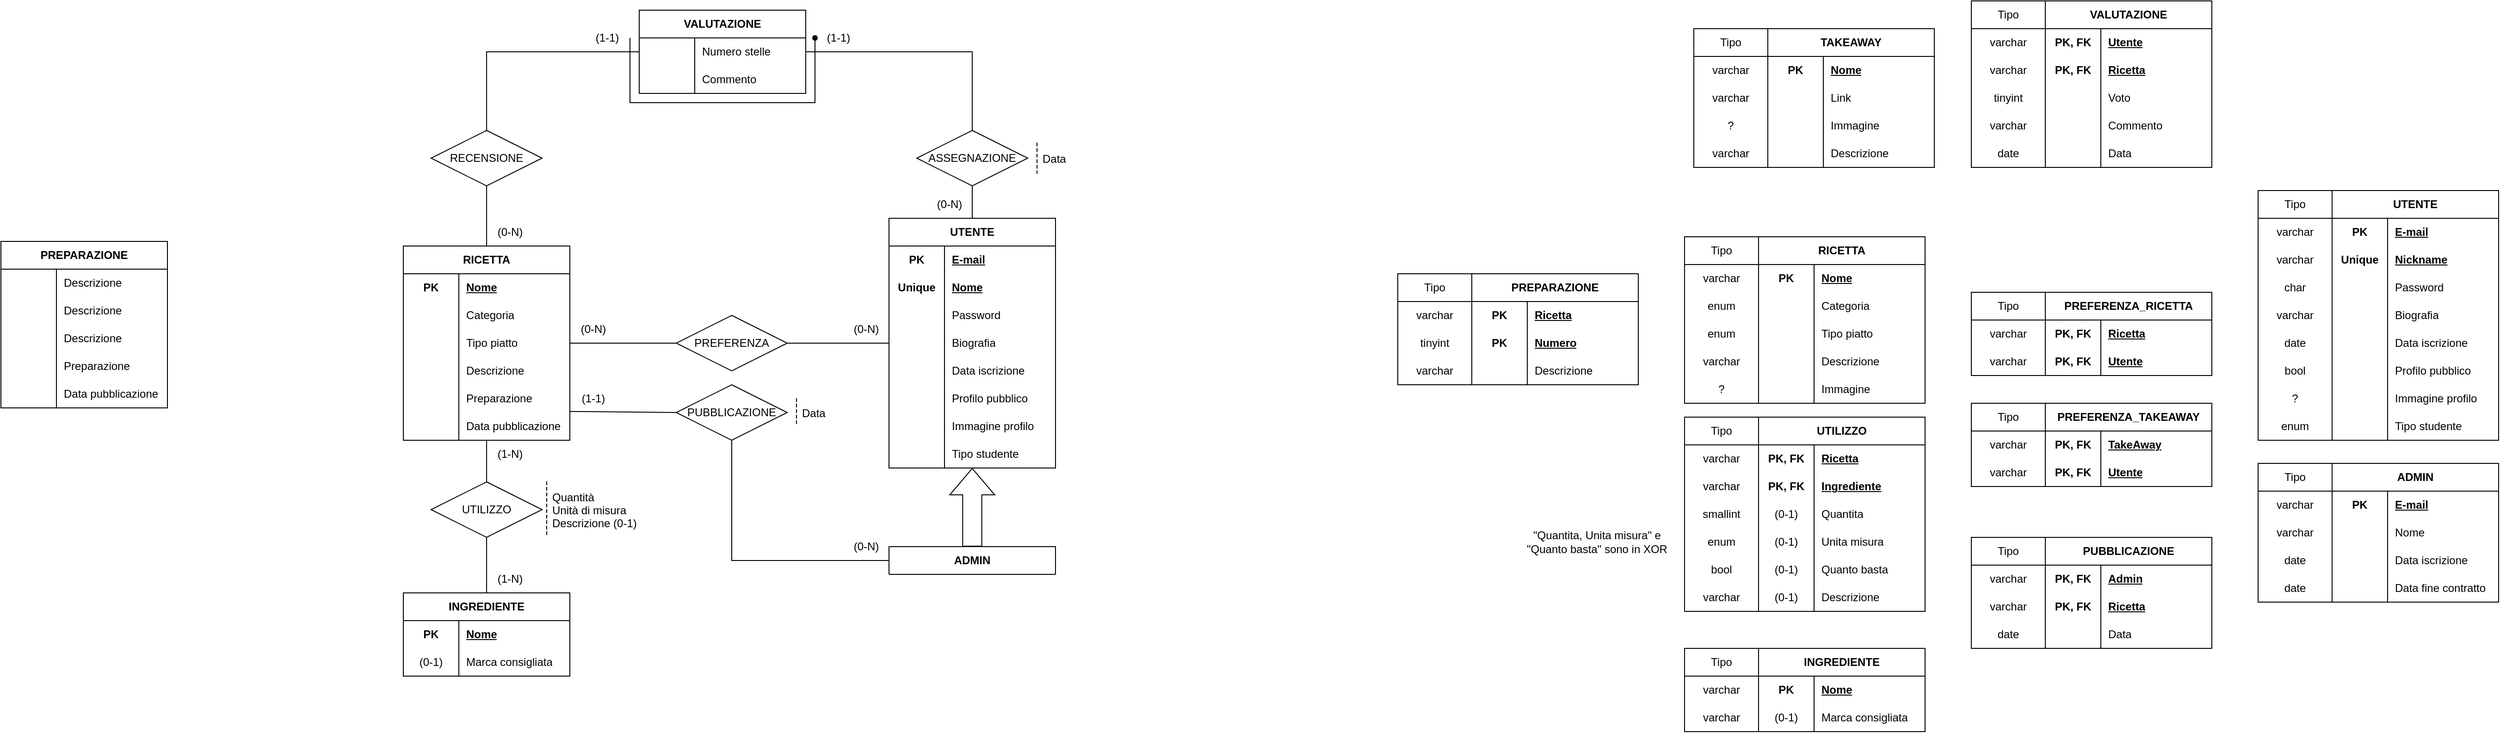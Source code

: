 <mxfile version="24.8.6" pages="2">
  <diagram id="R2lEEEUBdFMjLlhIrx00" name="Page-1">
    <mxGraphModel dx="2191" dy="1798" grid="1" gridSize="10" guides="1" tooltips="1" connect="1" arrows="1" fold="1" page="1" pageScale="1" pageWidth="850" pageHeight="1100" math="0" shadow="0" extFonts="Permanent Marker^https://fonts.googleapis.com/css?family=Permanent+Marker">
      <root>
        <mxCell id="0" />
        <mxCell id="1" parent="0" />
        <mxCell id="7NVTuidlBLsGJSVr-5_a-1" value="RICETTA" style="shape=table;startSize=30;container=1;collapsible=1;childLayout=tableLayout;fixedRows=1;rowLines=0;fontStyle=1;align=center;resizeLast=1;html=1;whiteSpace=wrap;" parent="1" vertex="1">
          <mxGeometry x="85" y="65" width="180" height="210" as="geometry">
            <mxRectangle x="85" y="65" width="90" height="30" as="alternateBounds" />
          </mxGeometry>
        </mxCell>
        <mxCell id="7NVTuidlBLsGJSVr-5_a-2" value="" style="shape=tableRow;horizontal=0;startSize=0;swimlaneHead=0;swimlaneBody=0;fillColor=none;collapsible=0;dropTarget=0;points=[[0,0.5],[1,0.5]];portConstraint=eastwest;top=0;left=0;right=0;bottom=0;html=1;" parent="7NVTuidlBLsGJSVr-5_a-1" vertex="1">
          <mxGeometry y="30" width="180" height="30" as="geometry" />
        </mxCell>
        <mxCell id="7NVTuidlBLsGJSVr-5_a-3" value="PK" style="shape=partialRectangle;connectable=0;fillColor=none;top=0;left=0;bottom=0;right=0;fontStyle=1;overflow=hidden;html=1;whiteSpace=wrap;" parent="7NVTuidlBLsGJSVr-5_a-2" vertex="1">
          <mxGeometry width="60" height="30" as="geometry">
            <mxRectangle width="60" height="30" as="alternateBounds" />
          </mxGeometry>
        </mxCell>
        <mxCell id="7NVTuidlBLsGJSVr-5_a-4" value="Nome" style="shape=partialRectangle;connectable=0;fillColor=none;top=0;left=0;bottom=0;right=0;align=left;spacingLeft=6;fontStyle=5;overflow=hidden;html=1;whiteSpace=wrap;" parent="7NVTuidlBLsGJSVr-5_a-2" vertex="1">
          <mxGeometry x="60" width="120" height="30" as="geometry">
            <mxRectangle width="120" height="30" as="alternateBounds" />
          </mxGeometry>
        </mxCell>
        <mxCell id="7NVTuidlBLsGJSVr-5_a-8" value="" style="shape=tableRow;horizontal=0;startSize=0;swimlaneHead=0;swimlaneBody=0;fillColor=none;collapsible=0;dropTarget=0;points=[[0,0.5],[1,0.5]];portConstraint=eastwest;top=0;left=0;right=0;bottom=0;html=1;" parent="7NVTuidlBLsGJSVr-5_a-1" vertex="1">
          <mxGeometry y="60" width="180" height="30" as="geometry" />
        </mxCell>
        <mxCell id="7NVTuidlBLsGJSVr-5_a-9" value="" style="shape=partialRectangle;connectable=0;fillColor=none;top=0;left=0;bottom=0;right=0;editable=1;overflow=hidden;html=1;whiteSpace=wrap;" parent="7NVTuidlBLsGJSVr-5_a-8" vertex="1">
          <mxGeometry width="60" height="30" as="geometry">
            <mxRectangle width="60" height="30" as="alternateBounds" />
          </mxGeometry>
        </mxCell>
        <mxCell id="7NVTuidlBLsGJSVr-5_a-10" value="Categoria" style="shape=partialRectangle;connectable=0;fillColor=none;top=0;left=0;bottom=0;right=0;align=left;spacingLeft=6;overflow=hidden;html=1;whiteSpace=wrap;" parent="7NVTuidlBLsGJSVr-5_a-8" vertex="1">
          <mxGeometry x="60" width="120" height="30" as="geometry">
            <mxRectangle width="120" height="30" as="alternateBounds" />
          </mxGeometry>
        </mxCell>
        <mxCell id="7NVTuidlBLsGJSVr-5_a-11" value="" style="shape=tableRow;horizontal=0;startSize=0;swimlaneHead=0;swimlaneBody=0;fillColor=none;collapsible=0;dropTarget=0;points=[[0,0.5],[1,0.5]];portConstraint=eastwest;top=0;left=0;right=0;bottom=0;html=1;" parent="7NVTuidlBLsGJSVr-5_a-1" vertex="1">
          <mxGeometry y="90" width="180" height="30" as="geometry" />
        </mxCell>
        <mxCell id="7NVTuidlBLsGJSVr-5_a-12" value="" style="shape=partialRectangle;connectable=0;fillColor=none;top=0;left=0;bottom=0;right=0;editable=1;overflow=hidden;html=1;whiteSpace=wrap;" parent="7NVTuidlBLsGJSVr-5_a-11" vertex="1">
          <mxGeometry width="60" height="30" as="geometry">
            <mxRectangle width="60" height="30" as="alternateBounds" />
          </mxGeometry>
        </mxCell>
        <mxCell id="7NVTuidlBLsGJSVr-5_a-13" value="Tipo piatto" style="shape=partialRectangle;connectable=0;fillColor=none;top=0;left=0;bottom=0;right=0;align=left;spacingLeft=6;overflow=hidden;html=1;whiteSpace=wrap;" parent="7NVTuidlBLsGJSVr-5_a-11" vertex="1">
          <mxGeometry x="60" width="120" height="30" as="geometry">
            <mxRectangle width="120" height="30" as="alternateBounds" />
          </mxGeometry>
        </mxCell>
        <mxCell id="7NVTuidlBLsGJSVr-5_a-17" value="" style="shape=tableRow;horizontal=0;startSize=0;swimlaneHead=0;swimlaneBody=0;fillColor=none;collapsible=0;dropTarget=0;points=[[0,0.5],[1,0.5]];portConstraint=eastwest;top=0;left=0;right=0;bottom=0;html=1;" parent="7NVTuidlBLsGJSVr-5_a-1" vertex="1">
          <mxGeometry y="120" width="180" height="30" as="geometry" />
        </mxCell>
        <mxCell id="7NVTuidlBLsGJSVr-5_a-18" value="" style="shape=partialRectangle;connectable=0;fillColor=none;top=0;left=0;bottom=0;right=0;editable=1;overflow=hidden;html=1;whiteSpace=wrap;" parent="7NVTuidlBLsGJSVr-5_a-17" vertex="1">
          <mxGeometry width="60" height="30" as="geometry">
            <mxRectangle width="60" height="30" as="alternateBounds" />
          </mxGeometry>
        </mxCell>
        <mxCell id="7NVTuidlBLsGJSVr-5_a-19" value="Descrizione" style="shape=partialRectangle;connectable=0;fillColor=none;top=0;left=0;bottom=0;right=0;align=left;spacingLeft=6;overflow=hidden;html=1;whiteSpace=wrap;" parent="7NVTuidlBLsGJSVr-5_a-17" vertex="1">
          <mxGeometry x="60" width="120" height="30" as="geometry">
            <mxRectangle width="120" height="30" as="alternateBounds" />
          </mxGeometry>
        </mxCell>
        <mxCell id="7NVTuidlBLsGJSVr-5_a-20" value="" style="shape=tableRow;horizontal=0;startSize=0;swimlaneHead=0;swimlaneBody=0;fillColor=none;collapsible=0;dropTarget=0;points=[[0,0.5],[1,0.5]];portConstraint=eastwest;top=0;left=0;right=0;bottom=0;html=1;" parent="7NVTuidlBLsGJSVr-5_a-1" vertex="1">
          <mxGeometry y="150" width="180" height="30" as="geometry" />
        </mxCell>
        <mxCell id="7NVTuidlBLsGJSVr-5_a-21" value="" style="shape=partialRectangle;connectable=0;fillColor=none;top=0;left=0;bottom=0;right=0;editable=1;overflow=hidden;html=1;whiteSpace=wrap;" parent="7NVTuidlBLsGJSVr-5_a-20" vertex="1">
          <mxGeometry width="60" height="30" as="geometry">
            <mxRectangle width="60" height="30" as="alternateBounds" />
          </mxGeometry>
        </mxCell>
        <mxCell id="7NVTuidlBLsGJSVr-5_a-22" value="Preparazione" style="shape=partialRectangle;connectable=0;fillColor=none;top=0;left=0;bottom=0;right=0;align=left;spacingLeft=6;overflow=hidden;html=1;whiteSpace=wrap;" parent="7NVTuidlBLsGJSVr-5_a-20" vertex="1">
          <mxGeometry x="60" width="120" height="30" as="geometry">
            <mxRectangle width="120" height="30" as="alternateBounds" />
          </mxGeometry>
        </mxCell>
        <mxCell id="7NVTuidlBLsGJSVr-5_a-387" value="" style="shape=tableRow;horizontal=0;startSize=0;swimlaneHead=0;swimlaneBody=0;fillColor=none;collapsible=0;dropTarget=0;points=[[0,0.5],[1,0.5]];portConstraint=eastwest;top=0;left=0;right=0;bottom=0;html=1;" parent="7NVTuidlBLsGJSVr-5_a-1" vertex="1">
          <mxGeometry y="180" width="180" height="30" as="geometry" />
        </mxCell>
        <mxCell id="7NVTuidlBLsGJSVr-5_a-388" value="" style="shape=partialRectangle;connectable=0;fillColor=none;top=0;left=0;bottom=0;right=0;editable=1;overflow=hidden;html=1;whiteSpace=wrap;" parent="7NVTuidlBLsGJSVr-5_a-387" vertex="1">
          <mxGeometry width="60" height="30" as="geometry">
            <mxRectangle width="60" height="30" as="alternateBounds" />
          </mxGeometry>
        </mxCell>
        <mxCell id="7NVTuidlBLsGJSVr-5_a-389" value="Data pubblicazione" style="shape=partialRectangle;connectable=0;fillColor=none;top=0;left=0;bottom=0;right=0;align=left;spacingLeft=6;overflow=hidden;html=1;whiteSpace=wrap;" parent="7NVTuidlBLsGJSVr-5_a-387" vertex="1">
          <mxGeometry x="60" width="120" height="30" as="geometry">
            <mxRectangle width="120" height="30" as="alternateBounds" />
          </mxGeometry>
        </mxCell>
        <mxCell id="7NVTuidlBLsGJSVr-5_a-55" value="INGREDIENTE" style="shape=table;startSize=30;container=1;collapsible=1;childLayout=tableLayout;fixedRows=1;rowLines=0;fontStyle=1;align=center;resizeLast=1;html=1;whiteSpace=wrap;" parent="1" vertex="1">
          <mxGeometry x="85" y="440" width="180" height="90" as="geometry">
            <mxRectangle x="115" y="440" width="120" height="30" as="alternateBounds" />
          </mxGeometry>
        </mxCell>
        <mxCell id="7NVTuidlBLsGJSVr-5_a-56" value="" style="shape=tableRow;horizontal=0;startSize=0;swimlaneHead=0;swimlaneBody=0;fillColor=none;collapsible=0;dropTarget=0;points=[[0,0.5],[1,0.5]];portConstraint=eastwest;top=0;left=0;right=0;bottom=0;html=1;" parent="7NVTuidlBLsGJSVr-5_a-55" vertex="1">
          <mxGeometry y="30" width="180" height="30" as="geometry" />
        </mxCell>
        <mxCell id="7NVTuidlBLsGJSVr-5_a-57" value="PK" style="shape=partialRectangle;connectable=0;fillColor=none;top=0;left=0;bottom=0;right=0;fontStyle=1;overflow=hidden;html=1;whiteSpace=wrap;" parent="7NVTuidlBLsGJSVr-5_a-56" vertex="1">
          <mxGeometry width="60" height="30" as="geometry">
            <mxRectangle width="60" height="30" as="alternateBounds" />
          </mxGeometry>
        </mxCell>
        <mxCell id="7NVTuidlBLsGJSVr-5_a-58" value="Nome" style="shape=partialRectangle;connectable=0;fillColor=none;top=0;left=0;bottom=0;right=0;align=left;spacingLeft=6;fontStyle=5;overflow=hidden;html=1;whiteSpace=wrap;" parent="7NVTuidlBLsGJSVr-5_a-56" vertex="1">
          <mxGeometry x="60" width="120" height="30" as="geometry">
            <mxRectangle width="120" height="30" as="alternateBounds" />
          </mxGeometry>
        </mxCell>
        <mxCell id="7NVTuidlBLsGJSVr-5_a-62" value="" style="shape=tableRow;horizontal=0;startSize=0;swimlaneHead=0;swimlaneBody=0;fillColor=none;collapsible=0;dropTarget=0;points=[[0,0.5],[1,0.5]];portConstraint=eastwest;top=0;left=0;right=0;bottom=0;html=1;" parent="7NVTuidlBLsGJSVr-5_a-55" vertex="1">
          <mxGeometry y="60" width="180" height="30" as="geometry" />
        </mxCell>
        <mxCell id="7NVTuidlBLsGJSVr-5_a-63" value="(&lt;span style=&quot;background-color: initial;&quot;&gt;0-1)&lt;/span&gt;" style="shape=partialRectangle;connectable=0;fillColor=none;top=0;left=0;bottom=0;right=0;editable=1;overflow=hidden;html=1;whiteSpace=wrap;" parent="7NVTuidlBLsGJSVr-5_a-62" vertex="1">
          <mxGeometry width="60" height="30" as="geometry">
            <mxRectangle width="60" height="30" as="alternateBounds" />
          </mxGeometry>
        </mxCell>
        <mxCell id="7NVTuidlBLsGJSVr-5_a-64" value="Marca consigliata" style="shape=partialRectangle;connectable=0;fillColor=none;top=0;left=0;bottom=0;right=0;align=left;spacingLeft=6;overflow=hidden;html=1;whiteSpace=wrap;" parent="7NVTuidlBLsGJSVr-5_a-62" vertex="1">
          <mxGeometry x="60" width="120" height="30" as="geometry">
            <mxRectangle width="120" height="30" as="alternateBounds" />
          </mxGeometry>
        </mxCell>
        <mxCell id="7NVTuidlBLsGJSVr-5_a-68" value="UTILIZZO" style="shape=rhombus;perimeter=rhombusPerimeter;whiteSpace=wrap;html=1;align=center;" parent="1" vertex="1">
          <mxGeometry x="115" y="320" width="120" height="60" as="geometry" />
        </mxCell>
        <mxCell id="7NVTuidlBLsGJSVr-5_a-69" value="" style="endArrow=none;html=1;rounded=0;entryX=0.5;entryY=0;entryDx=0;entryDy=0;exitX=0.5;exitY=1;exitDx=0;exitDy=0;" parent="1" source="7NVTuidlBLsGJSVr-5_a-1" target="7NVTuidlBLsGJSVr-5_a-68" edge="1">
          <mxGeometry relative="1" as="geometry">
            <mxPoint x="250" y="280" as="sourcePoint" />
            <mxPoint x="530" y="260" as="targetPoint" />
          </mxGeometry>
        </mxCell>
        <mxCell id="7NVTuidlBLsGJSVr-5_a-70" value="" style="endArrow=none;html=1;rounded=0;entryX=0.5;entryY=0;entryDx=0;entryDy=0;exitX=0.5;exitY=1;exitDx=0;exitDy=0;" parent="1" source="7NVTuidlBLsGJSVr-5_a-68" target="7NVTuidlBLsGJSVr-5_a-55" edge="1">
          <mxGeometry relative="1" as="geometry">
            <mxPoint x="370" y="260" as="sourcePoint" />
            <mxPoint x="530" y="260" as="targetPoint" />
          </mxGeometry>
        </mxCell>
        <mxCell id="7NVTuidlBLsGJSVr-5_a-74" value="Quantità&#xa;Unità di misura&#xa;Descrizione (0-1)" style="shape=partialRectangle;fillColor=none;align=left;verticalAlign=middle;strokeColor=none;spacingLeft=34;rotatable=0;points=[[0,0.5],[1,0.5]];portConstraint=eastwest;dropTarget=0;" parent="1" vertex="1">
          <mxGeometry x="210" y="320" width="90" height="60" as="geometry" />
        </mxCell>
        <mxCell id="7NVTuidlBLsGJSVr-5_a-75" value="" style="shape=partialRectangle;top=0;left=0;bottom=0;fillColor=none;stokeWidth=1;dashed=1;align=left;verticalAlign=middle;spacingLeft=4;spacingRight=4;overflow=hidden;rotatable=0;points=[];portConstraint=eastwest;part=1;" parent="7NVTuidlBLsGJSVr-5_a-74" vertex="1" connectable="0">
          <mxGeometry width="30" height="60" as="geometry" />
        </mxCell>
        <mxCell id="7NVTuidlBLsGJSVr-5_a-76" value="UTENTE" style="shape=table;startSize=30;container=1;collapsible=1;childLayout=tableLayout;fixedRows=1;rowLines=0;fontStyle=1;align=center;resizeLast=1;html=1;whiteSpace=wrap;" parent="1" vertex="1">
          <mxGeometry x="610" y="35" width="180" height="270" as="geometry">
            <mxRectangle x="610" y="35" width="90" height="30" as="alternateBounds" />
          </mxGeometry>
        </mxCell>
        <mxCell id="7NVTuidlBLsGJSVr-5_a-77" value="" style="shape=tableRow;horizontal=0;startSize=0;swimlaneHead=0;swimlaneBody=0;fillColor=none;collapsible=0;dropTarget=0;points=[[0,0.5],[1,0.5]];portConstraint=eastwest;top=0;left=0;right=0;bottom=0;html=1;" parent="7NVTuidlBLsGJSVr-5_a-76" vertex="1">
          <mxGeometry y="30" width="180" height="30" as="geometry" />
        </mxCell>
        <mxCell id="7NVTuidlBLsGJSVr-5_a-78" value="PK" style="shape=partialRectangle;connectable=0;fillColor=none;top=0;left=0;bottom=0;right=0;fontStyle=1;overflow=hidden;html=1;whiteSpace=wrap;" parent="7NVTuidlBLsGJSVr-5_a-77" vertex="1">
          <mxGeometry width="60" height="30" as="geometry">
            <mxRectangle width="60" height="30" as="alternateBounds" />
          </mxGeometry>
        </mxCell>
        <mxCell id="7NVTuidlBLsGJSVr-5_a-79" value="E-mail" style="shape=partialRectangle;connectable=0;fillColor=none;top=0;left=0;bottom=0;right=0;align=left;spacingLeft=6;fontStyle=5;overflow=hidden;html=1;whiteSpace=wrap;" parent="7NVTuidlBLsGJSVr-5_a-77" vertex="1">
          <mxGeometry x="60" width="120" height="30" as="geometry">
            <mxRectangle width="120" height="30" as="alternateBounds" />
          </mxGeometry>
        </mxCell>
        <mxCell id="7NVTuidlBLsGJSVr-5_a-89" value="" style="shape=tableRow;horizontal=0;startSize=0;swimlaneHead=0;swimlaneBody=0;fillColor=none;collapsible=0;dropTarget=0;points=[[0,0.5],[1,0.5]];portConstraint=eastwest;top=0;left=0;right=0;bottom=0;html=1;" parent="7NVTuidlBLsGJSVr-5_a-76" vertex="1">
          <mxGeometry y="60" width="180" height="30" as="geometry" />
        </mxCell>
        <mxCell id="7NVTuidlBLsGJSVr-5_a-90" value="Unique" style="shape=partialRectangle;connectable=0;fillColor=none;top=0;left=0;bottom=0;right=0;fontStyle=1;overflow=hidden;html=1;whiteSpace=wrap;" parent="7NVTuidlBLsGJSVr-5_a-89" vertex="1">
          <mxGeometry width="60" height="30" as="geometry">
            <mxRectangle width="60" height="30" as="alternateBounds" />
          </mxGeometry>
        </mxCell>
        <mxCell id="7NVTuidlBLsGJSVr-5_a-91" value="Nome" style="shape=partialRectangle;connectable=0;fillColor=none;top=0;left=0;bottom=0;right=0;align=left;spacingLeft=6;fontStyle=5;overflow=hidden;html=1;whiteSpace=wrap;" parent="7NVTuidlBLsGJSVr-5_a-89" vertex="1">
          <mxGeometry x="60" width="120" height="30" as="geometry">
            <mxRectangle width="120" height="30" as="alternateBounds" />
          </mxGeometry>
        </mxCell>
        <mxCell id="7NVTuidlBLsGJSVr-5_a-83" value="" style="shape=tableRow;horizontal=0;startSize=0;swimlaneHead=0;swimlaneBody=0;fillColor=none;collapsible=0;dropTarget=0;points=[[0,0.5],[1,0.5]];portConstraint=eastwest;top=0;left=0;right=0;bottom=0;html=1;" parent="7NVTuidlBLsGJSVr-5_a-76" vertex="1">
          <mxGeometry y="90" width="180" height="30" as="geometry" />
        </mxCell>
        <mxCell id="7NVTuidlBLsGJSVr-5_a-84" value="" style="shape=partialRectangle;connectable=0;fillColor=none;top=0;left=0;bottom=0;right=0;editable=1;overflow=hidden;html=1;whiteSpace=wrap;" parent="7NVTuidlBLsGJSVr-5_a-83" vertex="1">
          <mxGeometry width="60" height="30" as="geometry">
            <mxRectangle width="60" height="30" as="alternateBounds" />
          </mxGeometry>
        </mxCell>
        <mxCell id="7NVTuidlBLsGJSVr-5_a-85" value="Password" style="shape=partialRectangle;connectable=0;fillColor=none;top=0;left=0;bottom=0;right=0;align=left;spacingLeft=6;overflow=hidden;html=1;whiteSpace=wrap;" parent="7NVTuidlBLsGJSVr-5_a-83" vertex="1">
          <mxGeometry x="60" width="120" height="30" as="geometry">
            <mxRectangle width="120" height="30" as="alternateBounds" />
          </mxGeometry>
        </mxCell>
        <mxCell id="7NVTuidlBLsGJSVr-5_a-86" value="" style="shape=tableRow;horizontal=0;startSize=0;swimlaneHead=0;swimlaneBody=0;fillColor=none;collapsible=0;dropTarget=0;points=[[0,0.5],[1,0.5]];portConstraint=eastwest;top=0;left=0;right=0;bottom=0;html=1;" parent="7NVTuidlBLsGJSVr-5_a-76" vertex="1">
          <mxGeometry y="120" width="180" height="30" as="geometry" />
        </mxCell>
        <mxCell id="7NVTuidlBLsGJSVr-5_a-87" value="" style="shape=partialRectangle;connectable=0;fillColor=none;top=0;left=0;bottom=0;right=0;editable=1;overflow=hidden;html=1;whiteSpace=wrap;" parent="7NVTuidlBLsGJSVr-5_a-86" vertex="1">
          <mxGeometry width="60" height="30" as="geometry">
            <mxRectangle width="60" height="30" as="alternateBounds" />
          </mxGeometry>
        </mxCell>
        <mxCell id="7NVTuidlBLsGJSVr-5_a-88" value="Biografia" style="shape=partialRectangle;connectable=0;fillColor=none;top=0;left=0;bottom=0;right=0;align=left;spacingLeft=6;overflow=hidden;html=1;whiteSpace=wrap;" parent="7NVTuidlBLsGJSVr-5_a-86" vertex="1">
          <mxGeometry x="60" width="120" height="30" as="geometry">
            <mxRectangle width="120" height="30" as="alternateBounds" />
          </mxGeometry>
        </mxCell>
        <mxCell id="7NVTuidlBLsGJSVr-5_a-92" value="" style="shape=tableRow;horizontal=0;startSize=0;swimlaneHead=0;swimlaneBody=0;fillColor=none;collapsible=0;dropTarget=0;points=[[0,0.5],[1,0.5]];portConstraint=eastwest;top=0;left=0;right=0;bottom=0;html=1;" parent="7NVTuidlBLsGJSVr-5_a-76" vertex="1">
          <mxGeometry y="150" width="180" height="30" as="geometry" />
        </mxCell>
        <mxCell id="7NVTuidlBLsGJSVr-5_a-93" value="" style="shape=partialRectangle;connectable=0;fillColor=none;top=0;left=0;bottom=0;right=0;editable=1;overflow=hidden;html=1;whiteSpace=wrap;" parent="7NVTuidlBLsGJSVr-5_a-92" vertex="1">
          <mxGeometry width="60" height="30" as="geometry">
            <mxRectangle width="60" height="30" as="alternateBounds" />
          </mxGeometry>
        </mxCell>
        <mxCell id="7NVTuidlBLsGJSVr-5_a-94" value="Data iscrizione" style="shape=partialRectangle;connectable=0;fillColor=none;top=0;left=0;bottom=0;right=0;align=left;spacingLeft=6;overflow=hidden;html=1;whiteSpace=wrap;" parent="7NVTuidlBLsGJSVr-5_a-92" vertex="1">
          <mxGeometry x="60" width="120" height="30" as="geometry">
            <mxRectangle width="120" height="30" as="alternateBounds" />
          </mxGeometry>
        </mxCell>
        <mxCell id="7NVTuidlBLsGJSVr-5_a-95" value="" style="shape=tableRow;horizontal=0;startSize=0;swimlaneHead=0;swimlaneBody=0;fillColor=none;collapsible=0;dropTarget=0;points=[[0,0.5],[1,0.5]];portConstraint=eastwest;top=0;left=0;right=0;bottom=0;html=1;" parent="7NVTuidlBLsGJSVr-5_a-76" vertex="1">
          <mxGeometry y="180" width="180" height="30" as="geometry" />
        </mxCell>
        <mxCell id="7NVTuidlBLsGJSVr-5_a-96" value="" style="shape=partialRectangle;connectable=0;fillColor=none;top=0;left=0;bottom=0;right=0;editable=1;overflow=hidden;html=1;whiteSpace=wrap;" parent="7NVTuidlBLsGJSVr-5_a-95" vertex="1">
          <mxGeometry width="60" height="30" as="geometry">
            <mxRectangle width="60" height="30" as="alternateBounds" />
          </mxGeometry>
        </mxCell>
        <mxCell id="7NVTuidlBLsGJSVr-5_a-97" value="Profilo pubblico" style="shape=partialRectangle;connectable=0;fillColor=none;top=0;left=0;bottom=0;right=0;align=left;spacingLeft=6;overflow=hidden;html=1;whiteSpace=wrap;" parent="7NVTuidlBLsGJSVr-5_a-95" vertex="1">
          <mxGeometry x="60" width="120" height="30" as="geometry">
            <mxRectangle width="120" height="30" as="alternateBounds" />
          </mxGeometry>
        </mxCell>
        <mxCell id="7NVTuidlBLsGJSVr-5_a-137" value="" style="shape=tableRow;horizontal=0;startSize=0;swimlaneHead=0;swimlaneBody=0;fillColor=none;collapsible=0;dropTarget=0;points=[[0,0.5],[1,0.5]];portConstraint=eastwest;top=0;left=0;right=0;bottom=0;html=1;" parent="7NVTuidlBLsGJSVr-5_a-76" vertex="1">
          <mxGeometry y="210" width="180" height="30" as="geometry" />
        </mxCell>
        <mxCell id="7NVTuidlBLsGJSVr-5_a-138" value="" style="shape=partialRectangle;connectable=0;fillColor=none;top=0;left=0;bottom=0;right=0;editable=1;overflow=hidden;html=1;whiteSpace=wrap;" parent="7NVTuidlBLsGJSVr-5_a-137" vertex="1">
          <mxGeometry width="60" height="30" as="geometry">
            <mxRectangle width="60" height="30" as="alternateBounds" />
          </mxGeometry>
        </mxCell>
        <mxCell id="7NVTuidlBLsGJSVr-5_a-139" value="Immagine profilo" style="shape=partialRectangle;connectable=0;fillColor=none;top=0;left=0;bottom=0;right=0;align=left;spacingLeft=6;overflow=hidden;html=1;whiteSpace=wrap;" parent="7NVTuidlBLsGJSVr-5_a-137" vertex="1">
          <mxGeometry x="60" width="120" height="30" as="geometry">
            <mxRectangle width="120" height="30" as="alternateBounds" />
          </mxGeometry>
        </mxCell>
        <mxCell id="U4_Q9TD6yX0o1hJ-3WyF-1" value="" style="shape=tableRow;horizontal=0;startSize=0;swimlaneHead=0;swimlaneBody=0;fillColor=none;collapsible=0;dropTarget=0;points=[[0,0.5],[1,0.5]];portConstraint=eastwest;top=0;left=0;right=0;bottom=0;html=1;" parent="7NVTuidlBLsGJSVr-5_a-76" vertex="1">
          <mxGeometry y="240" width="180" height="30" as="geometry" />
        </mxCell>
        <mxCell id="U4_Q9TD6yX0o1hJ-3WyF-2" value="" style="shape=partialRectangle;connectable=0;fillColor=none;top=0;left=0;bottom=0;right=0;editable=1;overflow=hidden;html=1;whiteSpace=wrap;" parent="U4_Q9TD6yX0o1hJ-3WyF-1" vertex="1">
          <mxGeometry width="60" height="30" as="geometry">
            <mxRectangle width="60" height="30" as="alternateBounds" />
          </mxGeometry>
        </mxCell>
        <mxCell id="U4_Q9TD6yX0o1hJ-3WyF-3" value="Tipo studente" style="shape=partialRectangle;connectable=0;fillColor=none;top=0;left=0;bottom=0;right=0;align=left;spacingLeft=6;overflow=hidden;html=1;whiteSpace=wrap;" parent="U4_Q9TD6yX0o1hJ-3WyF-1" vertex="1">
          <mxGeometry x="60" width="120" height="30" as="geometry">
            <mxRectangle width="120" height="30" as="alternateBounds" />
          </mxGeometry>
        </mxCell>
        <mxCell id="7NVTuidlBLsGJSVr-5_a-98" value="(1-N)" style="text;html=1;align=center;verticalAlign=middle;resizable=0;points=[];autosize=1;strokeColor=none;fillColor=none;" parent="1" vertex="1">
          <mxGeometry x="175" y="275" width="50" height="30" as="geometry" />
        </mxCell>
        <mxCell id="7NVTuidlBLsGJSVr-5_a-99" value="(1-N&lt;span style=&quot;background-color: initial;&quot;&gt;)&lt;/span&gt;" style="text;html=1;align=center;verticalAlign=middle;resizable=0;points=[];autosize=1;strokeColor=none;fillColor=none;" parent="1" vertex="1">
          <mxGeometry x="175" y="410" width="50" height="30" as="geometry" />
        </mxCell>
        <mxCell id="7NVTuidlBLsGJSVr-5_a-100" value="PREFERENZA" style="shape=rhombus;perimeter=rhombusPerimeter;whiteSpace=wrap;html=1;align=center;" parent="1" vertex="1">
          <mxGeometry x="380" y="140" width="120" height="60" as="geometry" />
        </mxCell>
        <mxCell id="7NVTuidlBLsGJSVr-5_a-101" value="" style="endArrow=none;html=1;rounded=0;exitX=1;exitY=0.5;exitDx=0;exitDy=0;entryX=0;entryY=0.5;entryDx=0;entryDy=0;" parent="1" source="7NVTuidlBLsGJSVr-5_a-1" target="7NVTuidlBLsGJSVr-5_a-100" edge="1">
          <mxGeometry relative="1" as="geometry">
            <mxPoint x="490" y="270" as="sourcePoint" />
            <mxPoint x="650" y="270" as="targetPoint" />
          </mxGeometry>
        </mxCell>
        <mxCell id="7NVTuidlBLsGJSVr-5_a-102" value="" style="endArrow=none;html=1;rounded=0;exitX=1;exitY=0.5;exitDx=0;exitDy=0;entryX=0;entryY=0.5;entryDx=0;entryDy=0;" parent="1" source="7NVTuidlBLsGJSVr-5_a-100" target="7NVTuidlBLsGJSVr-5_a-76" edge="1">
          <mxGeometry relative="1" as="geometry">
            <mxPoint x="490" y="270" as="sourcePoint" />
            <mxPoint x="550" y="70" as="targetPoint" />
          </mxGeometry>
        </mxCell>
        <mxCell id="7NVTuidlBLsGJSVr-5_a-103" value="(0-N)" style="text;html=1;align=center;verticalAlign=middle;resizable=0;points=[];autosize=1;strokeColor=none;fillColor=none;" parent="1" vertex="1">
          <mxGeometry x="265" y="140" width="50" height="30" as="geometry" />
        </mxCell>
        <mxCell id="7NVTuidlBLsGJSVr-5_a-104" value="(0-N)" style="text;html=1;align=center;verticalAlign=middle;resizable=0;points=[];autosize=1;strokeColor=none;fillColor=none;" parent="1" vertex="1">
          <mxGeometry x="560" y="140" width="50" height="30" as="geometry" />
        </mxCell>
        <mxCell id="7NVTuidlBLsGJSVr-5_a-105" value="VALUTAZIONE" style="shape=table;startSize=30;container=1;collapsible=1;childLayout=tableLayout;fixedRows=1;rowLines=0;fontStyle=1;align=center;resizeLast=1;html=1;whiteSpace=wrap;" parent="1" vertex="1">
          <mxGeometry x="340" y="-190" width="180" height="90" as="geometry">
            <mxRectangle x="340" y="-240" width="120" height="30" as="alternateBounds" />
          </mxGeometry>
        </mxCell>
        <mxCell id="7NVTuidlBLsGJSVr-5_a-112" value="" style="shape=tableRow;horizontal=0;startSize=0;swimlaneHead=0;swimlaneBody=0;fillColor=none;collapsible=0;dropTarget=0;points=[[0,0.5],[1,0.5]];portConstraint=eastwest;top=0;left=0;right=0;bottom=0;html=1;" parent="7NVTuidlBLsGJSVr-5_a-105" vertex="1">
          <mxGeometry y="30" width="180" height="30" as="geometry" />
        </mxCell>
        <mxCell id="7NVTuidlBLsGJSVr-5_a-113" value="" style="shape=partialRectangle;connectable=0;fillColor=none;top=0;left=0;bottom=0;right=0;editable=1;overflow=hidden;html=1;whiteSpace=wrap;" parent="7NVTuidlBLsGJSVr-5_a-112" vertex="1">
          <mxGeometry width="60" height="30" as="geometry">
            <mxRectangle width="60" height="30" as="alternateBounds" />
          </mxGeometry>
        </mxCell>
        <mxCell id="7NVTuidlBLsGJSVr-5_a-114" value="Numero stelle" style="shape=partialRectangle;connectable=0;fillColor=none;top=0;left=0;bottom=0;right=0;align=left;spacingLeft=6;overflow=hidden;html=1;whiteSpace=wrap;" parent="7NVTuidlBLsGJSVr-5_a-112" vertex="1">
          <mxGeometry x="60" width="120" height="30" as="geometry">
            <mxRectangle width="120" height="30" as="alternateBounds" />
          </mxGeometry>
        </mxCell>
        <mxCell id="7NVTuidlBLsGJSVr-5_a-115" value="" style="shape=tableRow;horizontal=0;startSize=0;swimlaneHead=0;swimlaneBody=0;fillColor=none;collapsible=0;dropTarget=0;points=[[0,0.5],[1,0.5]];portConstraint=eastwest;top=0;left=0;right=0;bottom=0;html=1;" parent="7NVTuidlBLsGJSVr-5_a-105" vertex="1">
          <mxGeometry y="60" width="180" height="30" as="geometry" />
        </mxCell>
        <mxCell id="7NVTuidlBLsGJSVr-5_a-116" value="" style="shape=partialRectangle;connectable=0;fillColor=none;top=0;left=0;bottom=0;right=0;editable=1;overflow=hidden;html=1;whiteSpace=wrap;" parent="7NVTuidlBLsGJSVr-5_a-115" vertex="1">
          <mxGeometry width="60" height="30" as="geometry">
            <mxRectangle width="60" height="30" as="alternateBounds" />
          </mxGeometry>
        </mxCell>
        <mxCell id="7NVTuidlBLsGJSVr-5_a-117" value="Commento" style="shape=partialRectangle;connectable=0;fillColor=none;top=0;left=0;bottom=0;right=0;align=left;spacingLeft=6;overflow=hidden;html=1;whiteSpace=wrap;" parent="7NVTuidlBLsGJSVr-5_a-115" vertex="1">
          <mxGeometry x="60" width="120" height="30" as="geometry">
            <mxRectangle width="120" height="30" as="alternateBounds" />
          </mxGeometry>
        </mxCell>
        <mxCell id="7NVTuidlBLsGJSVr-5_a-118" value="ASSEGNAZIONE" style="shape=rhombus;perimeter=rhombusPerimeter;whiteSpace=wrap;html=1;align=center;" parent="1" vertex="1">
          <mxGeometry x="640" y="-60" width="120" height="60" as="geometry" />
        </mxCell>
        <mxCell id="7NVTuidlBLsGJSVr-5_a-119" value="RECENSIONE" style="shape=rhombus;perimeter=rhombusPerimeter;whiteSpace=wrap;html=1;align=center;" parent="1" vertex="1">
          <mxGeometry x="115" y="-60" width="120" height="60" as="geometry" />
        </mxCell>
        <mxCell id="7NVTuidlBLsGJSVr-5_a-124" value="" style="endArrow=none;html=1;rounded=0;exitX=0.5;exitY=0;exitDx=0;exitDy=0;entryX=0.5;entryY=1;entryDx=0;entryDy=0;" parent="1" source="7NVTuidlBLsGJSVr-5_a-1" target="7NVTuidlBLsGJSVr-5_a-119" edge="1">
          <mxGeometry relative="1" as="geometry">
            <mxPoint x="235" y="30" as="sourcePoint" />
            <mxPoint x="395" y="30" as="targetPoint" />
          </mxGeometry>
        </mxCell>
        <mxCell id="7NVTuidlBLsGJSVr-5_a-125" value="" style="endArrow=none;html=1;rounded=0;exitX=0.5;exitY=0;exitDx=0;exitDy=0;entryX=0;entryY=0.5;entryDx=0;entryDy=0;" parent="1" source="7NVTuidlBLsGJSVr-5_a-119" target="7NVTuidlBLsGJSVr-5_a-105" edge="1">
          <mxGeometry relative="1" as="geometry">
            <mxPoint x="150" y="-150" as="sourcePoint" />
            <mxPoint x="310" y="-150" as="targetPoint" />
            <Array as="points">
              <mxPoint x="175" y="-145" />
            </Array>
          </mxGeometry>
        </mxCell>
        <mxCell id="7NVTuidlBLsGJSVr-5_a-126" value="" style="endArrow=none;html=1;rounded=0;entryX=0.5;entryY=0;entryDx=0;entryDy=0;exitX=1;exitY=0.5;exitDx=0;exitDy=0;" parent="1" source="7NVTuidlBLsGJSVr-5_a-105" target="7NVTuidlBLsGJSVr-5_a-118" edge="1">
          <mxGeometry relative="1" as="geometry">
            <mxPoint x="520" y="30" as="sourcePoint" />
            <mxPoint x="680" y="30" as="targetPoint" />
            <Array as="points">
              <mxPoint x="700" y="-145" />
            </Array>
          </mxGeometry>
        </mxCell>
        <mxCell id="7NVTuidlBLsGJSVr-5_a-127" value="" style="endArrow=none;html=1;rounded=0;entryX=0.5;entryY=1;entryDx=0;entryDy=0;exitX=0.5;exitY=0;exitDx=0;exitDy=0;" parent="1" source="7NVTuidlBLsGJSVr-5_a-76" target="7NVTuidlBLsGJSVr-5_a-118" edge="1">
          <mxGeometry relative="1" as="geometry">
            <mxPoint x="520" y="30" as="sourcePoint" />
            <mxPoint x="680" y="30" as="targetPoint" />
          </mxGeometry>
        </mxCell>
        <mxCell id="7NVTuidlBLsGJSVr-5_a-128" value="(0-N)" style="text;html=1;align=center;verticalAlign=middle;resizable=0;points=[];autosize=1;strokeColor=none;fillColor=none;" parent="1" vertex="1">
          <mxGeometry x="175" y="35" width="50" height="30" as="geometry" />
        </mxCell>
        <mxCell id="7NVTuidlBLsGJSVr-5_a-129" value="(0-N)" style="text;html=1;align=center;verticalAlign=middle;resizable=0;points=[];autosize=1;strokeColor=none;fillColor=none;" parent="1" vertex="1">
          <mxGeometry x="650" y="5" width="50" height="30" as="geometry" />
        </mxCell>
        <mxCell id="7NVTuidlBLsGJSVr-5_a-130" value="(1-1)" style="text;html=1;align=center;verticalAlign=middle;resizable=0;points=[];autosize=1;strokeColor=none;fillColor=none;" parent="1" vertex="1">
          <mxGeometry x="530" y="-175" width="50" height="30" as="geometry" />
        </mxCell>
        <mxCell id="7NVTuidlBLsGJSVr-5_a-131" value="(1-1)" style="text;html=1;align=center;verticalAlign=middle;resizable=0;points=[];autosize=1;strokeColor=none;fillColor=none;" parent="1" vertex="1">
          <mxGeometry x="280" y="-175" width="50" height="30" as="geometry" />
        </mxCell>
        <mxCell id="7NVTuidlBLsGJSVr-5_a-133" value="" style="endArrow=none;html=1;rounded=0;" parent="1" target="7NVTuidlBLsGJSVr-5_a-134" edge="1">
          <mxGeometry relative="1" as="geometry">
            <mxPoint x="330" y="-160" as="sourcePoint" />
            <mxPoint x="530" y="-160" as="targetPoint" />
            <Array as="points">
              <mxPoint x="330" y="-90" />
              <mxPoint x="530" y="-90" />
            </Array>
          </mxGeometry>
        </mxCell>
        <mxCell id="7NVTuidlBLsGJSVr-5_a-134" value="" style="shape=waypoint;sketch=0;fillStyle=solid;size=6;pointerEvents=1;points=[];fillColor=none;resizable=0;rotatable=0;perimeter=centerPerimeter;snapToPoint=1;" parent="1" vertex="1">
          <mxGeometry x="520" y="-170" width="20" height="20" as="geometry" />
        </mxCell>
        <mxCell id="7NVTuidlBLsGJSVr-5_a-135" value="Data" style="shape=partialRectangle;fillColor=none;align=left;verticalAlign=middle;strokeColor=none;spacingLeft=34;rotatable=0;points=[[0,0.5],[1,0.5]];portConstraint=eastwest;dropTarget=0;" parent="1" vertex="1">
          <mxGeometry x="740" y="-46.25" width="90" height="32.5" as="geometry" />
        </mxCell>
        <mxCell id="7NVTuidlBLsGJSVr-5_a-136" value="" style="shape=partialRectangle;top=0;left=0;bottom=0;fillColor=none;stokeWidth=1;dashed=1;align=left;verticalAlign=middle;spacingLeft=4;spacingRight=4;overflow=hidden;rotatable=0;points=[];portConstraint=eastwest;part=1;" parent="7NVTuidlBLsGJSVr-5_a-135" vertex="1" connectable="0">
          <mxGeometry width="30" height="32.5" as="geometry" />
        </mxCell>
        <mxCell id="7NVTuidlBLsGJSVr-5_a-296" value="RICETTA" style="shape=table;startSize=30;container=1;collapsible=1;childLayout=tableLayout;fixedRows=1;rowLines=0;fontStyle=1;align=center;resizeLast=1;html=1;whiteSpace=wrap;" parent="1" vertex="1">
          <mxGeometry x="1550" y="55" width="180" height="180" as="geometry">
            <mxRectangle x="1080" y="80" width="90" height="30" as="alternateBounds" />
          </mxGeometry>
        </mxCell>
        <mxCell id="7NVTuidlBLsGJSVr-5_a-297" value="" style="shape=tableRow;horizontal=0;startSize=0;swimlaneHead=0;swimlaneBody=0;fillColor=none;collapsible=0;dropTarget=0;points=[[0,0.5],[1,0.5]];portConstraint=eastwest;top=0;left=0;right=0;bottom=0;html=1;" parent="7NVTuidlBLsGJSVr-5_a-296" vertex="1">
          <mxGeometry y="30" width="180" height="30" as="geometry" />
        </mxCell>
        <mxCell id="7NVTuidlBLsGJSVr-5_a-298" value="PK" style="shape=partialRectangle;connectable=0;fillColor=none;top=0;left=0;bottom=0;right=0;fontStyle=1;overflow=hidden;html=1;whiteSpace=wrap;" parent="7NVTuidlBLsGJSVr-5_a-297" vertex="1">
          <mxGeometry width="60" height="30" as="geometry">
            <mxRectangle width="60" height="30" as="alternateBounds" />
          </mxGeometry>
        </mxCell>
        <mxCell id="7NVTuidlBLsGJSVr-5_a-299" value="Nome" style="shape=partialRectangle;connectable=0;fillColor=none;top=0;left=0;bottom=0;right=0;align=left;spacingLeft=6;fontStyle=5;overflow=hidden;html=1;whiteSpace=wrap;" parent="7NVTuidlBLsGJSVr-5_a-297" vertex="1">
          <mxGeometry x="60" width="120" height="30" as="geometry">
            <mxRectangle width="120" height="30" as="alternateBounds" />
          </mxGeometry>
        </mxCell>
        <mxCell id="7NVTuidlBLsGJSVr-5_a-300" value="" style="shape=tableRow;horizontal=0;startSize=0;swimlaneHead=0;swimlaneBody=0;fillColor=none;collapsible=0;dropTarget=0;points=[[0,0.5],[1,0.5]];portConstraint=eastwest;top=0;left=0;right=0;bottom=0;html=1;" parent="7NVTuidlBLsGJSVr-5_a-296" vertex="1">
          <mxGeometry y="60" width="180" height="30" as="geometry" />
        </mxCell>
        <mxCell id="7NVTuidlBLsGJSVr-5_a-301" value="" style="shape=partialRectangle;connectable=0;fillColor=none;top=0;left=0;bottom=0;right=0;editable=1;overflow=hidden;html=1;whiteSpace=wrap;" parent="7NVTuidlBLsGJSVr-5_a-300" vertex="1">
          <mxGeometry width="60" height="30" as="geometry">
            <mxRectangle width="60" height="30" as="alternateBounds" />
          </mxGeometry>
        </mxCell>
        <mxCell id="7NVTuidlBLsGJSVr-5_a-302" value="Categoria" style="shape=partialRectangle;connectable=0;fillColor=none;top=0;left=0;bottom=0;right=0;align=left;spacingLeft=6;overflow=hidden;html=1;whiteSpace=wrap;" parent="7NVTuidlBLsGJSVr-5_a-300" vertex="1">
          <mxGeometry x="60" width="120" height="30" as="geometry">
            <mxRectangle width="120" height="30" as="alternateBounds" />
          </mxGeometry>
        </mxCell>
        <mxCell id="7NVTuidlBLsGJSVr-5_a-303" value="" style="shape=tableRow;horizontal=0;startSize=0;swimlaneHead=0;swimlaneBody=0;fillColor=none;collapsible=0;dropTarget=0;points=[[0,0.5],[1,0.5]];portConstraint=eastwest;top=0;left=0;right=0;bottom=0;html=1;" parent="7NVTuidlBLsGJSVr-5_a-296" vertex="1">
          <mxGeometry y="90" width="180" height="30" as="geometry" />
        </mxCell>
        <mxCell id="7NVTuidlBLsGJSVr-5_a-304" value="" style="shape=partialRectangle;connectable=0;fillColor=none;top=0;left=0;bottom=0;right=0;editable=1;overflow=hidden;html=1;whiteSpace=wrap;" parent="7NVTuidlBLsGJSVr-5_a-303" vertex="1">
          <mxGeometry width="60" height="30" as="geometry">
            <mxRectangle width="60" height="30" as="alternateBounds" />
          </mxGeometry>
        </mxCell>
        <mxCell id="7NVTuidlBLsGJSVr-5_a-305" value="Tipo piatto" style="shape=partialRectangle;connectable=0;fillColor=none;top=0;left=0;bottom=0;right=0;align=left;spacingLeft=6;overflow=hidden;html=1;whiteSpace=wrap;" parent="7NVTuidlBLsGJSVr-5_a-303" vertex="1">
          <mxGeometry x="60" width="120" height="30" as="geometry">
            <mxRectangle width="120" height="30" as="alternateBounds" />
          </mxGeometry>
        </mxCell>
        <mxCell id="7NVTuidlBLsGJSVr-5_a-306" value="" style="shape=tableRow;horizontal=0;startSize=0;swimlaneHead=0;swimlaneBody=0;fillColor=none;collapsible=0;dropTarget=0;points=[[0,0.5],[1,0.5]];portConstraint=eastwest;top=0;left=0;right=0;bottom=0;html=1;" parent="7NVTuidlBLsGJSVr-5_a-296" vertex="1">
          <mxGeometry y="120" width="180" height="30" as="geometry" />
        </mxCell>
        <mxCell id="7NVTuidlBLsGJSVr-5_a-307" value="" style="shape=partialRectangle;connectable=0;fillColor=none;top=0;left=0;bottom=0;right=0;editable=1;overflow=hidden;html=1;whiteSpace=wrap;" parent="7NVTuidlBLsGJSVr-5_a-306" vertex="1">
          <mxGeometry width="60" height="30" as="geometry">
            <mxRectangle width="60" height="30" as="alternateBounds" />
          </mxGeometry>
        </mxCell>
        <mxCell id="7NVTuidlBLsGJSVr-5_a-308" value="Descrizione" style="shape=partialRectangle;connectable=0;fillColor=none;top=0;left=0;bottom=0;right=0;align=left;spacingLeft=6;overflow=hidden;html=1;whiteSpace=wrap;" parent="7NVTuidlBLsGJSVr-5_a-306" vertex="1">
          <mxGeometry x="60" width="120" height="30" as="geometry">
            <mxRectangle width="120" height="30" as="alternateBounds" />
          </mxGeometry>
        </mxCell>
        <mxCell id="7Y6Z9pe30OdS-wOw6_St-1" value="" style="shape=tableRow;horizontal=0;startSize=0;swimlaneHead=0;swimlaneBody=0;fillColor=none;collapsible=0;dropTarget=0;points=[[0,0.5],[1,0.5]];portConstraint=eastwest;top=0;left=0;right=0;bottom=0;html=1;" parent="7NVTuidlBLsGJSVr-5_a-296" vertex="1">
          <mxGeometry y="150" width="180" height="30" as="geometry" />
        </mxCell>
        <mxCell id="7Y6Z9pe30OdS-wOw6_St-2" value="" style="shape=partialRectangle;connectable=0;fillColor=none;top=0;left=0;bottom=0;right=0;editable=1;overflow=hidden;html=1;whiteSpace=wrap;" parent="7Y6Z9pe30OdS-wOw6_St-1" vertex="1">
          <mxGeometry width="60" height="30" as="geometry">
            <mxRectangle width="60" height="30" as="alternateBounds" />
          </mxGeometry>
        </mxCell>
        <mxCell id="7Y6Z9pe30OdS-wOw6_St-3" value="Immagine" style="shape=partialRectangle;connectable=0;fillColor=none;top=0;left=0;bottom=0;right=0;align=left;spacingLeft=6;overflow=hidden;html=1;whiteSpace=wrap;" parent="7Y6Z9pe30OdS-wOw6_St-1" vertex="1">
          <mxGeometry x="60" width="120" height="30" as="geometry">
            <mxRectangle width="120" height="30" as="alternateBounds" />
          </mxGeometry>
        </mxCell>
        <mxCell id="7NVTuidlBLsGJSVr-5_a-312" value="INGREDIENTE" style="shape=table;startSize=30;container=1;collapsible=1;childLayout=tableLayout;fixedRows=1;rowLines=0;fontStyle=1;align=center;resizeLast=1;html=1;whiteSpace=wrap;" parent="1" vertex="1">
          <mxGeometry x="1550" y="500" width="180" height="90" as="geometry">
            <mxRectangle x="1070" y="670" width="120" height="30" as="alternateBounds" />
          </mxGeometry>
        </mxCell>
        <mxCell id="7NVTuidlBLsGJSVr-5_a-313" value="" style="shape=tableRow;horizontal=0;startSize=0;swimlaneHead=0;swimlaneBody=0;fillColor=none;collapsible=0;dropTarget=0;points=[[0,0.5],[1,0.5]];portConstraint=eastwest;top=0;left=0;right=0;bottom=0;html=1;" parent="7NVTuidlBLsGJSVr-5_a-312" vertex="1">
          <mxGeometry y="30" width="180" height="30" as="geometry" />
        </mxCell>
        <mxCell id="7NVTuidlBLsGJSVr-5_a-314" value="PK" style="shape=partialRectangle;connectable=0;fillColor=none;top=0;left=0;bottom=0;right=0;fontStyle=1;overflow=hidden;html=1;whiteSpace=wrap;" parent="7NVTuidlBLsGJSVr-5_a-313" vertex="1">
          <mxGeometry width="60" height="30" as="geometry">
            <mxRectangle width="60" height="30" as="alternateBounds" />
          </mxGeometry>
        </mxCell>
        <mxCell id="7NVTuidlBLsGJSVr-5_a-315" value="Nome" style="shape=partialRectangle;connectable=0;fillColor=none;top=0;left=0;bottom=0;right=0;align=left;spacingLeft=6;fontStyle=5;overflow=hidden;html=1;whiteSpace=wrap;" parent="7NVTuidlBLsGJSVr-5_a-313" vertex="1">
          <mxGeometry x="60" width="120" height="30" as="geometry">
            <mxRectangle width="120" height="30" as="alternateBounds" />
          </mxGeometry>
        </mxCell>
        <mxCell id="7NVTuidlBLsGJSVr-5_a-316" value="" style="shape=tableRow;horizontal=0;startSize=0;swimlaneHead=0;swimlaneBody=0;fillColor=none;collapsible=0;dropTarget=0;points=[[0,0.5],[1,0.5]];portConstraint=eastwest;top=0;left=0;right=0;bottom=0;html=1;" parent="7NVTuidlBLsGJSVr-5_a-312" vertex="1">
          <mxGeometry y="60" width="180" height="30" as="geometry" />
        </mxCell>
        <mxCell id="7NVTuidlBLsGJSVr-5_a-317" value="(&lt;span style=&quot;background-color: initial;&quot;&gt;0-1)&lt;/span&gt;" style="shape=partialRectangle;connectable=0;fillColor=none;top=0;left=0;bottom=0;right=0;editable=1;overflow=hidden;html=1;whiteSpace=wrap;" parent="7NVTuidlBLsGJSVr-5_a-316" vertex="1">
          <mxGeometry width="60" height="30" as="geometry">
            <mxRectangle width="60" height="30" as="alternateBounds" />
          </mxGeometry>
        </mxCell>
        <mxCell id="7NVTuidlBLsGJSVr-5_a-318" value="Marca consigliata" style="shape=partialRectangle;connectable=0;fillColor=none;top=0;left=0;bottom=0;right=0;align=left;spacingLeft=6;overflow=hidden;html=1;whiteSpace=wrap;" parent="7NVTuidlBLsGJSVr-5_a-316" vertex="1">
          <mxGeometry x="60" width="120" height="30" as="geometry">
            <mxRectangle width="120" height="30" as="alternateBounds" />
          </mxGeometry>
        </mxCell>
        <mxCell id="7NVTuidlBLsGJSVr-5_a-324" value="UTENTE" style="shape=table;startSize=30;container=1;collapsible=1;childLayout=tableLayout;fixedRows=1;rowLines=0;fontStyle=1;align=center;resizeLast=1;html=1;whiteSpace=wrap;" parent="1" vertex="1">
          <mxGeometry x="2170" y="5" width="180" height="270" as="geometry">
            <mxRectangle x="610" y="65" width="90" height="30" as="alternateBounds" />
          </mxGeometry>
        </mxCell>
        <mxCell id="7NVTuidlBLsGJSVr-5_a-325" value="" style="shape=tableRow;horizontal=0;startSize=0;swimlaneHead=0;swimlaneBody=0;fillColor=none;collapsible=0;dropTarget=0;points=[[0,0.5],[1,0.5]];portConstraint=eastwest;top=0;left=0;right=0;bottom=0;html=1;" parent="7NVTuidlBLsGJSVr-5_a-324" vertex="1">
          <mxGeometry y="30" width="180" height="30" as="geometry" />
        </mxCell>
        <mxCell id="7NVTuidlBLsGJSVr-5_a-326" value="PK" style="shape=partialRectangle;connectable=0;fillColor=none;top=0;left=0;bottom=0;right=0;fontStyle=1;overflow=hidden;html=1;whiteSpace=wrap;" parent="7NVTuidlBLsGJSVr-5_a-325" vertex="1">
          <mxGeometry width="60" height="30" as="geometry">
            <mxRectangle width="60" height="30" as="alternateBounds" />
          </mxGeometry>
        </mxCell>
        <mxCell id="7NVTuidlBLsGJSVr-5_a-327" value="E-mail" style="shape=partialRectangle;connectable=0;fillColor=none;top=0;left=0;bottom=0;right=0;align=left;spacingLeft=6;fontStyle=5;overflow=hidden;html=1;whiteSpace=wrap;" parent="7NVTuidlBLsGJSVr-5_a-325" vertex="1">
          <mxGeometry x="60" width="120" height="30" as="geometry">
            <mxRectangle width="120" height="30" as="alternateBounds" />
          </mxGeometry>
        </mxCell>
        <mxCell id="7NVTuidlBLsGJSVr-5_a-328" value="" style="shape=tableRow;horizontal=0;startSize=0;swimlaneHead=0;swimlaneBody=0;fillColor=none;collapsible=0;dropTarget=0;points=[[0,0.5],[1,0.5]];portConstraint=eastwest;top=0;left=0;right=0;bottom=0;html=1;" parent="7NVTuidlBLsGJSVr-5_a-324" vertex="1">
          <mxGeometry y="60" width="180" height="30" as="geometry" />
        </mxCell>
        <mxCell id="7NVTuidlBLsGJSVr-5_a-329" value="Unique" style="shape=partialRectangle;connectable=0;fillColor=none;top=0;left=0;bottom=0;right=0;fontStyle=1;overflow=hidden;html=1;whiteSpace=wrap;" parent="7NVTuidlBLsGJSVr-5_a-328" vertex="1">
          <mxGeometry width="60" height="30" as="geometry">
            <mxRectangle width="60" height="30" as="alternateBounds" />
          </mxGeometry>
        </mxCell>
        <mxCell id="7NVTuidlBLsGJSVr-5_a-330" value="Nickname" style="shape=partialRectangle;connectable=0;fillColor=none;top=0;left=0;bottom=0;right=0;align=left;spacingLeft=6;fontStyle=5;overflow=hidden;html=1;whiteSpace=wrap;" parent="7NVTuidlBLsGJSVr-5_a-328" vertex="1">
          <mxGeometry x="60" width="120" height="30" as="geometry">
            <mxRectangle width="120" height="30" as="alternateBounds" />
          </mxGeometry>
        </mxCell>
        <mxCell id="7NVTuidlBLsGJSVr-5_a-331" value="" style="shape=tableRow;horizontal=0;startSize=0;swimlaneHead=0;swimlaneBody=0;fillColor=none;collapsible=0;dropTarget=0;points=[[0,0.5],[1,0.5]];portConstraint=eastwest;top=0;left=0;right=0;bottom=0;html=1;" parent="7NVTuidlBLsGJSVr-5_a-324" vertex="1">
          <mxGeometry y="90" width="180" height="30" as="geometry" />
        </mxCell>
        <mxCell id="7NVTuidlBLsGJSVr-5_a-332" value="" style="shape=partialRectangle;connectable=0;fillColor=none;top=0;left=0;bottom=0;right=0;editable=1;overflow=hidden;html=1;whiteSpace=wrap;" parent="7NVTuidlBLsGJSVr-5_a-331" vertex="1">
          <mxGeometry width="60" height="30" as="geometry">
            <mxRectangle width="60" height="30" as="alternateBounds" />
          </mxGeometry>
        </mxCell>
        <mxCell id="7NVTuidlBLsGJSVr-5_a-333" value="Password" style="shape=partialRectangle;connectable=0;fillColor=none;top=0;left=0;bottom=0;right=0;align=left;spacingLeft=6;overflow=hidden;html=1;whiteSpace=wrap;" parent="7NVTuidlBLsGJSVr-5_a-331" vertex="1">
          <mxGeometry x="60" width="120" height="30" as="geometry">
            <mxRectangle width="120" height="30" as="alternateBounds" />
          </mxGeometry>
        </mxCell>
        <mxCell id="7NVTuidlBLsGJSVr-5_a-334" value="" style="shape=tableRow;horizontal=0;startSize=0;swimlaneHead=0;swimlaneBody=0;fillColor=none;collapsible=0;dropTarget=0;points=[[0,0.5],[1,0.5]];portConstraint=eastwest;top=0;left=0;right=0;bottom=0;html=1;" parent="7NVTuidlBLsGJSVr-5_a-324" vertex="1">
          <mxGeometry y="120" width="180" height="30" as="geometry" />
        </mxCell>
        <mxCell id="7NVTuidlBLsGJSVr-5_a-335" value="" style="shape=partialRectangle;connectable=0;fillColor=none;top=0;left=0;bottom=0;right=0;editable=1;overflow=hidden;html=1;whiteSpace=wrap;" parent="7NVTuidlBLsGJSVr-5_a-334" vertex="1">
          <mxGeometry width="60" height="30" as="geometry">
            <mxRectangle width="60" height="30" as="alternateBounds" />
          </mxGeometry>
        </mxCell>
        <mxCell id="7NVTuidlBLsGJSVr-5_a-336" value="Biografia" style="shape=partialRectangle;connectable=0;fillColor=none;top=0;left=0;bottom=0;right=0;align=left;spacingLeft=6;overflow=hidden;html=1;whiteSpace=wrap;" parent="7NVTuidlBLsGJSVr-5_a-334" vertex="1">
          <mxGeometry x="60" width="120" height="30" as="geometry">
            <mxRectangle width="120" height="30" as="alternateBounds" />
          </mxGeometry>
        </mxCell>
        <mxCell id="7NVTuidlBLsGJSVr-5_a-337" value="" style="shape=tableRow;horizontal=0;startSize=0;swimlaneHead=0;swimlaneBody=0;fillColor=none;collapsible=0;dropTarget=0;points=[[0,0.5],[1,0.5]];portConstraint=eastwest;top=0;left=0;right=0;bottom=0;html=1;" parent="7NVTuidlBLsGJSVr-5_a-324" vertex="1">
          <mxGeometry y="150" width="180" height="30" as="geometry" />
        </mxCell>
        <mxCell id="7NVTuidlBLsGJSVr-5_a-338" value="" style="shape=partialRectangle;connectable=0;fillColor=none;top=0;left=0;bottom=0;right=0;editable=1;overflow=hidden;html=1;whiteSpace=wrap;" parent="7NVTuidlBLsGJSVr-5_a-337" vertex="1">
          <mxGeometry width="60" height="30" as="geometry">
            <mxRectangle width="60" height="30" as="alternateBounds" />
          </mxGeometry>
        </mxCell>
        <mxCell id="7NVTuidlBLsGJSVr-5_a-339" value="Data iscrizione" style="shape=partialRectangle;connectable=0;fillColor=none;top=0;left=0;bottom=0;right=0;align=left;spacingLeft=6;overflow=hidden;html=1;whiteSpace=wrap;" parent="7NVTuidlBLsGJSVr-5_a-337" vertex="1">
          <mxGeometry x="60" width="120" height="30" as="geometry">
            <mxRectangle width="120" height="30" as="alternateBounds" />
          </mxGeometry>
        </mxCell>
        <mxCell id="7NVTuidlBLsGJSVr-5_a-340" value="" style="shape=tableRow;horizontal=0;startSize=0;swimlaneHead=0;swimlaneBody=0;fillColor=none;collapsible=0;dropTarget=0;points=[[0,0.5],[1,0.5]];portConstraint=eastwest;top=0;left=0;right=0;bottom=0;html=1;" parent="7NVTuidlBLsGJSVr-5_a-324" vertex="1">
          <mxGeometry y="180" width="180" height="30" as="geometry" />
        </mxCell>
        <mxCell id="7NVTuidlBLsGJSVr-5_a-341" value="" style="shape=partialRectangle;connectable=0;fillColor=none;top=0;left=0;bottom=0;right=0;editable=1;overflow=hidden;html=1;whiteSpace=wrap;" parent="7NVTuidlBLsGJSVr-5_a-340" vertex="1">
          <mxGeometry width="60" height="30" as="geometry">
            <mxRectangle width="60" height="30" as="alternateBounds" />
          </mxGeometry>
        </mxCell>
        <mxCell id="7NVTuidlBLsGJSVr-5_a-342" value="Profilo pubblico" style="shape=partialRectangle;connectable=0;fillColor=none;top=0;left=0;bottom=0;right=0;align=left;spacingLeft=6;overflow=hidden;html=1;whiteSpace=wrap;" parent="7NVTuidlBLsGJSVr-5_a-340" vertex="1">
          <mxGeometry x="60" width="120" height="30" as="geometry">
            <mxRectangle width="120" height="30" as="alternateBounds" />
          </mxGeometry>
        </mxCell>
        <mxCell id="7NVTuidlBLsGJSVr-5_a-343" value="" style="shape=tableRow;horizontal=0;startSize=0;swimlaneHead=0;swimlaneBody=0;fillColor=none;collapsible=0;dropTarget=0;points=[[0,0.5],[1,0.5]];portConstraint=eastwest;top=0;left=0;right=0;bottom=0;html=1;" parent="7NVTuidlBLsGJSVr-5_a-324" vertex="1">
          <mxGeometry y="210" width="180" height="30" as="geometry" />
        </mxCell>
        <mxCell id="7NVTuidlBLsGJSVr-5_a-344" value="" style="shape=partialRectangle;connectable=0;fillColor=none;top=0;left=0;bottom=0;right=0;editable=1;overflow=hidden;html=1;whiteSpace=wrap;" parent="7NVTuidlBLsGJSVr-5_a-343" vertex="1">
          <mxGeometry width="60" height="30" as="geometry">
            <mxRectangle width="60" height="30" as="alternateBounds" />
          </mxGeometry>
        </mxCell>
        <mxCell id="7NVTuidlBLsGJSVr-5_a-345" value="Immagine profilo" style="shape=partialRectangle;connectable=0;fillColor=none;top=0;left=0;bottom=0;right=0;align=left;spacingLeft=6;overflow=hidden;html=1;whiteSpace=wrap;" parent="7NVTuidlBLsGJSVr-5_a-343" vertex="1">
          <mxGeometry x="60" width="120" height="30" as="geometry">
            <mxRectangle width="120" height="30" as="alternateBounds" />
          </mxGeometry>
        </mxCell>
        <mxCell id="U4_Q9TD6yX0o1hJ-3WyF-4" value="" style="shape=tableRow;horizontal=0;startSize=0;swimlaneHead=0;swimlaneBody=0;fillColor=none;collapsible=0;dropTarget=0;points=[[0,0.5],[1,0.5]];portConstraint=eastwest;top=0;left=0;right=0;bottom=0;html=1;" parent="7NVTuidlBLsGJSVr-5_a-324" vertex="1">
          <mxGeometry y="240" width="180" height="30" as="geometry" />
        </mxCell>
        <mxCell id="U4_Q9TD6yX0o1hJ-3WyF-5" value="" style="shape=partialRectangle;connectable=0;fillColor=none;top=0;left=0;bottom=0;right=0;editable=1;overflow=hidden;html=1;whiteSpace=wrap;" parent="U4_Q9TD6yX0o1hJ-3WyF-4" vertex="1">
          <mxGeometry width="60" height="30" as="geometry">
            <mxRectangle width="60" height="30" as="alternateBounds" />
          </mxGeometry>
        </mxCell>
        <mxCell id="U4_Q9TD6yX0o1hJ-3WyF-6" value="Tipo studente" style="shape=partialRectangle;connectable=0;fillColor=none;top=0;left=0;bottom=0;right=0;align=left;spacingLeft=6;overflow=hidden;html=1;whiteSpace=wrap;" parent="U4_Q9TD6yX0o1hJ-3WyF-4" vertex="1">
          <mxGeometry x="60" width="120" height="30" as="geometry">
            <mxRectangle width="120" height="30" as="alternateBounds" />
          </mxGeometry>
        </mxCell>
        <mxCell id="7NVTuidlBLsGJSVr-5_a-353" value="VALUTAZIONE" style="shape=table;startSize=30;container=1;collapsible=1;childLayout=tableLayout;fixedRows=1;rowLines=0;fontStyle=1;align=center;resizeLast=1;html=1;whiteSpace=wrap;" parent="1" vertex="1">
          <mxGeometry x="1860" y="-200" width="180" height="180" as="geometry">
            <mxRectangle x="340" y="-240" width="120" height="30" as="alternateBounds" />
          </mxGeometry>
        </mxCell>
        <mxCell id="7NVTuidlBLsGJSVr-5_a-354" value="" style="shape=tableRow;horizontal=0;startSize=0;swimlaneHead=0;swimlaneBody=0;fillColor=none;collapsible=0;dropTarget=0;points=[[0,0.5],[1,0.5]];portConstraint=eastwest;top=0;left=0;right=0;bottom=0;html=1;" parent="7NVTuidlBLsGJSVr-5_a-353" vertex="1">
          <mxGeometry y="30" width="180" height="30" as="geometry" />
        </mxCell>
        <mxCell id="7NVTuidlBLsGJSVr-5_a-355" value="&lt;b&gt;PK, FK&lt;/b&gt;" style="shape=partialRectangle;connectable=0;fillColor=none;top=0;left=0;bottom=0;right=0;editable=1;overflow=hidden;html=1;whiteSpace=wrap;" parent="7NVTuidlBLsGJSVr-5_a-354" vertex="1">
          <mxGeometry width="60" height="30" as="geometry">
            <mxRectangle width="60" height="30" as="alternateBounds" />
          </mxGeometry>
        </mxCell>
        <mxCell id="7NVTuidlBLsGJSVr-5_a-356" value="&lt;u&gt;&lt;b&gt;Utente&lt;/b&gt;&lt;/u&gt;" style="shape=partialRectangle;connectable=0;fillColor=none;top=0;left=0;bottom=0;right=0;align=left;spacingLeft=6;overflow=hidden;html=1;whiteSpace=wrap;" parent="7NVTuidlBLsGJSVr-5_a-354" vertex="1">
          <mxGeometry x="60" width="120" height="30" as="geometry">
            <mxRectangle width="120" height="30" as="alternateBounds" />
          </mxGeometry>
        </mxCell>
        <mxCell id="7NVTuidlBLsGJSVr-5_a-357" value="" style="shape=tableRow;horizontal=0;startSize=0;swimlaneHead=0;swimlaneBody=0;fillColor=none;collapsible=0;dropTarget=0;points=[[0,0.5],[1,0.5]];portConstraint=eastwest;top=0;left=0;right=0;bottom=0;html=1;" parent="7NVTuidlBLsGJSVr-5_a-353" vertex="1">
          <mxGeometry y="60" width="180" height="30" as="geometry" />
        </mxCell>
        <mxCell id="7NVTuidlBLsGJSVr-5_a-358" value="&lt;b&gt;PK, FK&lt;/b&gt;" style="shape=partialRectangle;connectable=0;fillColor=none;top=0;left=0;bottom=0;right=0;editable=1;overflow=hidden;html=1;whiteSpace=wrap;" parent="7NVTuidlBLsGJSVr-5_a-357" vertex="1">
          <mxGeometry width="60" height="30" as="geometry">
            <mxRectangle width="60" height="30" as="alternateBounds" />
          </mxGeometry>
        </mxCell>
        <mxCell id="7NVTuidlBLsGJSVr-5_a-359" value="&lt;u&gt;&lt;b&gt;Ricetta&lt;/b&gt;&lt;/u&gt;" style="shape=partialRectangle;connectable=0;fillColor=none;top=0;left=0;bottom=0;right=0;align=left;spacingLeft=6;overflow=hidden;html=1;whiteSpace=wrap;" parent="7NVTuidlBLsGJSVr-5_a-357" vertex="1">
          <mxGeometry x="60" width="120" height="30" as="geometry">
            <mxRectangle width="120" height="30" as="alternateBounds" />
          </mxGeometry>
        </mxCell>
        <mxCell id="7NVTuidlBLsGJSVr-5_a-427" value="" style="shape=tableRow;horizontal=0;startSize=0;swimlaneHead=0;swimlaneBody=0;fillColor=none;collapsible=0;dropTarget=0;points=[[0,0.5],[1,0.5]];portConstraint=eastwest;top=0;left=0;right=0;bottom=0;html=1;" parent="7NVTuidlBLsGJSVr-5_a-353" vertex="1">
          <mxGeometry y="90" width="180" height="30" as="geometry" />
        </mxCell>
        <mxCell id="7NVTuidlBLsGJSVr-5_a-428" value="" style="shape=partialRectangle;connectable=0;fillColor=none;top=0;left=0;bottom=0;right=0;editable=1;overflow=hidden;html=1;whiteSpace=wrap;" parent="7NVTuidlBLsGJSVr-5_a-427" vertex="1">
          <mxGeometry width="60" height="30" as="geometry">
            <mxRectangle width="60" height="30" as="alternateBounds" />
          </mxGeometry>
        </mxCell>
        <mxCell id="7NVTuidlBLsGJSVr-5_a-429" value="Voto" style="shape=partialRectangle;connectable=0;fillColor=none;top=0;left=0;bottom=0;right=0;align=left;spacingLeft=6;overflow=hidden;html=1;whiteSpace=wrap;" parent="7NVTuidlBLsGJSVr-5_a-427" vertex="1">
          <mxGeometry x="60" width="120" height="30" as="geometry">
            <mxRectangle width="120" height="30" as="alternateBounds" />
          </mxGeometry>
        </mxCell>
        <mxCell id="7NVTuidlBLsGJSVr-5_a-430" value="" style="shape=tableRow;horizontal=0;startSize=0;swimlaneHead=0;swimlaneBody=0;fillColor=none;collapsible=0;dropTarget=0;points=[[0,0.5],[1,0.5]];portConstraint=eastwest;top=0;left=0;right=0;bottom=0;html=1;" parent="7NVTuidlBLsGJSVr-5_a-353" vertex="1">
          <mxGeometry y="120" width="180" height="30" as="geometry" />
        </mxCell>
        <mxCell id="7NVTuidlBLsGJSVr-5_a-431" value="" style="shape=partialRectangle;connectable=0;fillColor=none;top=0;left=0;bottom=0;right=0;editable=1;overflow=hidden;html=1;whiteSpace=wrap;" parent="7NVTuidlBLsGJSVr-5_a-430" vertex="1">
          <mxGeometry width="60" height="30" as="geometry">
            <mxRectangle width="60" height="30" as="alternateBounds" />
          </mxGeometry>
        </mxCell>
        <mxCell id="7NVTuidlBLsGJSVr-5_a-432" value="Commento" style="shape=partialRectangle;connectable=0;fillColor=none;top=0;left=0;bottom=0;right=0;align=left;spacingLeft=6;overflow=hidden;html=1;whiteSpace=wrap;" parent="7NVTuidlBLsGJSVr-5_a-430" vertex="1">
          <mxGeometry x="60" width="120" height="30" as="geometry">
            <mxRectangle width="120" height="30" as="alternateBounds" />
          </mxGeometry>
        </mxCell>
        <mxCell id="7NVTuidlBLsGJSVr-5_a-433" value="" style="shape=tableRow;horizontal=0;startSize=0;swimlaneHead=0;swimlaneBody=0;fillColor=none;collapsible=0;dropTarget=0;points=[[0,0.5],[1,0.5]];portConstraint=eastwest;top=0;left=0;right=0;bottom=0;html=1;" parent="7NVTuidlBLsGJSVr-5_a-353" vertex="1">
          <mxGeometry y="150" width="180" height="30" as="geometry" />
        </mxCell>
        <mxCell id="7NVTuidlBLsGJSVr-5_a-434" value="" style="shape=partialRectangle;connectable=0;fillColor=none;top=0;left=0;bottom=0;right=0;editable=1;overflow=hidden;html=1;whiteSpace=wrap;" parent="7NVTuidlBLsGJSVr-5_a-433" vertex="1">
          <mxGeometry width="60" height="30" as="geometry">
            <mxRectangle width="60" height="30" as="alternateBounds" />
          </mxGeometry>
        </mxCell>
        <mxCell id="7NVTuidlBLsGJSVr-5_a-435" value="Data" style="shape=partialRectangle;connectable=0;fillColor=none;top=0;left=0;bottom=0;right=0;align=left;spacingLeft=6;overflow=hidden;html=1;whiteSpace=wrap;" parent="7NVTuidlBLsGJSVr-5_a-433" vertex="1">
          <mxGeometry x="60" width="120" height="30" as="geometry">
            <mxRectangle width="120" height="30" as="alternateBounds" />
          </mxGeometry>
        </mxCell>
        <mxCell id="7NVTuidlBLsGJSVr-5_a-374" value="UTILIZZO" style="shape=table;startSize=30;container=1;collapsible=1;childLayout=tableLayout;fixedRows=1;rowLines=0;fontStyle=1;align=center;resizeLast=1;html=1;whiteSpace=wrap;" parent="1" vertex="1">
          <mxGeometry x="1550" y="250" width="180" height="210" as="geometry">
            <mxRectangle x="1110" y="440" width="90" height="30" as="alternateBounds" />
          </mxGeometry>
        </mxCell>
        <mxCell id="7NVTuidlBLsGJSVr-5_a-375" value="" style="shape=tableRow;horizontal=0;startSize=0;swimlaneHead=0;swimlaneBody=0;fillColor=none;collapsible=0;dropTarget=0;points=[[0,0.5],[1,0.5]];portConstraint=eastwest;top=0;left=0;right=0;bottom=0;html=1;" parent="7NVTuidlBLsGJSVr-5_a-374" vertex="1">
          <mxGeometry y="30" width="180" height="30" as="geometry" />
        </mxCell>
        <mxCell id="7NVTuidlBLsGJSVr-5_a-376" value="PK, FK" style="shape=partialRectangle;connectable=0;fillColor=none;top=0;left=0;bottom=0;right=0;fontStyle=1;overflow=hidden;html=1;whiteSpace=wrap;" parent="7NVTuidlBLsGJSVr-5_a-375" vertex="1">
          <mxGeometry width="60" height="30" as="geometry">
            <mxRectangle width="60" height="30" as="alternateBounds" />
          </mxGeometry>
        </mxCell>
        <mxCell id="7NVTuidlBLsGJSVr-5_a-377" value="Ricetta" style="shape=partialRectangle;connectable=0;fillColor=none;top=0;left=0;bottom=0;right=0;align=left;spacingLeft=6;fontStyle=5;overflow=hidden;html=1;whiteSpace=wrap;" parent="7NVTuidlBLsGJSVr-5_a-375" vertex="1">
          <mxGeometry x="60" width="120" height="30" as="geometry">
            <mxRectangle width="120" height="30" as="alternateBounds" />
          </mxGeometry>
        </mxCell>
        <mxCell id="7NVTuidlBLsGJSVr-5_a-390" value="" style="shape=tableRow;horizontal=0;startSize=0;swimlaneHead=0;swimlaneBody=0;fillColor=none;collapsible=0;dropTarget=0;points=[[0,0.5],[1,0.5]];portConstraint=eastwest;top=0;left=0;right=0;bottom=0;html=1;" parent="7NVTuidlBLsGJSVr-5_a-374" vertex="1">
          <mxGeometry y="60" width="180" height="30" as="geometry" />
        </mxCell>
        <mxCell id="7NVTuidlBLsGJSVr-5_a-391" value="PK, FK" style="shape=partialRectangle;connectable=0;fillColor=none;top=0;left=0;bottom=0;right=0;fontStyle=1;overflow=hidden;html=1;whiteSpace=wrap;" parent="7NVTuidlBLsGJSVr-5_a-390" vertex="1">
          <mxGeometry width="60" height="30" as="geometry">
            <mxRectangle width="60" height="30" as="alternateBounds" />
          </mxGeometry>
        </mxCell>
        <mxCell id="7NVTuidlBLsGJSVr-5_a-392" value="Ingrediente" style="shape=partialRectangle;connectable=0;fillColor=none;top=0;left=0;bottom=0;right=0;align=left;spacingLeft=6;fontStyle=5;overflow=hidden;html=1;whiteSpace=wrap;" parent="7NVTuidlBLsGJSVr-5_a-390" vertex="1">
          <mxGeometry x="60" width="120" height="30" as="geometry">
            <mxRectangle width="120" height="30" as="alternateBounds" />
          </mxGeometry>
        </mxCell>
        <mxCell id="7NVTuidlBLsGJSVr-5_a-381" value="" style="shape=tableRow;horizontal=0;startSize=0;swimlaneHead=0;swimlaneBody=0;fillColor=none;collapsible=0;dropTarget=0;points=[[0,0.5],[1,0.5]];portConstraint=eastwest;top=0;left=0;right=0;bottom=0;html=1;" parent="7NVTuidlBLsGJSVr-5_a-374" vertex="1">
          <mxGeometry y="90" width="180" height="30" as="geometry" />
        </mxCell>
        <mxCell id="7NVTuidlBLsGJSVr-5_a-382" value="(0-1)" style="shape=partialRectangle;connectable=0;fillColor=none;top=0;left=0;bottom=0;right=0;editable=1;overflow=hidden;html=1;whiteSpace=wrap;" parent="7NVTuidlBLsGJSVr-5_a-381" vertex="1">
          <mxGeometry width="60" height="30" as="geometry">
            <mxRectangle width="60" height="30" as="alternateBounds" />
          </mxGeometry>
        </mxCell>
        <mxCell id="7NVTuidlBLsGJSVr-5_a-383" value="Quantita" style="shape=partialRectangle;connectable=0;fillColor=none;top=0;left=0;bottom=0;right=0;align=left;spacingLeft=6;overflow=hidden;html=1;whiteSpace=wrap;" parent="7NVTuidlBLsGJSVr-5_a-381" vertex="1">
          <mxGeometry x="60" width="120" height="30" as="geometry">
            <mxRectangle width="120" height="30" as="alternateBounds" />
          </mxGeometry>
        </mxCell>
        <mxCell id="tTFFt-xg128_BVdjebeL-1" value="" style="shape=tableRow;horizontal=0;startSize=0;swimlaneHead=0;swimlaneBody=0;fillColor=none;collapsible=0;dropTarget=0;points=[[0,0.5],[1,0.5]];portConstraint=eastwest;top=0;left=0;right=0;bottom=0;html=1;" parent="7NVTuidlBLsGJSVr-5_a-374" vertex="1">
          <mxGeometry y="120" width="180" height="30" as="geometry" />
        </mxCell>
        <mxCell id="tTFFt-xg128_BVdjebeL-2" value="(0-1)" style="shape=partialRectangle;connectable=0;fillColor=none;top=0;left=0;bottom=0;right=0;editable=1;overflow=hidden;html=1;whiteSpace=wrap;" parent="tTFFt-xg128_BVdjebeL-1" vertex="1">
          <mxGeometry width="60" height="30" as="geometry">
            <mxRectangle width="60" height="30" as="alternateBounds" />
          </mxGeometry>
        </mxCell>
        <mxCell id="tTFFt-xg128_BVdjebeL-3" value="Unita misura" style="shape=partialRectangle;connectable=0;fillColor=none;top=0;left=0;bottom=0;right=0;align=left;spacingLeft=6;overflow=hidden;html=1;whiteSpace=wrap;" parent="tTFFt-xg128_BVdjebeL-1" vertex="1">
          <mxGeometry x="60" width="120" height="30" as="geometry">
            <mxRectangle width="120" height="30" as="alternateBounds" />
          </mxGeometry>
        </mxCell>
        <mxCell id="7Y6Z9pe30OdS-wOw6_St-5" value="" style="shape=tableRow;horizontal=0;startSize=0;swimlaneHead=0;swimlaneBody=0;fillColor=none;collapsible=0;dropTarget=0;points=[[0,0.5],[1,0.5]];portConstraint=eastwest;top=0;left=0;right=0;bottom=0;html=1;" parent="7NVTuidlBLsGJSVr-5_a-374" vertex="1">
          <mxGeometry y="150" width="180" height="30" as="geometry" />
        </mxCell>
        <mxCell id="7Y6Z9pe30OdS-wOw6_St-6" value="(0-1)" style="shape=partialRectangle;connectable=0;fillColor=none;top=0;left=0;bottom=0;right=0;editable=1;overflow=hidden;html=1;whiteSpace=wrap;" parent="7Y6Z9pe30OdS-wOw6_St-5" vertex="1">
          <mxGeometry width="60" height="30" as="geometry">
            <mxRectangle width="60" height="30" as="alternateBounds" />
          </mxGeometry>
        </mxCell>
        <mxCell id="7Y6Z9pe30OdS-wOw6_St-7" value="Quanto basta" style="shape=partialRectangle;connectable=0;fillColor=none;top=0;left=0;bottom=0;right=0;align=left;spacingLeft=6;overflow=hidden;html=1;whiteSpace=wrap;" parent="7Y6Z9pe30OdS-wOw6_St-5" vertex="1">
          <mxGeometry x="60" width="120" height="30" as="geometry">
            <mxRectangle width="120" height="30" as="alternateBounds" />
          </mxGeometry>
        </mxCell>
        <mxCell id="7NVTuidlBLsGJSVr-5_a-384" value="" style="shape=tableRow;horizontal=0;startSize=0;swimlaneHead=0;swimlaneBody=0;fillColor=none;collapsible=0;dropTarget=0;points=[[0,0.5],[1,0.5]];portConstraint=eastwest;top=0;left=0;right=0;bottom=0;html=1;" parent="7NVTuidlBLsGJSVr-5_a-374" vertex="1">
          <mxGeometry y="180" width="180" height="30" as="geometry" />
        </mxCell>
        <mxCell id="7NVTuidlBLsGJSVr-5_a-385" value="(0-1)" style="shape=partialRectangle;connectable=0;fillColor=none;top=0;left=0;bottom=0;right=0;editable=1;overflow=hidden;html=1;whiteSpace=wrap;" parent="7NVTuidlBLsGJSVr-5_a-384" vertex="1">
          <mxGeometry width="60" height="30" as="geometry">
            <mxRectangle width="60" height="30" as="alternateBounds" />
          </mxGeometry>
        </mxCell>
        <mxCell id="7NVTuidlBLsGJSVr-5_a-386" value="Descrizione" style="shape=partialRectangle;connectable=0;fillColor=none;top=0;left=0;bottom=0;right=0;align=left;spacingLeft=6;overflow=hidden;html=1;whiteSpace=wrap;" parent="7NVTuidlBLsGJSVr-5_a-384" vertex="1">
          <mxGeometry x="60" width="120" height="30" as="geometry">
            <mxRectangle width="120" height="30" as="alternateBounds" />
          </mxGeometry>
        </mxCell>
        <mxCell id="7NVTuidlBLsGJSVr-5_a-404" value="PREFERENZA_RICETTA" style="shape=table;startSize=30;container=1;collapsible=1;childLayout=tableLayout;fixedRows=1;rowLines=0;fontStyle=1;align=center;resizeLast=1;html=1;whiteSpace=wrap;" parent="1" vertex="1">
          <mxGeometry x="1860" y="115" width="180" height="90" as="geometry" />
        </mxCell>
        <mxCell id="7NVTuidlBLsGJSVr-5_a-405" value="" style="shape=tableRow;horizontal=0;startSize=0;swimlaneHead=0;swimlaneBody=0;fillColor=none;collapsible=0;dropTarget=0;points=[[0,0.5],[1,0.5]];portConstraint=eastwest;top=0;left=0;right=0;bottom=0;html=1;" parent="7NVTuidlBLsGJSVr-5_a-404" vertex="1">
          <mxGeometry y="30" width="180" height="30" as="geometry" />
        </mxCell>
        <mxCell id="7NVTuidlBLsGJSVr-5_a-406" value="PK, FK" style="shape=partialRectangle;connectable=0;fillColor=none;top=0;left=0;bottom=0;right=0;fontStyle=1;overflow=hidden;html=1;whiteSpace=wrap;" parent="7NVTuidlBLsGJSVr-5_a-405" vertex="1">
          <mxGeometry width="60" height="30" as="geometry">
            <mxRectangle width="60" height="30" as="alternateBounds" />
          </mxGeometry>
        </mxCell>
        <mxCell id="7NVTuidlBLsGJSVr-5_a-407" value="Ricetta" style="shape=partialRectangle;connectable=0;fillColor=none;top=0;left=0;bottom=0;right=0;align=left;spacingLeft=6;fontStyle=5;overflow=hidden;html=1;whiteSpace=wrap;" parent="7NVTuidlBLsGJSVr-5_a-405" vertex="1">
          <mxGeometry x="60" width="120" height="30" as="geometry">
            <mxRectangle width="120" height="30" as="alternateBounds" />
          </mxGeometry>
        </mxCell>
        <mxCell id="7NVTuidlBLsGJSVr-5_a-408" value="" style="shape=tableRow;horizontal=0;startSize=0;swimlaneHead=0;swimlaneBody=0;fillColor=none;collapsible=0;dropTarget=0;points=[[0,0.5],[1,0.5]];portConstraint=eastwest;top=0;left=0;right=0;bottom=1;html=1;" parent="7NVTuidlBLsGJSVr-5_a-404" vertex="1">
          <mxGeometry y="60" width="180" height="30" as="geometry" />
        </mxCell>
        <mxCell id="7NVTuidlBLsGJSVr-5_a-409" value="PK, FK" style="shape=partialRectangle;connectable=0;fillColor=none;top=0;left=0;bottom=0;right=0;fontStyle=1;overflow=hidden;html=1;whiteSpace=wrap;" parent="7NVTuidlBLsGJSVr-5_a-408" vertex="1">
          <mxGeometry width="60" height="30" as="geometry">
            <mxRectangle width="60" height="30" as="alternateBounds" />
          </mxGeometry>
        </mxCell>
        <mxCell id="7NVTuidlBLsGJSVr-5_a-410" value="Utente" style="shape=partialRectangle;connectable=0;fillColor=none;top=0;left=0;bottom=0;right=0;align=left;spacingLeft=6;fontStyle=5;overflow=hidden;html=1;whiteSpace=wrap;" parent="7NVTuidlBLsGJSVr-5_a-408" vertex="1">
          <mxGeometry x="60" width="120" height="30" as="geometry">
            <mxRectangle width="120" height="30" as="alternateBounds" />
          </mxGeometry>
        </mxCell>
        <mxCell id="U4_Q9TD6yX0o1hJ-3WyF-7" value="Tipo" style="swimlane;fontStyle=0;childLayout=stackLayout;horizontal=1;startSize=30;horizontalStack=0;resizeParent=1;resizeParentMax=0;resizeLast=0;collapsible=1;marginBottom=0;whiteSpace=wrap;html=1;" parent="1" vertex="1">
          <mxGeometry x="1470" y="55" width="80" height="180" as="geometry" />
        </mxCell>
        <mxCell id="U4_Q9TD6yX0o1hJ-3WyF-8" value="varchar" style="text;strokeColor=none;fillColor=none;align=center;verticalAlign=middle;spacingLeft=4;spacingRight=4;overflow=hidden;points=[[0,0.5],[1,0.5]];portConstraint=eastwest;rotatable=0;whiteSpace=wrap;html=1;" parent="U4_Q9TD6yX0o1hJ-3WyF-7" vertex="1">
          <mxGeometry y="30" width="80" height="30" as="geometry" />
        </mxCell>
        <mxCell id="U4_Q9TD6yX0o1hJ-3WyF-9" value="enum" style="text;strokeColor=none;fillColor=none;align=center;verticalAlign=middle;spacingLeft=4;spacingRight=4;overflow=hidden;points=[[0,0.5],[1,0.5]];portConstraint=eastwest;rotatable=0;whiteSpace=wrap;html=1;" parent="U4_Q9TD6yX0o1hJ-3WyF-7" vertex="1">
          <mxGeometry y="60" width="80" height="30" as="geometry" />
        </mxCell>
        <mxCell id="U4_Q9TD6yX0o1hJ-3WyF-10" value="enum" style="text;strokeColor=none;fillColor=none;align=center;verticalAlign=middle;spacingLeft=4;spacingRight=4;overflow=hidden;points=[[0,0.5],[1,0.5]];portConstraint=eastwest;rotatable=0;whiteSpace=wrap;html=1;" parent="U4_Q9TD6yX0o1hJ-3WyF-7" vertex="1">
          <mxGeometry y="90" width="80" height="30" as="geometry" />
        </mxCell>
        <mxCell id="U4_Q9TD6yX0o1hJ-3WyF-11" value="varchar" style="text;strokeColor=none;fillColor=none;align=center;verticalAlign=middle;spacingLeft=4;spacingRight=4;overflow=hidden;points=[[0,0.5],[1,0.5]];portConstraint=eastwest;rotatable=0;whiteSpace=wrap;html=1;" parent="U4_Q9TD6yX0o1hJ-3WyF-7" vertex="1">
          <mxGeometry y="120" width="80" height="30" as="geometry" />
        </mxCell>
        <mxCell id="7Y6Z9pe30OdS-wOw6_St-4" value="?" style="text;strokeColor=none;fillColor=none;align=center;verticalAlign=middle;spacingLeft=4;spacingRight=4;overflow=hidden;points=[[0,0.5],[1,0.5]];portConstraint=eastwest;rotatable=0;whiteSpace=wrap;html=1;" parent="U4_Q9TD6yX0o1hJ-3WyF-7" vertex="1">
          <mxGeometry y="150" width="80" height="30" as="geometry" />
        </mxCell>
        <mxCell id="U4_Q9TD6yX0o1hJ-3WyF-17" value="Tipo" style="swimlane;fontStyle=0;childLayout=stackLayout;horizontal=1;startSize=30;horizontalStack=0;resizeParent=1;resizeParentMax=0;resizeLast=0;collapsible=1;marginBottom=0;whiteSpace=wrap;html=1;" parent="1" vertex="1">
          <mxGeometry x="1780" y="115" width="80" height="90" as="geometry" />
        </mxCell>
        <mxCell id="U4_Q9TD6yX0o1hJ-3WyF-18" value="varchar" style="text;strokeColor=none;fillColor=none;align=center;verticalAlign=middle;spacingLeft=4;spacingRight=4;overflow=hidden;points=[[0,0.5],[1,0.5]];portConstraint=eastwest;rotatable=0;whiteSpace=wrap;html=1;" parent="U4_Q9TD6yX0o1hJ-3WyF-17" vertex="1">
          <mxGeometry y="30" width="80" height="30" as="geometry" />
        </mxCell>
        <mxCell id="U4_Q9TD6yX0o1hJ-3WyF-19" value="varchar" style="text;strokeColor=none;fillColor=none;align=center;verticalAlign=middle;spacingLeft=4;spacingRight=4;overflow=hidden;points=[[0,0.5],[1,0.5]];portConstraint=eastwest;rotatable=0;whiteSpace=wrap;html=1;" parent="U4_Q9TD6yX0o1hJ-3WyF-17" vertex="1">
          <mxGeometry y="60" width="80" height="30" as="geometry" />
        </mxCell>
        <mxCell id="U4_Q9TD6yX0o1hJ-3WyF-23" value="Tipo" style="swimlane;fontStyle=0;childLayout=stackLayout;horizontal=1;startSize=30;horizontalStack=0;resizeParent=1;resizeParentMax=0;resizeLast=0;collapsible=1;marginBottom=0;whiteSpace=wrap;html=1;" parent="1" vertex="1">
          <mxGeometry x="2090" y="5" width="80" height="270" as="geometry" />
        </mxCell>
        <mxCell id="U4_Q9TD6yX0o1hJ-3WyF-24" value="varchar" style="text;strokeColor=none;fillColor=none;align=center;verticalAlign=middle;spacingLeft=4;spacingRight=4;overflow=hidden;points=[[0,0.5],[1,0.5]];portConstraint=eastwest;rotatable=0;whiteSpace=wrap;html=1;" parent="U4_Q9TD6yX0o1hJ-3WyF-23" vertex="1">
          <mxGeometry y="30" width="80" height="30" as="geometry" />
        </mxCell>
        <mxCell id="U4_Q9TD6yX0o1hJ-3WyF-25" value="varchar" style="text;strokeColor=none;fillColor=none;align=center;verticalAlign=middle;spacingLeft=4;spacingRight=4;overflow=hidden;points=[[0,0.5],[1,0.5]];portConstraint=eastwest;rotatable=0;whiteSpace=wrap;html=1;" parent="U4_Q9TD6yX0o1hJ-3WyF-23" vertex="1">
          <mxGeometry y="60" width="80" height="30" as="geometry" />
        </mxCell>
        <mxCell id="U4_Q9TD6yX0o1hJ-3WyF-26" value="char" style="text;strokeColor=none;fillColor=none;align=center;verticalAlign=middle;spacingLeft=4;spacingRight=4;overflow=hidden;points=[[0,0.5],[1,0.5]];portConstraint=eastwest;rotatable=0;whiteSpace=wrap;html=1;" parent="U4_Q9TD6yX0o1hJ-3WyF-23" vertex="1">
          <mxGeometry y="90" width="80" height="30" as="geometry" />
        </mxCell>
        <mxCell id="U4_Q9TD6yX0o1hJ-3WyF-27" value="varchar" style="text;strokeColor=none;fillColor=none;align=center;verticalAlign=middle;spacingLeft=4;spacingRight=4;overflow=hidden;points=[[0,0.5],[1,0.5]];portConstraint=eastwest;rotatable=0;whiteSpace=wrap;html=1;" parent="U4_Q9TD6yX0o1hJ-3WyF-23" vertex="1">
          <mxGeometry y="120" width="80" height="30" as="geometry" />
        </mxCell>
        <mxCell id="U4_Q9TD6yX0o1hJ-3WyF-28" value="date" style="text;strokeColor=none;fillColor=none;align=center;verticalAlign=middle;spacingLeft=4;spacingRight=4;overflow=hidden;points=[[0,0.5],[1,0.5]];portConstraint=eastwest;rotatable=0;whiteSpace=wrap;html=1;" parent="U4_Q9TD6yX0o1hJ-3WyF-23" vertex="1">
          <mxGeometry y="150" width="80" height="30" as="geometry" />
        </mxCell>
        <mxCell id="U4_Q9TD6yX0o1hJ-3WyF-29" value="bool" style="text;strokeColor=none;fillColor=none;align=center;verticalAlign=middle;spacingLeft=4;spacingRight=4;overflow=hidden;points=[[0,0.5],[1,0.5]];portConstraint=eastwest;rotatable=0;whiteSpace=wrap;html=1;" parent="U4_Q9TD6yX0o1hJ-3WyF-23" vertex="1">
          <mxGeometry y="180" width="80" height="30" as="geometry" />
        </mxCell>
        <mxCell id="U4_Q9TD6yX0o1hJ-3WyF-30" value="?" style="text;strokeColor=none;fillColor=none;align=center;verticalAlign=middle;spacingLeft=4;spacingRight=4;overflow=hidden;points=[[0,0.5],[1,0.5]];portConstraint=eastwest;rotatable=0;whiteSpace=wrap;html=1;" parent="U4_Q9TD6yX0o1hJ-3WyF-23" vertex="1">
          <mxGeometry y="210" width="80" height="30" as="geometry" />
        </mxCell>
        <mxCell id="U4_Q9TD6yX0o1hJ-3WyF-31" value="enum" style="text;strokeColor=none;fillColor=none;align=center;verticalAlign=middle;spacingLeft=4;spacingRight=4;overflow=hidden;points=[[0,0.5],[1,0.5]];portConstraint=eastwest;rotatable=0;whiteSpace=wrap;html=1;" parent="U4_Q9TD6yX0o1hJ-3WyF-23" vertex="1">
          <mxGeometry y="240" width="80" height="30" as="geometry" />
        </mxCell>
        <mxCell id="U4_Q9TD6yX0o1hJ-3WyF-32" value="Tipo" style="swimlane;fontStyle=0;childLayout=stackLayout;horizontal=1;startSize=30;horizontalStack=0;resizeParent=1;resizeParentMax=0;resizeLast=0;collapsible=1;marginBottom=0;whiteSpace=wrap;html=1;" parent="1" vertex="1">
          <mxGeometry x="1470" y="250" width="80" height="210" as="geometry" />
        </mxCell>
        <mxCell id="U4_Q9TD6yX0o1hJ-3WyF-33" value="varchar" style="text;strokeColor=none;fillColor=none;align=center;verticalAlign=middle;spacingLeft=4;spacingRight=4;overflow=hidden;points=[[0,0.5],[1,0.5]];portConstraint=eastwest;rotatable=0;whiteSpace=wrap;html=1;" parent="U4_Q9TD6yX0o1hJ-3WyF-32" vertex="1">
          <mxGeometry y="30" width="80" height="30" as="geometry" />
        </mxCell>
        <mxCell id="U4_Q9TD6yX0o1hJ-3WyF-34" value="varchar" style="text;strokeColor=none;fillColor=none;align=center;verticalAlign=middle;spacingLeft=4;spacingRight=4;overflow=hidden;points=[[0,0.5],[1,0.5]];portConstraint=eastwest;rotatable=0;whiteSpace=wrap;html=1;" parent="U4_Q9TD6yX0o1hJ-3WyF-32" vertex="1">
          <mxGeometry y="60" width="80" height="30" as="geometry" />
        </mxCell>
        <mxCell id="U4_Q9TD6yX0o1hJ-3WyF-35" value="smallint" style="text;strokeColor=none;fillColor=none;align=center;verticalAlign=middle;spacingLeft=4;spacingRight=4;overflow=hidden;points=[[0,0.5],[1,0.5]];portConstraint=eastwest;rotatable=0;whiteSpace=wrap;html=1;" parent="U4_Q9TD6yX0o1hJ-3WyF-32" vertex="1">
          <mxGeometry y="90" width="80" height="30" as="geometry" />
        </mxCell>
        <mxCell id="U4_Q9TD6yX0o1hJ-3WyF-36" value="enum" style="text;strokeColor=none;fillColor=none;align=center;verticalAlign=middle;spacingLeft=4;spacingRight=4;overflow=hidden;points=[[0,0.5],[1,0.5]];portConstraint=eastwest;rotatable=0;whiteSpace=wrap;html=1;" parent="U4_Q9TD6yX0o1hJ-3WyF-32" vertex="1">
          <mxGeometry y="120" width="80" height="30" as="geometry" />
        </mxCell>
        <mxCell id="tTFFt-xg128_BVdjebeL-4" value="bool" style="text;strokeColor=none;fillColor=none;align=center;verticalAlign=middle;spacingLeft=4;spacingRight=4;overflow=hidden;points=[[0,0.5],[1,0.5]];portConstraint=eastwest;rotatable=0;whiteSpace=wrap;html=1;" parent="U4_Q9TD6yX0o1hJ-3WyF-32" vertex="1">
          <mxGeometry y="150" width="80" height="30" as="geometry" />
        </mxCell>
        <mxCell id="7Y6Z9pe30OdS-wOw6_St-8" value="varchar" style="text;strokeColor=none;fillColor=none;align=center;verticalAlign=middle;spacingLeft=4;spacingRight=4;overflow=hidden;points=[[0,0.5],[1,0.5]];portConstraint=eastwest;rotatable=0;whiteSpace=wrap;html=1;" parent="U4_Q9TD6yX0o1hJ-3WyF-32" vertex="1">
          <mxGeometry y="180" width="80" height="30" as="geometry" />
        </mxCell>
        <mxCell id="U4_Q9TD6yX0o1hJ-3WyF-38" value="Tipo" style="swimlane;fontStyle=0;childLayout=stackLayout;horizontal=1;startSize=30;horizontalStack=0;resizeParent=1;resizeParentMax=0;resizeLast=0;collapsible=1;marginBottom=0;whiteSpace=wrap;html=1;" parent="1" vertex="1">
          <mxGeometry x="1470" y="500" width="80" height="90" as="geometry" />
        </mxCell>
        <mxCell id="U4_Q9TD6yX0o1hJ-3WyF-39" value="varchar" style="text;strokeColor=none;fillColor=none;align=center;verticalAlign=middle;spacingLeft=4;spacingRight=4;overflow=hidden;points=[[0,0.5],[1,0.5]];portConstraint=eastwest;rotatable=0;whiteSpace=wrap;html=1;" parent="U4_Q9TD6yX0o1hJ-3WyF-38" vertex="1">
          <mxGeometry y="30" width="80" height="30" as="geometry" />
        </mxCell>
        <mxCell id="U4_Q9TD6yX0o1hJ-3WyF-40" value="varchar" style="text;strokeColor=none;fillColor=none;align=center;verticalAlign=middle;spacingLeft=4;spacingRight=4;overflow=hidden;points=[[0,0.5],[1,0.5]];portConstraint=eastwest;rotatable=0;whiteSpace=wrap;html=1;" parent="U4_Q9TD6yX0o1hJ-3WyF-38" vertex="1">
          <mxGeometry y="60" width="80" height="30" as="geometry" />
        </mxCell>
        <mxCell id="U4_Q9TD6yX0o1hJ-3WyF-41" value="Tipo" style="swimlane;fontStyle=0;childLayout=stackLayout;horizontal=1;startSize=30;horizontalStack=0;resizeParent=1;resizeParentMax=0;resizeLast=0;collapsible=1;marginBottom=0;whiteSpace=wrap;html=1;" parent="1" vertex="1">
          <mxGeometry x="1780" y="-200" width="80" height="180" as="geometry" />
        </mxCell>
        <mxCell id="U4_Q9TD6yX0o1hJ-3WyF-42" value="varchar" style="text;strokeColor=none;fillColor=none;align=center;verticalAlign=middle;spacingLeft=4;spacingRight=4;overflow=hidden;points=[[0,0.5],[1,0.5]];portConstraint=eastwest;rotatable=0;whiteSpace=wrap;html=1;" parent="U4_Q9TD6yX0o1hJ-3WyF-41" vertex="1">
          <mxGeometry y="30" width="80" height="30" as="geometry" />
        </mxCell>
        <mxCell id="U4_Q9TD6yX0o1hJ-3WyF-43" value="varchar" style="text;strokeColor=none;fillColor=none;align=center;verticalAlign=middle;spacingLeft=4;spacingRight=4;overflow=hidden;points=[[0,0.5],[1,0.5]];portConstraint=eastwest;rotatable=0;whiteSpace=wrap;html=1;" parent="U4_Q9TD6yX0o1hJ-3WyF-41" vertex="1">
          <mxGeometry y="60" width="80" height="30" as="geometry" />
        </mxCell>
        <mxCell id="U4_Q9TD6yX0o1hJ-3WyF-44" value="tinyint" style="text;strokeColor=none;fillColor=none;align=center;verticalAlign=middle;spacingLeft=4;spacingRight=4;overflow=hidden;points=[[0,0.5],[1,0.5]];portConstraint=eastwest;rotatable=0;whiteSpace=wrap;html=1;" parent="U4_Q9TD6yX0o1hJ-3WyF-41" vertex="1">
          <mxGeometry y="90" width="80" height="30" as="geometry" />
        </mxCell>
        <mxCell id="U4_Q9TD6yX0o1hJ-3WyF-45" value="varchar" style="text;strokeColor=none;fillColor=none;align=center;verticalAlign=middle;spacingLeft=4;spacingRight=4;overflow=hidden;points=[[0,0.5],[1,0.5]];portConstraint=eastwest;rotatable=0;whiteSpace=wrap;html=1;" parent="U4_Q9TD6yX0o1hJ-3WyF-41" vertex="1">
          <mxGeometry y="120" width="80" height="30" as="geometry" />
        </mxCell>
        <mxCell id="U4_Q9TD6yX0o1hJ-3WyF-46" value="date" style="text;strokeColor=none;fillColor=none;align=center;verticalAlign=middle;spacingLeft=4;spacingRight=4;overflow=hidden;points=[[0,0.5],[1,0.5]];portConstraint=eastwest;rotatable=0;whiteSpace=wrap;html=1;" parent="U4_Q9TD6yX0o1hJ-3WyF-41" vertex="1">
          <mxGeometry y="150" width="80" height="30" as="geometry" />
        </mxCell>
        <mxCell id="InLnwSA5hF8amBFBNojZ-1" value="ADMIN" style="shape=table;startSize=30;container=1;collapsible=1;childLayout=tableLayout;fixedRows=1;rowLines=0;fontStyle=1;align=center;resizeLast=1;html=1;whiteSpace=wrap;" parent="1" vertex="1">
          <mxGeometry x="610" y="390" width="180" height="30" as="geometry">
            <mxRectangle x="610" y="460" width="80" height="30" as="alternateBounds" />
          </mxGeometry>
        </mxCell>
        <mxCell id="InLnwSA5hF8amBFBNojZ-11" value="" style="shape=tableRow;horizontal=0;startSize=0;swimlaneHead=0;swimlaneBody=0;fillColor=none;collapsible=0;dropTarget=0;points=[[0,0.5],[1,0.5]];portConstraint=eastwest;top=0;left=0;right=0;bottom=0;html=1;" parent="InLnwSA5hF8amBFBNojZ-1" vertex="1" visible="0">
          <mxGeometry y="30" width="180" height="30" as="geometry" />
        </mxCell>
        <mxCell id="InLnwSA5hF8amBFBNojZ-12" value="" style="shape=partialRectangle;connectable=0;fillColor=none;top=0;left=0;bottom=0;right=0;editable=1;overflow=hidden;html=1;whiteSpace=wrap;" parent="InLnwSA5hF8amBFBNojZ-11" vertex="1">
          <mxGeometry width="60" height="30" as="geometry">
            <mxRectangle width="60" height="30" as="alternateBounds" />
          </mxGeometry>
        </mxCell>
        <mxCell id="InLnwSA5hF8amBFBNojZ-13" value="" style="shape=partialRectangle;connectable=0;fillColor=none;top=0;left=0;bottom=0;right=0;align=left;spacingLeft=6;overflow=hidden;html=1;whiteSpace=wrap;" parent="InLnwSA5hF8amBFBNojZ-11" vertex="1">
          <mxGeometry x="60" width="120" height="30" as="geometry">
            <mxRectangle width="120" height="30" as="alternateBounds" />
          </mxGeometry>
        </mxCell>
        <mxCell id="InLnwSA5hF8amBFBNojZ-14" value="" style="shape=flexArrow;endArrow=classic;html=1;rounded=0;exitX=0.5;exitY=0;exitDx=0;exitDy=0;entryX=0.5;entryY=1;entryDx=0;entryDy=0;endWidth=26.771;endSize=9.168;width=20.702;" parent="1" source="InLnwSA5hF8amBFBNojZ-1" target="7NVTuidlBLsGJSVr-5_a-76" edge="1">
          <mxGeometry width="50" height="50" relative="1" as="geometry">
            <mxPoint x="720" y="430" as="sourcePoint" />
            <mxPoint x="700" y="340" as="targetPoint" />
          </mxGeometry>
        </mxCell>
        <mxCell id="InLnwSA5hF8amBFBNojZ-15" value="PUBBLICAZIONE" style="shape=rhombus;perimeter=rhombusPerimeter;whiteSpace=wrap;html=1;align=center;" parent="1" vertex="1">
          <mxGeometry x="380" y="215" width="120" height="60" as="geometry" />
        </mxCell>
        <mxCell id="InLnwSA5hF8amBFBNojZ-16" value="" style="endArrow=none;html=1;rounded=0;entryX=0;entryY=0.5;entryDx=0;entryDy=0;exitX=0.5;exitY=1;exitDx=0;exitDy=0;" parent="1" source="InLnwSA5hF8amBFBNojZ-15" target="InLnwSA5hF8amBFBNojZ-1" edge="1">
          <mxGeometry relative="1" as="geometry">
            <mxPoint x="475" y="480" as="sourcePoint" />
            <mxPoint x="635" y="480" as="targetPoint" />
            <Array as="points">
              <mxPoint x="440" y="405" />
            </Array>
          </mxGeometry>
        </mxCell>
        <mxCell id="InLnwSA5hF8amBFBNojZ-18" value="" style="endArrow=none;html=1;rounded=0;exitX=0;exitY=0.5;exitDx=0;exitDy=0;entryX=1;entryY=0.961;entryDx=0;entryDy=0;entryPerimeter=0;" parent="1" source="InLnwSA5hF8amBFBNojZ-15" target="7NVTuidlBLsGJSVr-5_a-20" edge="1">
          <mxGeometry width="50" height="50" relative="1" as="geometry">
            <mxPoint x="560" y="420" as="sourcePoint" />
            <mxPoint x="610" y="370" as="targetPoint" />
          </mxGeometry>
        </mxCell>
        <mxCell id="InLnwSA5hF8amBFBNojZ-19" value="(1-1)" style="text;html=1;align=center;verticalAlign=middle;resizable=0;points=[];autosize=1;strokeColor=none;fillColor=none;" parent="1" vertex="1">
          <mxGeometry x="265" y="215" width="50" height="30" as="geometry" />
        </mxCell>
        <mxCell id="InLnwSA5hF8amBFBNojZ-20" value="(0-N)" style="text;html=1;align=center;verticalAlign=middle;resizable=0;points=[];autosize=1;strokeColor=none;fillColor=none;" parent="1" vertex="1">
          <mxGeometry x="560" y="375" width="50" height="30" as="geometry" />
        </mxCell>
        <mxCell id="InLnwSA5hF8amBFBNojZ-22" value="Data" style="shape=partialRectangle;fillColor=none;align=left;verticalAlign=middle;strokeColor=none;spacingLeft=34;rotatable=0;points=[[0,0.5],[1,0.5]];portConstraint=eastwest;dropTarget=0;" parent="1" vertex="1">
          <mxGeometry x="480" y="230" width="90" height="30" as="geometry" />
        </mxCell>
        <mxCell id="InLnwSA5hF8amBFBNojZ-23" value="" style="shape=partialRectangle;top=0;left=0;bottom=0;fillColor=none;stokeWidth=1;dashed=1;align=left;verticalAlign=middle;spacingLeft=4;spacingRight=4;overflow=hidden;rotatable=0;points=[];portConstraint=eastwest;part=1;" parent="InLnwSA5hF8amBFBNojZ-22" vertex="1" connectable="0">
          <mxGeometry width="30" height="30" as="geometry" />
        </mxCell>
        <mxCell id="InLnwSA5hF8amBFBNojZ-35" value="Tipo" style="swimlane;fontStyle=0;childLayout=stackLayout;horizontal=1;startSize=30;horizontalStack=0;resizeParent=1;resizeParentMax=0;resizeLast=0;collapsible=1;marginBottom=0;whiteSpace=wrap;html=1;" parent="1" vertex="1">
          <mxGeometry x="1780" y="380" width="80" height="120" as="geometry" />
        </mxCell>
        <mxCell id="InLnwSA5hF8amBFBNojZ-36" value="varchar" style="text;strokeColor=none;fillColor=none;align=center;verticalAlign=middle;spacingLeft=4;spacingRight=4;overflow=hidden;points=[[0,0.5],[1,0.5]];portConstraint=eastwest;rotatable=0;whiteSpace=wrap;html=1;" parent="InLnwSA5hF8amBFBNojZ-35" vertex="1">
          <mxGeometry y="30" width="80" height="30" as="geometry" />
        </mxCell>
        <mxCell id="InLnwSA5hF8amBFBNojZ-37" value="varchar" style="text;strokeColor=none;fillColor=none;align=center;verticalAlign=middle;spacingLeft=4;spacingRight=4;overflow=hidden;points=[[0,0.5],[1,0.5]];portConstraint=eastwest;rotatable=0;whiteSpace=wrap;html=1;" parent="InLnwSA5hF8amBFBNojZ-35" vertex="1">
          <mxGeometry y="60" width="80" height="30" as="geometry" />
        </mxCell>
        <mxCell id="InLnwSA5hF8amBFBNojZ-63" value="date" style="text;strokeColor=none;fillColor=none;align=center;verticalAlign=middle;spacingLeft=4;spacingRight=4;overflow=hidden;points=[[0,0.5],[1,0.5]];portConstraint=eastwest;rotatable=0;whiteSpace=wrap;html=1;" parent="InLnwSA5hF8amBFBNojZ-35" vertex="1">
          <mxGeometry y="90" width="80" height="30" as="geometry" />
        </mxCell>
        <mxCell id="InLnwSA5hF8amBFBNojZ-44" value="PUBBLICAZIONE" style="shape=table;startSize=30;container=1;collapsible=1;childLayout=tableLayout;fixedRows=1;rowLines=0;fontStyle=1;align=center;resizeLast=1;html=1;whiteSpace=wrap;" parent="1" vertex="1">
          <mxGeometry x="1860" y="380" width="180" height="120" as="geometry" />
        </mxCell>
        <mxCell id="InLnwSA5hF8amBFBNojZ-45" value="" style="shape=tableRow;horizontal=0;startSize=0;swimlaneHead=0;swimlaneBody=0;fillColor=none;collapsible=0;dropTarget=0;points=[[0,0.5],[1,0.5]];portConstraint=eastwest;top=0;left=0;right=0;bottom=0;html=1;" parent="InLnwSA5hF8amBFBNojZ-44" vertex="1">
          <mxGeometry y="30" width="180" height="30" as="geometry" />
        </mxCell>
        <mxCell id="InLnwSA5hF8amBFBNojZ-46" value="PK, FK" style="shape=partialRectangle;connectable=0;fillColor=none;top=0;left=0;bottom=0;right=0;fontStyle=1;overflow=hidden;html=1;whiteSpace=wrap;" parent="InLnwSA5hF8amBFBNojZ-45" vertex="1">
          <mxGeometry width="60" height="30" as="geometry">
            <mxRectangle width="60" height="30" as="alternateBounds" />
          </mxGeometry>
        </mxCell>
        <mxCell id="InLnwSA5hF8amBFBNojZ-47" value="Admin" style="shape=partialRectangle;connectable=0;fillColor=none;top=0;left=0;bottom=0;right=0;align=left;spacingLeft=6;fontStyle=5;overflow=hidden;html=1;whiteSpace=wrap;" parent="InLnwSA5hF8amBFBNojZ-45" vertex="1">
          <mxGeometry x="60" width="120" height="30" as="geometry">
            <mxRectangle width="120" height="30" as="alternateBounds" />
          </mxGeometry>
        </mxCell>
        <mxCell id="InLnwSA5hF8amBFBNojZ-60" value="" style="shape=tableRow;horizontal=0;startSize=0;swimlaneHead=0;swimlaneBody=0;fillColor=none;collapsible=0;dropTarget=0;points=[[0,0.5],[1,0.5]];portConstraint=eastwest;top=0;left=0;right=0;bottom=0;html=1;" parent="InLnwSA5hF8amBFBNojZ-44" vertex="1">
          <mxGeometry y="60" width="180" height="30" as="geometry" />
        </mxCell>
        <mxCell id="InLnwSA5hF8amBFBNojZ-61" value="PK, FK" style="shape=partialRectangle;connectable=0;fillColor=none;top=0;left=0;bottom=0;right=0;fontStyle=1;overflow=hidden;html=1;whiteSpace=wrap;" parent="InLnwSA5hF8amBFBNojZ-60" vertex="1">
          <mxGeometry width="60" height="30" as="geometry">
            <mxRectangle width="60" height="30" as="alternateBounds" />
          </mxGeometry>
        </mxCell>
        <mxCell id="InLnwSA5hF8amBFBNojZ-62" value="Ricetta" style="shape=partialRectangle;connectable=0;fillColor=none;top=0;left=0;bottom=0;right=0;align=left;spacingLeft=6;fontStyle=5;overflow=hidden;html=1;whiteSpace=wrap;" parent="InLnwSA5hF8amBFBNojZ-60" vertex="1">
          <mxGeometry x="60" width="120" height="30" as="geometry">
            <mxRectangle width="120" height="30" as="alternateBounds" />
          </mxGeometry>
        </mxCell>
        <mxCell id="InLnwSA5hF8amBFBNojZ-51" value="" style="shape=tableRow;horizontal=0;startSize=0;swimlaneHead=0;swimlaneBody=0;fillColor=none;collapsible=0;dropTarget=0;points=[[0,0.5],[1,0.5]];portConstraint=eastwest;top=0;left=0;right=0;bottom=0;html=1;" parent="InLnwSA5hF8amBFBNojZ-44" vertex="1">
          <mxGeometry y="90" width="180" height="30" as="geometry" />
        </mxCell>
        <mxCell id="InLnwSA5hF8amBFBNojZ-52" value="" style="shape=partialRectangle;connectable=0;fillColor=none;top=0;left=0;bottom=0;right=0;editable=1;overflow=hidden;html=1;whiteSpace=wrap;" parent="InLnwSA5hF8amBFBNojZ-51" vertex="1">
          <mxGeometry width="60" height="30" as="geometry">
            <mxRectangle width="60" height="30" as="alternateBounds" />
          </mxGeometry>
        </mxCell>
        <mxCell id="InLnwSA5hF8amBFBNojZ-53" value="Data" style="shape=partialRectangle;connectable=0;fillColor=none;top=0;left=0;bottom=0;right=0;align=left;spacingLeft=6;overflow=hidden;html=1;whiteSpace=wrap;" parent="InLnwSA5hF8amBFBNojZ-51" vertex="1">
          <mxGeometry x="60" width="120" height="30" as="geometry">
            <mxRectangle width="120" height="30" as="alternateBounds" />
          </mxGeometry>
        </mxCell>
        <mxCell id="NzkBMarbeXh2lOr0UxA4-1" value="PREPARAZIONE" style="shape=table;startSize=30;container=1;collapsible=1;childLayout=tableLayout;fixedRows=1;rowLines=0;fontStyle=1;align=center;resizeLast=1;html=1;whiteSpace=wrap;" parent="1" vertex="1">
          <mxGeometry x="-350" y="60" width="180" height="180" as="geometry">
            <mxRectangle x="85" y="65" width="90" height="30" as="alternateBounds" />
          </mxGeometry>
        </mxCell>
        <mxCell id="NzkBMarbeXh2lOr0UxA4-5" value="" style="shape=tableRow;horizontal=0;startSize=0;swimlaneHead=0;swimlaneBody=0;fillColor=none;collapsible=0;dropTarget=0;points=[[0,0.5],[1,0.5]];portConstraint=eastwest;top=0;left=0;right=0;bottom=0;html=1;" parent="NzkBMarbeXh2lOr0UxA4-1" vertex="1">
          <mxGeometry y="30" width="180" height="30" as="geometry" />
        </mxCell>
        <mxCell id="NzkBMarbeXh2lOr0UxA4-6" value="" style="shape=partialRectangle;connectable=0;fillColor=none;top=0;left=0;bottom=0;right=0;editable=1;overflow=hidden;html=1;whiteSpace=wrap;" parent="NzkBMarbeXh2lOr0UxA4-5" vertex="1">
          <mxGeometry width="60" height="30" as="geometry">
            <mxRectangle width="60" height="30" as="alternateBounds" />
          </mxGeometry>
        </mxCell>
        <mxCell id="NzkBMarbeXh2lOr0UxA4-7" value="Descrizione" style="shape=partialRectangle;connectable=0;fillColor=none;top=0;left=0;bottom=0;right=0;align=left;spacingLeft=6;overflow=hidden;html=1;whiteSpace=wrap;" parent="NzkBMarbeXh2lOr0UxA4-5" vertex="1">
          <mxGeometry x="60" width="120" height="30" as="geometry">
            <mxRectangle width="120" height="30" as="alternateBounds" />
          </mxGeometry>
        </mxCell>
        <mxCell id="NzkBMarbeXh2lOr0UxA4-8" value="" style="shape=tableRow;horizontal=0;startSize=0;swimlaneHead=0;swimlaneBody=0;fillColor=none;collapsible=0;dropTarget=0;points=[[0,0.5],[1,0.5]];portConstraint=eastwest;top=0;left=0;right=0;bottom=0;html=1;" parent="NzkBMarbeXh2lOr0UxA4-1" vertex="1">
          <mxGeometry y="60" width="180" height="30" as="geometry" />
        </mxCell>
        <mxCell id="NzkBMarbeXh2lOr0UxA4-9" value="" style="shape=partialRectangle;connectable=0;fillColor=none;top=0;left=0;bottom=0;right=0;editable=1;overflow=hidden;html=1;whiteSpace=wrap;" parent="NzkBMarbeXh2lOr0UxA4-8" vertex="1">
          <mxGeometry width="60" height="30" as="geometry">
            <mxRectangle width="60" height="30" as="alternateBounds" />
          </mxGeometry>
        </mxCell>
        <mxCell id="NzkBMarbeXh2lOr0UxA4-10" value="Descrizione" style="shape=partialRectangle;connectable=0;fillColor=none;top=0;left=0;bottom=0;right=0;align=left;spacingLeft=6;overflow=hidden;html=1;whiteSpace=wrap;" parent="NzkBMarbeXh2lOr0UxA4-8" vertex="1">
          <mxGeometry x="60" width="120" height="30" as="geometry">
            <mxRectangle width="120" height="30" as="alternateBounds" />
          </mxGeometry>
        </mxCell>
        <mxCell id="NzkBMarbeXh2lOr0UxA4-11" value="" style="shape=tableRow;horizontal=0;startSize=0;swimlaneHead=0;swimlaneBody=0;fillColor=none;collapsible=0;dropTarget=0;points=[[0,0.5],[1,0.5]];portConstraint=eastwest;top=0;left=0;right=0;bottom=0;html=1;" parent="NzkBMarbeXh2lOr0UxA4-1" vertex="1">
          <mxGeometry y="90" width="180" height="30" as="geometry" />
        </mxCell>
        <mxCell id="NzkBMarbeXh2lOr0UxA4-12" value="" style="shape=partialRectangle;connectable=0;fillColor=none;top=0;left=0;bottom=0;right=0;editable=1;overflow=hidden;html=1;whiteSpace=wrap;" parent="NzkBMarbeXh2lOr0UxA4-11" vertex="1">
          <mxGeometry width="60" height="30" as="geometry">
            <mxRectangle width="60" height="30" as="alternateBounds" />
          </mxGeometry>
        </mxCell>
        <mxCell id="NzkBMarbeXh2lOr0UxA4-13" value="Descrizione" style="shape=partialRectangle;connectable=0;fillColor=none;top=0;left=0;bottom=0;right=0;align=left;spacingLeft=6;overflow=hidden;html=1;whiteSpace=wrap;" parent="NzkBMarbeXh2lOr0UxA4-11" vertex="1">
          <mxGeometry x="60" width="120" height="30" as="geometry">
            <mxRectangle width="120" height="30" as="alternateBounds" />
          </mxGeometry>
        </mxCell>
        <mxCell id="NzkBMarbeXh2lOr0UxA4-14" value="" style="shape=tableRow;horizontal=0;startSize=0;swimlaneHead=0;swimlaneBody=0;fillColor=none;collapsible=0;dropTarget=0;points=[[0,0.5],[1,0.5]];portConstraint=eastwest;top=0;left=0;right=0;bottom=0;html=1;" parent="NzkBMarbeXh2lOr0UxA4-1" vertex="1">
          <mxGeometry y="120" width="180" height="30" as="geometry" />
        </mxCell>
        <mxCell id="NzkBMarbeXh2lOr0UxA4-15" value="" style="shape=partialRectangle;connectable=0;fillColor=none;top=0;left=0;bottom=0;right=0;editable=1;overflow=hidden;html=1;whiteSpace=wrap;" parent="NzkBMarbeXh2lOr0UxA4-14" vertex="1">
          <mxGeometry width="60" height="30" as="geometry">
            <mxRectangle width="60" height="30" as="alternateBounds" />
          </mxGeometry>
        </mxCell>
        <mxCell id="NzkBMarbeXh2lOr0UxA4-16" value="Preparazione" style="shape=partialRectangle;connectable=0;fillColor=none;top=0;left=0;bottom=0;right=0;align=left;spacingLeft=6;overflow=hidden;html=1;whiteSpace=wrap;" parent="NzkBMarbeXh2lOr0UxA4-14" vertex="1">
          <mxGeometry x="60" width="120" height="30" as="geometry">
            <mxRectangle width="120" height="30" as="alternateBounds" />
          </mxGeometry>
        </mxCell>
        <mxCell id="NzkBMarbeXh2lOr0UxA4-17" value="" style="shape=tableRow;horizontal=0;startSize=0;swimlaneHead=0;swimlaneBody=0;fillColor=none;collapsible=0;dropTarget=0;points=[[0,0.5],[1,0.5]];portConstraint=eastwest;top=0;left=0;right=0;bottom=0;html=1;" parent="NzkBMarbeXh2lOr0UxA4-1" vertex="1">
          <mxGeometry y="150" width="180" height="30" as="geometry" />
        </mxCell>
        <mxCell id="NzkBMarbeXh2lOr0UxA4-18" value="" style="shape=partialRectangle;connectable=0;fillColor=none;top=0;left=0;bottom=0;right=0;editable=1;overflow=hidden;html=1;whiteSpace=wrap;" parent="NzkBMarbeXh2lOr0UxA4-17" vertex="1">
          <mxGeometry width="60" height="30" as="geometry">
            <mxRectangle width="60" height="30" as="alternateBounds" />
          </mxGeometry>
        </mxCell>
        <mxCell id="NzkBMarbeXh2lOr0UxA4-19" value="Data pubblicazione" style="shape=partialRectangle;connectable=0;fillColor=none;top=0;left=0;bottom=0;right=0;align=left;spacingLeft=6;overflow=hidden;html=1;whiteSpace=wrap;" parent="NzkBMarbeXh2lOr0UxA4-17" vertex="1">
          <mxGeometry x="60" width="120" height="30" as="geometry">
            <mxRectangle width="120" height="30" as="alternateBounds" />
          </mxGeometry>
        </mxCell>
        <mxCell id="NzkBMarbeXh2lOr0UxA4-20" value="PREPARAZIONE" style="shape=table;startSize=30;container=1;collapsible=1;childLayout=tableLayout;fixedRows=1;rowLines=0;fontStyle=1;align=center;resizeLast=1;html=1;whiteSpace=wrap;" parent="1" vertex="1">
          <mxGeometry x="1240" y="95" width="180" height="120" as="geometry">
            <mxRectangle x="1080" y="80" width="90" height="30" as="alternateBounds" />
          </mxGeometry>
        </mxCell>
        <mxCell id="NzkBMarbeXh2lOr0UxA4-38" value="" style="shape=tableRow;horizontal=0;startSize=0;swimlaneHead=0;swimlaneBody=0;fillColor=none;collapsible=0;dropTarget=0;points=[[0,0.5],[1,0.5]];portConstraint=eastwest;top=0;left=0;right=0;bottom=0;html=1;" parent="NzkBMarbeXh2lOr0UxA4-20" vertex="1">
          <mxGeometry y="30" width="180" height="30" as="geometry" />
        </mxCell>
        <mxCell id="NzkBMarbeXh2lOr0UxA4-39" value="PK" style="shape=partialRectangle;connectable=0;fillColor=none;top=0;left=0;bottom=0;right=0;fontStyle=1;overflow=hidden;html=1;whiteSpace=wrap;" parent="NzkBMarbeXh2lOr0UxA4-38" vertex="1">
          <mxGeometry width="60" height="30" as="geometry">
            <mxRectangle width="60" height="30" as="alternateBounds" />
          </mxGeometry>
        </mxCell>
        <mxCell id="NzkBMarbeXh2lOr0UxA4-40" value="Ricetta" style="shape=partialRectangle;connectable=0;fillColor=none;top=0;left=0;bottom=0;right=0;align=left;spacingLeft=6;fontStyle=5;overflow=hidden;html=1;whiteSpace=wrap;" parent="NzkBMarbeXh2lOr0UxA4-38" vertex="1">
          <mxGeometry x="60" width="120" height="30" as="geometry">
            <mxRectangle width="120" height="30" as="alternateBounds" />
          </mxGeometry>
        </mxCell>
        <mxCell id="NzkBMarbeXh2lOr0UxA4-21" value="" style="shape=tableRow;horizontal=0;startSize=0;swimlaneHead=0;swimlaneBody=0;fillColor=none;collapsible=0;dropTarget=0;points=[[0,0.5],[1,0.5]];portConstraint=eastwest;top=0;left=0;right=0;bottom=0;html=1;" parent="NzkBMarbeXh2lOr0UxA4-20" vertex="1">
          <mxGeometry y="60" width="180" height="30" as="geometry" />
        </mxCell>
        <mxCell id="NzkBMarbeXh2lOr0UxA4-22" value="PK" style="shape=partialRectangle;connectable=0;fillColor=none;top=0;left=0;bottom=0;right=0;fontStyle=1;overflow=hidden;html=1;whiteSpace=wrap;" parent="NzkBMarbeXh2lOr0UxA4-21" vertex="1">
          <mxGeometry width="60" height="30" as="geometry">
            <mxRectangle width="60" height="30" as="alternateBounds" />
          </mxGeometry>
        </mxCell>
        <mxCell id="NzkBMarbeXh2lOr0UxA4-23" value="Numero" style="shape=partialRectangle;connectable=0;fillColor=none;top=0;left=0;bottom=0;right=0;align=left;spacingLeft=6;fontStyle=5;overflow=hidden;html=1;whiteSpace=wrap;" parent="NzkBMarbeXh2lOr0UxA4-21" vertex="1">
          <mxGeometry x="60" width="120" height="30" as="geometry">
            <mxRectangle width="120" height="30" as="alternateBounds" />
          </mxGeometry>
        </mxCell>
        <mxCell id="NzkBMarbeXh2lOr0UxA4-24" value="" style="shape=tableRow;horizontal=0;startSize=0;swimlaneHead=0;swimlaneBody=0;fillColor=none;collapsible=0;dropTarget=0;points=[[0,0.5],[1,0.5]];portConstraint=eastwest;top=0;left=0;right=0;bottom=0;html=1;" parent="NzkBMarbeXh2lOr0UxA4-20" vertex="1">
          <mxGeometry y="90" width="180" height="30" as="geometry" />
        </mxCell>
        <mxCell id="NzkBMarbeXh2lOr0UxA4-25" value="" style="shape=partialRectangle;connectable=0;fillColor=none;top=0;left=0;bottom=0;right=0;editable=1;overflow=hidden;html=1;whiteSpace=wrap;" parent="NzkBMarbeXh2lOr0UxA4-24" vertex="1">
          <mxGeometry width="60" height="30" as="geometry">
            <mxRectangle width="60" height="30" as="alternateBounds" />
          </mxGeometry>
        </mxCell>
        <mxCell id="NzkBMarbeXh2lOr0UxA4-26" value="Descrizione" style="shape=partialRectangle;connectable=0;fillColor=none;top=0;left=0;bottom=0;right=0;align=left;spacingLeft=6;overflow=hidden;html=1;whiteSpace=wrap;" parent="NzkBMarbeXh2lOr0UxA4-24" vertex="1">
          <mxGeometry x="60" width="120" height="30" as="geometry">
            <mxRectangle width="120" height="30" as="alternateBounds" />
          </mxGeometry>
        </mxCell>
        <mxCell id="NzkBMarbeXh2lOr0UxA4-33" value="Tipo" style="swimlane;fontStyle=0;childLayout=stackLayout;horizontal=1;startSize=30;horizontalStack=0;resizeParent=1;resizeParentMax=0;resizeLast=0;collapsible=1;marginBottom=0;whiteSpace=wrap;html=1;" parent="1" vertex="1">
          <mxGeometry x="1160" y="95" width="80" height="120" as="geometry" />
        </mxCell>
        <mxCell id="NzkBMarbeXh2lOr0UxA4-41" value="varchar" style="text;strokeColor=none;fillColor=none;align=center;verticalAlign=middle;spacingLeft=4;spacingRight=4;overflow=hidden;points=[[0,0.5],[1,0.5]];portConstraint=eastwest;rotatable=0;whiteSpace=wrap;html=1;" parent="NzkBMarbeXh2lOr0UxA4-33" vertex="1">
          <mxGeometry y="30" width="80" height="30" as="geometry" />
        </mxCell>
        <mxCell id="NzkBMarbeXh2lOr0UxA4-34" value="tinyint" style="text;strokeColor=none;fillColor=none;align=center;verticalAlign=middle;spacingLeft=4;spacingRight=4;overflow=hidden;points=[[0,0.5],[1,0.5]];portConstraint=eastwest;rotatable=0;whiteSpace=wrap;html=1;" parent="NzkBMarbeXh2lOr0UxA4-33" vertex="1">
          <mxGeometry y="60" width="80" height="30" as="geometry" />
        </mxCell>
        <mxCell id="NzkBMarbeXh2lOr0UxA4-35" value="varchar" style="text;strokeColor=none;fillColor=none;align=center;verticalAlign=middle;spacingLeft=4;spacingRight=4;overflow=hidden;points=[[0,0.5],[1,0.5]];portConstraint=eastwest;rotatable=0;whiteSpace=wrap;html=1;" parent="NzkBMarbeXh2lOr0UxA4-33" vertex="1">
          <mxGeometry y="90" width="80" height="30" as="geometry" />
        </mxCell>
        <mxCell id="7Y6Z9pe30OdS-wOw6_St-10" value="&quot;Quantita, Unita misura&quot; e&lt;div&gt;&quot;Quanto basta&quot;&amp;nbsp;&lt;span style=&quot;background-color: initial;&quot;&gt;sono in XOR&lt;/span&gt;&lt;/div&gt;" style="text;html=1;align=center;verticalAlign=middle;resizable=0;points=[];autosize=1;strokeColor=none;fillColor=none;" parent="1" vertex="1">
          <mxGeometry x="1285" y="365" width="180" height="40" as="geometry" />
        </mxCell>
        <mxCell id="7Y6Z9pe30OdS-wOw6_St-13" value="ADMIN" style="shape=table;startSize=30;container=1;collapsible=1;childLayout=tableLayout;fixedRows=1;rowLines=0;fontStyle=1;align=center;resizeLast=1;html=1;whiteSpace=wrap;" parent="1" vertex="1">
          <mxGeometry x="2170" y="300" width="180" height="150" as="geometry">
            <mxRectangle x="610" y="65" width="90" height="30" as="alternateBounds" />
          </mxGeometry>
        </mxCell>
        <mxCell id="7Y6Z9pe30OdS-wOw6_St-14" value="" style="shape=tableRow;horizontal=0;startSize=0;swimlaneHead=0;swimlaneBody=0;fillColor=none;collapsible=0;dropTarget=0;points=[[0,0.5],[1,0.5]];portConstraint=eastwest;top=0;left=0;right=0;bottom=0;html=1;" parent="7Y6Z9pe30OdS-wOw6_St-13" vertex="1">
          <mxGeometry y="30" width="180" height="30" as="geometry" />
        </mxCell>
        <mxCell id="7Y6Z9pe30OdS-wOw6_St-15" value="PK" style="shape=partialRectangle;connectable=0;fillColor=none;top=0;left=0;bottom=0;right=0;fontStyle=1;overflow=hidden;html=1;whiteSpace=wrap;" parent="7Y6Z9pe30OdS-wOw6_St-14" vertex="1">
          <mxGeometry width="60" height="30" as="geometry">
            <mxRectangle width="60" height="30" as="alternateBounds" />
          </mxGeometry>
        </mxCell>
        <mxCell id="7Y6Z9pe30OdS-wOw6_St-16" value="E-mail" style="shape=partialRectangle;connectable=0;fillColor=none;top=0;left=0;bottom=0;right=0;align=left;spacingLeft=6;fontStyle=5;overflow=hidden;html=1;whiteSpace=wrap;" parent="7Y6Z9pe30OdS-wOw6_St-14" vertex="1">
          <mxGeometry x="60" width="120" height="30" as="geometry">
            <mxRectangle width="120" height="30" as="alternateBounds" />
          </mxGeometry>
        </mxCell>
        <mxCell id="7Y6Z9pe30OdS-wOw6_St-20" value="" style="shape=tableRow;horizontal=0;startSize=0;swimlaneHead=0;swimlaneBody=0;fillColor=none;collapsible=0;dropTarget=0;points=[[0,0.5],[1,0.5]];portConstraint=eastwest;top=0;left=0;right=0;bottom=0;html=1;" parent="7Y6Z9pe30OdS-wOw6_St-13" vertex="1">
          <mxGeometry y="60" width="180" height="30" as="geometry" />
        </mxCell>
        <mxCell id="7Y6Z9pe30OdS-wOw6_St-21" value="" style="shape=partialRectangle;connectable=0;fillColor=none;top=0;left=0;bottom=0;right=0;editable=1;overflow=hidden;html=1;whiteSpace=wrap;" parent="7Y6Z9pe30OdS-wOw6_St-20" vertex="1">
          <mxGeometry width="60" height="30" as="geometry">
            <mxRectangle width="60" height="30" as="alternateBounds" />
          </mxGeometry>
        </mxCell>
        <mxCell id="7Y6Z9pe30OdS-wOw6_St-22" value="Nome" style="shape=partialRectangle;connectable=0;fillColor=none;top=0;left=0;bottom=0;right=0;align=left;spacingLeft=6;overflow=hidden;html=1;whiteSpace=wrap;" parent="7Y6Z9pe30OdS-wOw6_St-20" vertex="1">
          <mxGeometry x="60" width="120" height="30" as="geometry">
            <mxRectangle width="120" height="30" as="alternateBounds" />
          </mxGeometry>
        </mxCell>
        <mxCell id="7Y6Z9pe30OdS-wOw6_St-26" value="" style="shape=tableRow;horizontal=0;startSize=0;swimlaneHead=0;swimlaneBody=0;fillColor=none;collapsible=0;dropTarget=0;points=[[0,0.5],[1,0.5]];portConstraint=eastwest;top=0;left=0;right=0;bottom=0;html=1;" parent="7Y6Z9pe30OdS-wOw6_St-13" vertex="1">
          <mxGeometry y="90" width="180" height="30" as="geometry" />
        </mxCell>
        <mxCell id="7Y6Z9pe30OdS-wOw6_St-27" value="" style="shape=partialRectangle;connectable=0;fillColor=none;top=0;left=0;bottom=0;right=0;editable=1;overflow=hidden;html=1;whiteSpace=wrap;" parent="7Y6Z9pe30OdS-wOw6_St-26" vertex="1">
          <mxGeometry width="60" height="30" as="geometry">
            <mxRectangle width="60" height="30" as="alternateBounds" />
          </mxGeometry>
        </mxCell>
        <mxCell id="7Y6Z9pe30OdS-wOw6_St-28" value="Data iscrizione" style="shape=partialRectangle;connectable=0;fillColor=none;top=0;left=0;bottom=0;right=0;align=left;spacingLeft=6;overflow=hidden;html=1;whiteSpace=wrap;" parent="7Y6Z9pe30OdS-wOw6_St-26" vertex="1">
          <mxGeometry x="60" width="120" height="30" as="geometry">
            <mxRectangle width="120" height="30" as="alternateBounds" />
          </mxGeometry>
        </mxCell>
        <mxCell id="7Y6Z9pe30OdS-wOw6_St-35" value="" style="shape=tableRow;horizontal=0;startSize=0;swimlaneHead=0;swimlaneBody=0;fillColor=none;collapsible=0;dropTarget=0;points=[[0,0.5],[1,0.5]];portConstraint=eastwest;top=0;left=0;right=0;bottom=0;html=1;" parent="7Y6Z9pe30OdS-wOw6_St-13" vertex="1">
          <mxGeometry y="120" width="180" height="30" as="geometry" />
        </mxCell>
        <mxCell id="7Y6Z9pe30OdS-wOw6_St-36" value="" style="shape=partialRectangle;connectable=0;fillColor=none;top=0;left=0;bottom=0;right=0;editable=1;overflow=hidden;html=1;whiteSpace=wrap;" parent="7Y6Z9pe30OdS-wOw6_St-35" vertex="1">
          <mxGeometry width="60" height="30" as="geometry">
            <mxRectangle width="60" height="30" as="alternateBounds" />
          </mxGeometry>
        </mxCell>
        <mxCell id="7Y6Z9pe30OdS-wOw6_St-37" value="Data fine contratto" style="shape=partialRectangle;connectable=0;fillColor=none;top=0;left=0;bottom=0;right=0;align=left;spacingLeft=6;overflow=hidden;html=1;whiteSpace=wrap;" parent="7Y6Z9pe30OdS-wOw6_St-35" vertex="1">
          <mxGeometry x="60" width="120" height="30" as="geometry">
            <mxRectangle width="120" height="30" as="alternateBounds" />
          </mxGeometry>
        </mxCell>
        <mxCell id="7Y6Z9pe30OdS-wOw6_St-38" value="Tipo" style="swimlane;fontStyle=0;childLayout=stackLayout;horizontal=1;startSize=30;horizontalStack=0;resizeParent=1;resizeParentMax=0;resizeLast=0;collapsible=1;marginBottom=0;whiteSpace=wrap;html=1;" parent="1" vertex="1">
          <mxGeometry x="2090" y="300" width="80" height="150" as="geometry" />
        </mxCell>
        <mxCell id="7Y6Z9pe30OdS-wOw6_St-39" value="varchar" style="text;strokeColor=none;fillColor=none;align=center;verticalAlign=middle;spacingLeft=4;spacingRight=4;overflow=hidden;points=[[0,0.5],[1,0.5]];portConstraint=eastwest;rotatable=0;whiteSpace=wrap;html=1;" parent="7Y6Z9pe30OdS-wOw6_St-38" vertex="1">
          <mxGeometry y="30" width="80" height="30" as="geometry" />
        </mxCell>
        <mxCell id="7Y6Z9pe30OdS-wOw6_St-40" value="varchar" style="text;strokeColor=none;fillColor=none;align=center;verticalAlign=middle;spacingLeft=4;spacingRight=4;overflow=hidden;points=[[0,0.5],[1,0.5]];portConstraint=eastwest;rotatable=0;whiteSpace=wrap;html=1;" parent="7Y6Z9pe30OdS-wOw6_St-38" vertex="1">
          <mxGeometry y="60" width="80" height="30" as="geometry" />
        </mxCell>
        <mxCell id="7Y6Z9pe30OdS-wOw6_St-41" value="date" style="text;strokeColor=none;fillColor=none;align=center;verticalAlign=middle;spacingLeft=4;spacingRight=4;overflow=hidden;points=[[0,0.5],[1,0.5]];portConstraint=eastwest;rotatable=0;whiteSpace=wrap;html=1;" parent="7Y6Z9pe30OdS-wOw6_St-38" vertex="1">
          <mxGeometry y="90" width="80" height="30" as="geometry" />
        </mxCell>
        <mxCell id="7Y6Z9pe30OdS-wOw6_St-42" value="date" style="text;strokeColor=none;fillColor=none;align=center;verticalAlign=middle;spacingLeft=4;spacingRight=4;overflow=hidden;points=[[0,0.5],[1,0.5]];portConstraint=eastwest;rotatable=0;whiteSpace=wrap;html=1;" parent="7Y6Z9pe30OdS-wOw6_St-38" vertex="1">
          <mxGeometry y="120" width="80" height="30" as="geometry" />
        </mxCell>
        <mxCell id="O8kTL8pnjDDOBQ5sM5gB-1" value="PREFERENZA_TAKEAWAY" style="shape=table;startSize=30;container=1;collapsible=1;childLayout=tableLayout;fixedRows=1;rowLines=0;fontStyle=1;align=center;resizeLast=1;html=1;whiteSpace=wrap;" vertex="1" parent="1">
          <mxGeometry x="1860" y="235" width="180" height="90" as="geometry" />
        </mxCell>
        <mxCell id="O8kTL8pnjDDOBQ5sM5gB-2" value="" style="shape=tableRow;horizontal=0;startSize=0;swimlaneHead=0;swimlaneBody=0;fillColor=none;collapsible=0;dropTarget=0;points=[[0,0.5],[1,0.5]];portConstraint=eastwest;top=0;left=0;right=0;bottom=0;html=1;" vertex="1" parent="O8kTL8pnjDDOBQ5sM5gB-1">
          <mxGeometry y="30" width="180" height="30" as="geometry" />
        </mxCell>
        <mxCell id="O8kTL8pnjDDOBQ5sM5gB-3" value="PK, FK" style="shape=partialRectangle;connectable=0;fillColor=none;top=0;left=0;bottom=0;right=0;fontStyle=1;overflow=hidden;html=1;whiteSpace=wrap;" vertex="1" parent="O8kTL8pnjDDOBQ5sM5gB-2">
          <mxGeometry width="60" height="30" as="geometry">
            <mxRectangle width="60" height="30" as="alternateBounds" />
          </mxGeometry>
        </mxCell>
        <mxCell id="O8kTL8pnjDDOBQ5sM5gB-4" value="TakeAway" style="shape=partialRectangle;connectable=0;fillColor=none;top=0;left=0;bottom=0;right=0;align=left;spacingLeft=6;fontStyle=5;overflow=hidden;html=1;whiteSpace=wrap;" vertex="1" parent="O8kTL8pnjDDOBQ5sM5gB-2">
          <mxGeometry x="60" width="120" height="30" as="geometry">
            <mxRectangle width="120" height="30" as="alternateBounds" />
          </mxGeometry>
        </mxCell>
        <mxCell id="O8kTL8pnjDDOBQ5sM5gB-5" value="" style="shape=tableRow;horizontal=0;startSize=0;swimlaneHead=0;swimlaneBody=0;fillColor=none;collapsible=0;dropTarget=0;points=[[0,0.5],[1,0.5]];portConstraint=eastwest;top=0;left=0;right=0;bottom=1;html=1;" vertex="1" parent="O8kTL8pnjDDOBQ5sM5gB-1">
          <mxGeometry y="60" width="180" height="30" as="geometry" />
        </mxCell>
        <mxCell id="O8kTL8pnjDDOBQ5sM5gB-6" value="PK, FK" style="shape=partialRectangle;connectable=0;fillColor=none;top=0;left=0;bottom=0;right=0;fontStyle=1;overflow=hidden;html=1;whiteSpace=wrap;" vertex="1" parent="O8kTL8pnjDDOBQ5sM5gB-5">
          <mxGeometry width="60" height="30" as="geometry">
            <mxRectangle width="60" height="30" as="alternateBounds" />
          </mxGeometry>
        </mxCell>
        <mxCell id="O8kTL8pnjDDOBQ5sM5gB-7" value="Utente" style="shape=partialRectangle;connectable=0;fillColor=none;top=0;left=0;bottom=0;right=0;align=left;spacingLeft=6;fontStyle=5;overflow=hidden;html=1;whiteSpace=wrap;" vertex="1" parent="O8kTL8pnjDDOBQ5sM5gB-5">
          <mxGeometry x="60" width="120" height="30" as="geometry">
            <mxRectangle width="120" height="30" as="alternateBounds" />
          </mxGeometry>
        </mxCell>
        <mxCell id="O8kTL8pnjDDOBQ5sM5gB-8" value="Tipo" style="swimlane;fontStyle=0;childLayout=stackLayout;horizontal=1;startSize=30;horizontalStack=0;resizeParent=1;resizeParentMax=0;resizeLast=0;collapsible=1;marginBottom=0;whiteSpace=wrap;html=1;" vertex="1" parent="1">
          <mxGeometry x="1780" y="235" width="80" height="90" as="geometry" />
        </mxCell>
        <mxCell id="O8kTL8pnjDDOBQ5sM5gB-9" value="varchar" style="text;strokeColor=none;fillColor=none;align=center;verticalAlign=middle;spacingLeft=4;spacingRight=4;overflow=hidden;points=[[0,0.5],[1,0.5]];portConstraint=eastwest;rotatable=0;whiteSpace=wrap;html=1;" vertex="1" parent="O8kTL8pnjDDOBQ5sM5gB-8">
          <mxGeometry y="30" width="80" height="30" as="geometry" />
        </mxCell>
        <mxCell id="O8kTL8pnjDDOBQ5sM5gB-10" value="varchar" style="text;strokeColor=none;fillColor=none;align=center;verticalAlign=middle;spacingLeft=4;spacingRight=4;overflow=hidden;points=[[0,0.5],[1,0.5]];portConstraint=eastwest;rotatable=0;whiteSpace=wrap;html=1;" vertex="1" parent="O8kTL8pnjDDOBQ5sM5gB-8">
          <mxGeometry y="60" width="80" height="30" as="geometry" />
        </mxCell>
        <mxCell id="O8kTL8pnjDDOBQ5sM5gB-11" value="TAKEAWAY" style="shape=table;startSize=30;container=1;collapsible=1;childLayout=tableLayout;fixedRows=1;rowLines=0;fontStyle=1;align=center;resizeLast=1;html=1;whiteSpace=wrap;" vertex="1" parent="1">
          <mxGeometry x="1560" y="-170" width="180" height="150" as="geometry">
            <mxRectangle x="1080" y="80" width="90" height="30" as="alternateBounds" />
          </mxGeometry>
        </mxCell>
        <mxCell id="O8kTL8pnjDDOBQ5sM5gB-12" value="" style="shape=tableRow;horizontal=0;startSize=0;swimlaneHead=0;swimlaneBody=0;fillColor=none;collapsible=0;dropTarget=0;points=[[0,0.5],[1,0.5]];portConstraint=eastwest;top=0;left=0;right=0;bottom=0;html=1;" vertex="1" parent="O8kTL8pnjDDOBQ5sM5gB-11">
          <mxGeometry y="30" width="180" height="30" as="geometry" />
        </mxCell>
        <mxCell id="O8kTL8pnjDDOBQ5sM5gB-13" value="PK" style="shape=partialRectangle;connectable=0;fillColor=none;top=0;left=0;bottom=0;right=0;fontStyle=1;overflow=hidden;html=1;whiteSpace=wrap;" vertex="1" parent="O8kTL8pnjDDOBQ5sM5gB-12">
          <mxGeometry width="60" height="30" as="geometry">
            <mxRectangle width="60" height="30" as="alternateBounds" />
          </mxGeometry>
        </mxCell>
        <mxCell id="O8kTL8pnjDDOBQ5sM5gB-14" value="Nome" style="shape=partialRectangle;connectable=0;fillColor=none;top=0;left=0;bottom=0;right=0;align=left;spacingLeft=6;fontStyle=5;overflow=hidden;html=1;whiteSpace=wrap;" vertex="1" parent="O8kTL8pnjDDOBQ5sM5gB-12">
          <mxGeometry x="60" width="120" height="30" as="geometry">
            <mxRectangle width="120" height="30" as="alternateBounds" />
          </mxGeometry>
        </mxCell>
        <mxCell id="O8kTL8pnjDDOBQ5sM5gB-15" value="" style="shape=tableRow;horizontal=0;startSize=0;swimlaneHead=0;swimlaneBody=0;fillColor=none;collapsible=0;dropTarget=0;points=[[0,0.5],[1,0.5]];portConstraint=eastwest;top=0;left=0;right=0;bottom=0;html=1;" vertex="1" parent="O8kTL8pnjDDOBQ5sM5gB-11">
          <mxGeometry y="60" width="180" height="30" as="geometry" />
        </mxCell>
        <mxCell id="O8kTL8pnjDDOBQ5sM5gB-16" value="" style="shape=partialRectangle;connectable=0;fillColor=none;top=0;left=0;bottom=0;right=0;editable=1;overflow=hidden;html=1;whiteSpace=wrap;" vertex="1" parent="O8kTL8pnjDDOBQ5sM5gB-15">
          <mxGeometry width="60" height="30" as="geometry">
            <mxRectangle width="60" height="30" as="alternateBounds" />
          </mxGeometry>
        </mxCell>
        <mxCell id="O8kTL8pnjDDOBQ5sM5gB-17" value="Link" style="shape=partialRectangle;connectable=0;fillColor=none;top=0;left=0;bottom=0;right=0;align=left;spacingLeft=6;overflow=hidden;html=1;whiteSpace=wrap;" vertex="1" parent="O8kTL8pnjDDOBQ5sM5gB-15">
          <mxGeometry x="60" width="120" height="30" as="geometry">
            <mxRectangle width="120" height="30" as="alternateBounds" />
          </mxGeometry>
        </mxCell>
        <mxCell id="O8kTL8pnjDDOBQ5sM5gB-18" value="" style="shape=tableRow;horizontal=0;startSize=0;swimlaneHead=0;swimlaneBody=0;fillColor=none;collapsible=0;dropTarget=0;points=[[0,0.5],[1,0.5]];portConstraint=eastwest;top=0;left=0;right=0;bottom=0;html=1;" vertex="1" parent="O8kTL8pnjDDOBQ5sM5gB-11">
          <mxGeometry y="90" width="180" height="30" as="geometry" />
        </mxCell>
        <mxCell id="O8kTL8pnjDDOBQ5sM5gB-19" value="" style="shape=partialRectangle;connectable=0;fillColor=none;top=0;left=0;bottom=0;right=0;editable=1;overflow=hidden;html=1;whiteSpace=wrap;" vertex="1" parent="O8kTL8pnjDDOBQ5sM5gB-18">
          <mxGeometry width="60" height="30" as="geometry">
            <mxRectangle width="60" height="30" as="alternateBounds" />
          </mxGeometry>
        </mxCell>
        <mxCell id="O8kTL8pnjDDOBQ5sM5gB-20" value="Immagine" style="shape=partialRectangle;connectable=0;fillColor=none;top=0;left=0;bottom=0;right=0;align=left;spacingLeft=6;overflow=hidden;html=1;whiteSpace=wrap;" vertex="1" parent="O8kTL8pnjDDOBQ5sM5gB-18">
          <mxGeometry x="60" width="120" height="30" as="geometry">
            <mxRectangle width="120" height="30" as="alternateBounds" />
          </mxGeometry>
        </mxCell>
        <mxCell id="O8kTL8pnjDDOBQ5sM5gB-21" value="" style="shape=tableRow;horizontal=0;startSize=0;swimlaneHead=0;swimlaneBody=0;fillColor=none;collapsible=0;dropTarget=0;points=[[0,0.5],[1,0.5]];portConstraint=eastwest;top=0;left=0;right=0;bottom=0;html=1;" vertex="1" parent="O8kTL8pnjDDOBQ5sM5gB-11">
          <mxGeometry y="120" width="180" height="30" as="geometry" />
        </mxCell>
        <mxCell id="O8kTL8pnjDDOBQ5sM5gB-22" value="" style="shape=partialRectangle;connectable=0;fillColor=none;top=0;left=0;bottom=0;right=0;editable=1;overflow=hidden;html=1;whiteSpace=wrap;" vertex="1" parent="O8kTL8pnjDDOBQ5sM5gB-21">
          <mxGeometry width="60" height="30" as="geometry">
            <mxRectangle width="60" height="30" as="alternateBounds" />
          </mxGeometry>
        </mxCell>
        <mxCell id="O8kTL8pnjDDOBQ5sM5gB-23" value="Descrizione" style="shape=partialRectangle;connectable=0;fillColor=none;top=0;left=0;bottom=0;right=0;align=left;spacingLeft=6;overflow=hidden;html=1;whiteSpace=wrap;" vertex="1" parent="O8kTL8pnjDDOBQ5sM5gB-21">
          <mxGeometry x="60" width="120" height="30" as="geometry">
            <mxRectangle width="120" height="30" as="alternateBounds" />
          </mxGeometry>
        </mxCell>
        <mxCell id="O8kTL8pnjDDOBQ5sM5gB-27" value="Tipo" style="swimlane;fontStyle=0;childLayout=stackLayout;horizontal=1;startSize=30;horizontalStack=0;resizeParent=1;resizeParentMax=0;resizeLast=0;collapsible=1;marginBottom=0;whiteSpace=wrap;html=1;" vertex="1" parent="1">
          <mxGeometry x="1480" y="-170" width="80" height="150" as="geometry" />
        </mxCell>
        <mxCell id="O8kTL8pnjDDOBQ5sM5gB-28" value="varchar" style="text;strokeColor=none;fillColor=none;align=center;verticalAlign=middle;spacingLeft=4;spacingRight=4;overflow=hidden;points=[[0,0.5],[1,0.5]];portConstraint=eastwest;rotatable=0;whiteSpace=wrap;html=1;" vertex="1" parent="O8kTL8pnjDDOBQ5sM5gB-27">
          <mxGeometry y="30" width="80" height="30" as="geometry" />
        </mxCell>
        <mxCell id="O8kTL8pnjDDOBQ5sM5gB-29" value="varchar" style="text;strokeColor=none;fillColor=none;align=center;verticalAlign=middle;spacingLeft=4;spacingRight=4;overflow=hidden;points=[[0,0.5],[1,0.5]];portConstraint=eastwest;rotatable=0;whiteSpace=wrap;html=1;" vertex="1" parent="O8kTL8pnjDDOBQ5sM5gB-27">
          <mxGeometry y="60" width="80" height="30" as="geometry" />
        </mxCell>
        <mxCell id="O8kTL8pnjDDOBQ5sM5gB-30" value="?" style="text;strokeColor=none;fillColor=none;align=center;verticalAlign=middle;spacingLeft=4;spacingRight=4;overflow=hidden;points=[[0,0.5],[1,0.5]];portConstraint=eastwest;rotatable=0;whiteSpace=wrap;html=1;" vertex="1" parent="O8kTL8pnjDDOBQ5sM5gB-27">
          <mxGeometry y="90" width="80" height="30" as="geometry" />
        </mxCell>
        <mxCell id="O8kTL8pnjDDOBQ5sM5gB-31" value="varchar" style="text;strokeColor=none;fillColor=none;align=center;verticalAlign=middle;spacingLeft=4;spacingRight=4;overflow=hidden;points=[[0,0.5],[1,0.5]];portConstraint=eastwest;rotatable=0;whiteSpace=wrap;html=1;" vertex="1" parent="O8kTL8pnjDDOBQ5sM5gB-27">
          <mxGeometry y="120" width="80" height="30" as="geometry" />
        </mxCell>
      </root>
    </mxGraphModel>
  </diagram>
  <diagram id="0XhCQcDLtOuLJkR-ZoPe" name="Page-2">
    <mxGraphModel dx="1621" dy="843" grid="1" gridSize="10" guides="1" tooltips="1" connect="1" arrows="1" fold="1" page="1" pageScale="1" pageWidth="827" pageHeight="1169" math="0" shadow="0">
      <root>
        <mxCell id="0" />
        <mxCell id="1" parent="0" />
        <mxCell id="v4-NPgn2Ujt1NS0seXOF-1" value="VALUTAZIONE" style="rounded=0;whiteSpace=wrap;html=1;" parent="1" vertex="1">
          <mxGeometry x="354" y="70" width="120" height="60" as="geometry" />
        </mxCell>
        <mxCell id="v4-NPgn2Ujt1NS0seXOF-2" value="RECENSIONE" style="rhombus;whiteSpace=wrap;html=1;" parent="1" vertex="1">
          <mxGeometry x="180" y="160" width="110" height="60" as="geometry" />
        </mxCell>
        <mxCell id="v4-NPgn2Ujt1NS0seXOF-3" value="RICETTA" style="rounded=0;whiteSpace=wrap;html=1;" parent="1" vertex="1">
          <mxGeometry x="175" y="280" width="120" height="60" as="geometry" />
        </mxCell>
        <mxCell id="v4-NPgn2Ujt1NS0seXOF-4" value="PREPARAZIONE" style="rounded=0;whiteSpace=wrap;html=1;" parent="1" vertex="1">
          <mxGeometry x="40" y="500" width="120" height="60" as="geometry" />
        </mxCell>
        <mxCell id="v4-NPgn2Ujt1NS0seXOF-5" value="INGREDIENTE" style="rounded=0;whiteSpace=wrap;html=1;" parent="1" vertex="1">
          <mxGeometry x="320" y="500" width="120" height="60" as="geometry" />
        </mxCell>
        <mxCell id="v4-NPgn2Ujt1NS0seXOF-6" value="UTILIZZO" style="rhombus;whiteSpace=wrap;html=1;" parent="1" vertex="1">
          <mxGeometry x="325" y="370" width="110" height="60" as="geometry" />
        </mxCell>
        <mxCell id="v4-NPgn2Ujt1NS0seXOF-7" value="PASSAGGIO" style="rhombus;whiteSpace=wrap;html=1;" parent="1" vertex="1">
          <mxGeometry x="45" y="370" width="110" height="60" as="geometry" />
        </mxCell>
        <mxCell id="v4-NPgn2Ujt1NS0seXOF-8" value="ADMIN" style="rounded=0;whiteSpace=wrap;html=1;" parent="1" vertex="1">
          <mxGeometry x="770" y="300" width="120" height="60" as="geometry" />
        </mxCell>
        <mxCell id="v4-NPgn2Ujt1NS0seXOF-9" value="PUBBLICAZIONE" style="rhombus;whiteSpace=wrap;html=1;" parent="1" vertex="1">
          <mxGeometry x="420" y="280" width="130" height="60" as="geometry" />
        </mxCell>
        <mxCell id="v4-NPgn2Ujt1NS0seXOF-14" value="UTENTE" style="rounded=0;whiteSpace=wrap;html=1;" parent="1" vertex="1">
          <mxGeometry x="1090" y="235" width="120" height="60" as="geometry" />
        </mxCell>
        <mxCell id="v4-NPgn2Ujt1NS0seXOF-16" value="PREFERENZA" style="rhombus;whiteSpace=wrap;html=1;" parent="1" vertex="1">
          <mxGeometry x="560" y="210" width="110" height="60" as="geometry" />
        </mxCell>
        <mxCell id="v4-NPgn2Ujt1NS0seXOF-17" value="ASSEGNAZIONE" style="rhombus;whiteSpace=wrap;html=1;" parent="1" vertex="1">
          <mxGeometry x="560" y="120" width="110" height="60" as="geometry" />
        </mxCell>
        <mxCell id="v4-NPgn2Ujt1NS0seXOF-22" value="" style="endArrow=none;html=1;rounded=0;exitX=0.5;exitY=1;exitDx=0;exitDy=0;entryX=0.5;entryY=0;entryDx=0;entryDy=0;" parent="1" source="v4-NPgn2Ujt1NS0seXOF-7" target="v4-NPgn2Ujt1NS0seXOF-4" edge="1">
          <mxGeometry width="50" height="50" relative="1" as="geometry">
            <mxPoint x="140" y="460" as="sourcePoint" />
            <mxPoint x="290" y="500" as="targetPoint" />
          </mxGeometry>
        </mxCell>
        <mxCell id="v4-NPgn2Ujt1NS0seXOF-23" value="" style="endArrow=none;html=1;rounded=0;exitX=0.5;exitY=0;exitDx=0;exitDy=0;entryX=0;entryY=0.75;entryDx=0;entryDy=0;" parent="1" source="v4-NPgn2Ujt1NS0seXOF-7" target="v4-NPgn2Ujt1NS0seXOF-3" edge="1">
          <mxGeometry relative="1" as="geometry">
            <mxPoint x="15" y="309.5" as="sourcePoint" />
            <mxPoint x="175" y="309.5" as="targetPoint" />
            <Array as="points">
              <mxPoint x="100" y="325" />
            </Array>
          </mxGeometry>
        </mxCell>
        <mxCell id="v4-NPgn2Ujt1NS0seXOF-24" value="" style="endArrow=none;html=1;rounded=0;entryX=0.5;entryY=0;entryDx=0;entryDy=0;exitX=1;exitY=0.75;exitDx=0;exitDy=0;" parent="1" source="v4-NPgn2Ujt1NS0seXOF-3" target="v4-NPgn2Ujt1NS0seXOF-6" edge="1">
          <mxGeometry width="50" height="50" relative="1" as="geometry">
            <mxPoint x="295" y="320" as="sourcePoint" />
            <mxPoint x="345" y="270" as="targetPoint" />
            <Array as="points">
              <mxPoint x="380" y="325" />
            </Array>
          </mxGeometry>
        </mxCell>
        <mxCell id="v4-NPgn2Ujt1NS0seXOF-25" value="" style="endArrow=none;html=1;rounded=0;exitX=0.5;exitY=0;exitDx=0;exitDy=0;" parent="1" source="v4-NPgn2Ujt1NS0seXOF-5" edge="1">
          <mxGeometry width="50" height="50" relative="1" as="geometry">
            <mxPoint x="330" y="480" as="sourcePoint" />
            <mxPoint x="380" y="430" as="targetPoint" />
          </mxGeometry>
        </mxCell>
        <mxCell id="v4-NPgn2Ujt1NS0seXOF-26" value="" style="endArrow=none;html=1;rounded=0;" parent="1" source="v4-NPgn2Ujt1NS0seXOF-3" edge="1">
          <mxGeometry width="50" height="50" relative="1" as="geometry">
            <mxPoint x="370" y="360" as="sourcePoint" />
            <mxPoint x="420" y="310" as="targetPoint" />
          </mxGeometry>
        </mxCell>
        <mxCell id="v4-NPgn2Ujt1NS0seXOF-27" value="" style="endArrow=none;html=1;rounded=0;exitX=1;exitY=0.5;exitDx=0;exitDy=0;entryX=0;entryY=0.5;entryDx=0;entryDy=0;" parent="1" source="v4-NPgn2Ujt1NS0seXOF-9" target="v4-NPgn2Ujt1NS0seXOF-8" edge="1">
          <mxGeometry width="50" height="50" relative="1" as="geometry">
            <mxPoint x="600" y="360" as="sourcePoint" />
            <mxPoint x="650" y="440" as="targetPoint" />
            <Array as="points">
              <mxPoint x="600" y="310" />
              <mxPoint x="600" y="330" />
            </Array>
          </mxGeometry>
        </mxCell>
        <mxCell id="v4-NPgn2Ujt1NS0seXOF-28" value="" style="endArrow=none;html=1;rounded=0;entryX=0;entryY=0.5;entryDx=0;entryDy=0;exitX=1;exitY=0.25;exitDx=0;exitDy=0;" parent="1" source="v4-NPgn2Ujt1NS0seXOF-3" target="v4-NPgn2Ujt1NS0seXOF-16" edge="1">
          <mxGeometry width="50" height="50" relative="1" as="geometry">
            <mxPoint x="295" y="300" as="sourcePoint" />
            <mxPoint x="345" y="250" as="targetPoint" />
            <Array as="points">
              <mxPoint x="360" y="295" />
              <mxPoint x="360" y="250" />
              <mxPoint x="360" y="240" />
            </Array>
          </mxGeometry>
        </mxCell>
        <mxCell id="v4-NPgn2Ujt1NS0seXOF-30" value="" style="endArrow=none;html=1;rounded=0;entryX=0.5;entryY=1;entryDx=0;entryDy=0;exitX=0.5;exitY=0;exitDx=0;exitDy=0;" parent="1" source="v4-NPgn2Ujt1NS0seXOF-3" target="v4-NPgn2Ujt1NS0seXOF-2" edge="1">
          <mxGeometry width="50" height="50" relative="1" as="geometry">
            <mxPoint x="230" y="280" as="sourcePoint" />
            <mxPoint x="280" y="230" as="targetPoint" />
          </mxGeometry>
        </mxCell>
        <mxCell id="v4-NPgn2Ujt1NS0seXOF-31" value="" style="endArrow=none;html=1;rounded=0;entryX=0;entryY=0.5;entryDx=0;entryDy=0;exitX=0.5;exitY=0;exitDx=0;exitDy=0;" parent="1" target="v4-NPgn2Ujt1NS0seXOF-1" edge="1">
          <mxGeometry width="50" height="50" relative="1" as="geometry">
            <mxPoint x="234.5" y="160" as="sourcePoint" />
            <mxPoint x="234.5" y="100" as="targetPoint" />
            <Array as="points">
              <mxPoint x="235" y="100" />
            </Array>
          </mxGeometry>
        </mxCell>
        <mxCell id="v4-NPgn2Ujt1NS0seXOF-32" value="" style="endArrow=none;html=1;rounded=0;exitX=1;exitY=0.5;exitDx=0;exitDy=0;entryX=0.5;entryY=0;entryDx=0;entryDy=0;" parent="1" source="v4-NPgn2Ujt1NS0seXOF-1" target="v4-NPgn2Ujt1NS0seXOF-17" edge="1">
          <mxGeometry width="50" height="50" relative="1" as="geometry">
            <mxPoint x="500" y="110" as="sourcePoint" />
            <mxPoint x="630" y="100" as="targetPoint" />
            <Array as="points">
              <mxPoint x="615" y="100" />
            </Array>
          </mxGeometry>
        </mxCell>
        <mxCell id="iwXhf58MzJxNtMzJuMuS-3" value="" style="endArrow=none;html=1;rounded=0;startArrow=oval;startFill=1;" parent="1" edge="1">
          <mxGeometry width="50" height="50" relative="1" as="geometry">
            <mxPoint x="325" y="50" as="sourcePoint" />
            <mxPoint x="505" y="50" as="targetPoint" />
            <Array as="points">
              <mxPoint x="325" y="160" />
              <mxPoint x="505" y="160" />
            </Array>
          </mxGeometry>
        </mxCell>
        <mxCell id="iwXhf58MzJxNtMzJuMuS-4" value="" style="endArrow=none;html=1;rounded=0;startArrow=oval;startFill=0;entryX=0.5;entryY=0;entryDx=0;entryDy=0;" parent="1" target="v4-NPgn2Ujt1NS0seXOF-1" edge="1">
          <mxGeometry width="50" height="50" relative="1" as="geometry">
            <mxPoint x="440" y="40" as="sourcePoint" />
            <mxPoint x="461" y="20" as="targetPoint" />
          </mxGeometry>
        </mxCell>
        <mxCell id="iwXhf58MzJxNtMzJuMuS-7" value="" style="endArrow=none;html=1;rounded=0;startArrow=oval;startFill=1;" parent="1" edge="1">
          <mxGeometry width="50" height="50" relative="1" as="geometry">
            <mxPoint x="1240" y="240" as="sourcePoint" />
            <mxPoint x="1210" y="265" as="targetPoint" />
          </mxGeometry>
        </mxCell>
        <mxCell id="iwXhf58MzJxNtMzJuMuS-8" value="" style="endArrow=none;html=1;rounded=0;startArrow=oval;startFill=1;entryX=0.5;entryY=1;entryDx=0;entryDy=0;" parent="1" edge="1" target="xSloIiCXF30a8PzQjHcM-1">
          <mxGeometry width="50" height="50" relative="1" as="geometry">
            <mxPoint x="1404" y="485" as="sourcePoint" />
            <mxPoint x="1394" y="565" as="targetPoint" />
          </mxGeometry>
        </mxCell>
        <mxCell id="iwXhf58MzJxNtMzJuMuS-9" value="" style="endArrow=none;html=1;rounded=0;startArrow=oval;startFill=0;" parent="1" edge="1">
          <mxGeometry width="50" height="50" relative="1" as="geometry">
            <mxPoint x="390" y="40" as="sourcePoint" />
            <mxPoint x="410" y="70" as="targetPoint" />
          </mxGeometry>
        </mxCell>
        <mxCell id="iwXhf58MzJxNtMzJuMuS-10" value="Voto" style="text;html=1;align=center;verticalAlign=middle;whiteSpace=wrap;rounded=0;" parent="1" vertex="1">
          <mxGeometry x="420" y="10" width="60" height="30" as="geometry" />
        </mxCell>
        <mxCell id="iwXhf58MzJxNtMzJuMuS-11" value="Commento" style="text;html=1;align=center;verticalAlign=middle;whiteSpace=wrap;rounded=0;" parent="1" vertex="1">
          <mxGeometry x="354" y="10" width="60" height="30" as="geometry" />
        </mxCell>
        <mxCell id="iwXhf58MzJxNtMzJuMuS-12" value="" style="endArrow=none;html=1;rounded=0;startArrow=oval;startFill=1;entryX=0.5;entryY=1;entryDx=0;entryDy=0;" parent="1" target="v4-NPgn2Ujt1NS0seXOF-3" edge="1">
          <mxGeometry width="50" height="50" relative="1" as="geometry">
            <mxPoint x="200" y="360" as="sourcePoint" />
            <mxPoint x="210" y="420" as="targetPoint" />
          </mxGeometry>
        </mxCell>
        <mxCell id="iwXhf58MzJxNtMzJuMuS-13" value="" style="endArrow=none;html=1;rounded=0;startArrow=oval;startFill=0;entryX=0.5;entryY=1;entryDx=0;entryDy=0;" parent="1" target="v4-NPgn2Ujt1NS0seXOF-3" edge="1">
          <mxGeometry width="50" height="50" relative="1" as="geometry">
            <mxPoint x="220" y="370" as="sourcePoint" />
            <mxPoint x="190" y="440" as="targetPoint" />
          </mxGeometry>
        </mxCell>
        <mxCell id="iwXhf58MzJxNtMzJuMuS-14" value="" style="endArrow=none;html=1;rounded=0;startArrow=oval;startFill=0;entryX=0.5;entryY=1;entryDx=0;entryDy=0;" parent="1" target="v4-NPgn2Ujt1NS0seXOF-3" edge="1">
          <mxGeometry width="50" height="50" relative="1" as="geometry">
            <mxPoint x="235" y="390" as="sourcePoint" />
            <mxPoint x="219" y="480" as="targetPoint" />
          </mxGeometry>
        </mxCell>
        <mxCell id="iwXhf58MzJxNtMzJuMuS-15" value="" style="endArrow=none;html=1;rounded=0;startArrow=oval;startFill=0;entryX=0.5;entryY=1;entryDx=0;entryDy=0;" parent="1" target="v4-NPgn2Ujt1NS0seXOF-3" edge="1">
          <mxGeometry width="50" height="50" relative="1" as="geometry">
            <mxPoint x="260" y="370" as="sourcePoint" />
            <mxPoint x="240" y="340" as="targetPoint" />
          </mxGeometry>
        </mxCell>
        <mxCell id="iwXhf58MzJxNtMzJuMuS-16" value="" style="endArrow=none;html=1;rounded=0;startArrow=oval;startFill=0;entryX=0.5;entryY=1;entryDx=0;entryDy=0;" parent="1" target="v4-NPgn2Ujt1NS0seXOF-3" edge="1">
          <mxGeometry width="50" height="50" relative="1" as="geometry">
            <mxPoint x="280" y="360" as="sourcePoint" />
            <mxPoint x="230" y="440" as="targetPoint" />
          </mxGeometry>
        </mxCell>
        <mxCell id="iwXhf58MzJxNtMzJuMuS-17" value="&lt;div&gt;Nome&lt;/div&gt;" style="text;html=1;align=center;verticalAlign=middle;whiteSpace=wrap;rounded=0;" parent="1" vertex="1">
          <mxGeometry x="150" y="350" width="60" height="30" as="geometry" />
        </mxCell>
        <mxCell id="iwXhf58MzJxNtMzJuMuS-18" value="Categoria" style="text;html=1;align=center;verticalAlign=middle;whiteSpace=wrap;rounded=0;" parent="1" vertex="1">
          <mxGeometry x="170" y="370" width="60" height="30" as="geometry" />
        </mxCell>
        <mxCell id="iwXhf58MzJxNtMzJuMuS-19" value="Tipo" style="text;html=1;align=center;verticalAlign=middle;whiteSpace=wrap;rounded=0;" parent="1" vertex="1">
          <mxGeometry x="205" y="390" width="60" height="30" as="geometry" />
        </mxCell>
        <mxCell id="iwXhf58MzJxNtMzJuMuS-20" value="Descrizione" style="text;html=1;align=center;verticalAlign=middle;whiteSpace=wrap;rounded=0;" parent="1" vertex="1">
          <mxGeometry x="250" y="370" width="60" height="30" as="geometry" />
        </mxCell>
        <mxCell id="iwXhf58MzJxNtMzJuMuS-21" value="Immagine" style="text;html=1;align=center;verticalAlign=middle;whiteSpace=wrap;rounded=0;" parent="1" vertex="1">
          <mxGeometry x="280" y="350" width="60" height="30" as="geometry" />
        </mxCell>
        <mxCell id="iwXhf58MzJxNtMzJuMuS-22" value="" style="endArrow=none;html=1;rounded=0;startArrow=oval;startFill=0;entryX=1;entryY=0.5;entryDx=0;entryDy=0;" parent="1" target="v4-NPgn2Ujt1NS0seXOF-5" edge="1">
          <mxGeometry width="50" height="50" relative="1" as="geometry">
            <mxPoint x="480" y="550" as="sourcePoint" />
            <mxPoint x="490" y="510" as="targetPoint" />
          </mxGeometry>
        </mxCell>
        <mxCell id="iwXhf58MzJxNtMzJuMuS-23" value="" style="endArrow=none;html=1;rounded=0;startArrow=oval;startFill=1;entryX=1;entryY=0.5;entryDx=0;entryDy=0;" parent="1" target="v4-NPgn2Ujt1NS0seXOF-5" edge="1">
          <mxGeometry width="50" height="50" relative="1" as="geometry">
            <mxPoint x="480" y="510" as="sourcePoint" />
            <mxPoint x="500" y="490" as="targetPoint" />
          </mxGeometry>
        </mxCell>
        <mxCell id="iwXhf58MzJxNtMzJuMuS-24" value="Nome" style="text;html=1;align=center;verticalAlign=middle;whiteSpace=wrap;rounded=0;" parent="1" vertex="1">
          <mxGeometry x="474" y="490" width="60" height="30" as="geometry" />
        </mxCell>
        <mxCell id="iwXhf58MzJxNtMzJuMuS-25" value="Marca" style="text;html=1;align=center;verticalAlign=middle;whiteSpace=wrap;rounded=0;" parent="1" vertex="1">
          <mxGeometry x="480" y="540" width="60" height="30" as="geometry" />
        </mxCell>
        <mxCell id="iwXhf58MzJxNtMzJuMuS-26" value="" style="endArrow=none;html=1;rounded=0;startArrow=oval;startFill=0;entryX=1;entryY=0.5;entryDx=0;entryDy=0;" parent="1" target="v4-NPgn2Ujt1NS0seXOF-4" edge="1">
          <mxGeometry width="50" height="50" relative="1" as="geometry">
            <mxPoint x="200" y="530" as="sourcePoint" />
            <mxPoint x="170" y="530" as="targetPoint" />
          </mxGeometry>
        </mxCell>
        <mxCell id="iwXhf58MzJxNtMzJuMuS-27" value="" style="endArrow=none;html=1;rounded=0;startArrow=oval;startFill=0;" parent="1" edge="1">
          <mxGeometry width="50" height="50" relative="1" as="geometry">
            <mxPoint x="120" y="480" as="sourcePoint" />
            <mxPoint x="120" y="500" as="targetPoint" />
          </mxGeometry>
        </mxCell>
        <mxCell id="iwXhf58MzJxNtMzJuMuS-28" value="Numero" style="text;html=1;align=center;verticalAlign=middle;whiteSpace=wrap;rounded=0;" parent="1" vertex="1">
          <mxGeometry x="100" y="450" width="60" height="30" as="geometry" />
        </mxCell>
        <mxCell id="iwXhf58MzJxNtMzJuMuS-29" value="" style="endArrow=none;html=1;rounded=0;startArrow=oval;startFill=1;entryX=0.5;entryY=0;entryDx=0;entryDy=0;" parent="1" edge="1">
          <mxGeometry width="50" height="50" relative="1" as="geometry">
            <mxPoint x="150" y="490" as="sourcePoint" />
            <mxPoint x="60" y="490" as="targetPoint" />
          </mxGeometry>
        </mxCell>
        <mxCell id="iwXhf58MzJxNtMzJuMuS-30" value="Descrizione" style="text;html=1;align=center;verticalAlign=middle;whiteSpace=wrap;rounded=0;" parent="1" vertex="1">
          <mxGeometry x="210" y="515" width="60" height="30" as="geometry" />
        </mxCell>
        <mxCell id="iwXhf58MzJxNtMzJuMuS-32" value="" style="endArrow=none;html=1;rounded=0;startArrow=oval;startFill=0;entryX=1;entryY=0.5;entryDx=0;entryDy=0;" parent="1" target="v4-NPgn2Ujt1NS0seXOF-6" edge="1">
          <mxGeometry width="50" height="50" relative="1" as="geometry">
            <mxPoint x="440" y="370" as="sourcePoint" />
            <mxPoint x="430" y="400" as="targetPoint" />
          </mxGeometry>
        </mxCell>
        <mxCell id="iwXhf58MzJxNtMzJuMuS-33" value="" style="endArrow=none;html=1;rounded=0;startArrow=oval;startFill=0;entryX=1;entryY=0.5;entryDx=0;entryDy=0;" parent="1" target="v4-NPgn2Ujt1NS0seXOF-6" edge="1">
          <mxGeometry width="50" height="50" relative="1" as="geometry">
            <mxPoint x="470" y="380" as="sourcePoint" />
            <mxPoint x="440" y="400" as="targetPoint" />
          </mxGeometry>
        </mxCell>
        <mxCell id="iwXhf58MzJxNtMzJuMuS-34" value="" style="endArrow=none;html=1;rounded=0;startArrow=oval;startFill=0;entryX=1;entryY=0.5;entryDx=0;entryDy=0;" parent="1" target="v4-NPgn2Ujt1NS0seXOF-6" edge="1">
          <mxGeometry width="50" height="50" relative="1" as="geometry">
            <mxPoint x="460" y="420" as="sourcePoint" />
            <mxPoint x="480" y="450" as="targetPoint" />
          </mxGeometry>
        </mxCell>
        <mxCell id="iwXhf58MzJxNtMzJuMuS-35" value="Quantità" style="text;html=1;align=center;verticalAlign=middle;whiteSpace=wrap;rounded=0;" parent="1" vertex="1">
          <mxGeometry x="430" y="340" width="60" height="30" as="geometry" />
        </mxCell>
        <mxCell id="iwXhf58MzJxNtMzJuMuS-36" value="Quanto_basta" style="text;html=1;align=center;verticalAlign=middle;whiteSpace=wrap;rounded=0;" parent="1" vertex="1">
          <mxGeometry x="480" y="360" width="60" height="30" as="geometry" />
        </mxCell>
        <mxCell id="iwXhf58MzJxNtMzJuMuS-37" value="Descrizione" style="text;html=1;align=center;verticalAlign=middle;whiteSpace=wrap;rounded=0;" parent="1" vertex="1">
          <mxGeometry x="470" y="405" width="60" height="30" as="geometry" />
        </mxCell>
        <mxCell id="iwXhf58MzJxNtMzJuMuS-38" value="" style="endArrow=none;html=1;rounded=0;startArrow=oval;startFill=0;entryX=0.5;entryY=0;entryDx=0;entryDy=0;" parent="1" target="v4-NPgn2Ujt1NS0seXOF-9" edge="1">
          <mxGeometry width="50" height="50" relative="1" as="geometry">
            <mxPoint x="500" y="270" as="sourcePoint" />
            <mxPoint x="482" y="280" as="targetPoint" />
          </mxGeometry>
        </mxCell>
        <mxCell id="iwXhf58MzJxNtMzJuMuS-39" value="Data" style="text;html=1;align=center;verticalAlign=middle;whiteSpace=wrap;rounded=0;" parent="1" vertex="1">
          <mxGeometry x="490" y="250" width="60" height="30" as="geometry" />
        </mxCell>
        <mxCell id="iwXhf58MzJxNtMzJuMuS-41" value="" style="endArrow=none;html=1;rounded=0;startArrow=oval;startFill=0;entryX=1;entryY=0.5;entryDx=0;entryDy=0;" parent="1" edge="1">
          <mxGeometry width="50" height="50" relative="1" as="geometry">
            <mxPoint x="1250" y="280" as="sourcePoint" />
            <mxPoint x="1210" y="265" as="targetPoint" />
          </mxGeometry>
        </mxCell>
        <mxCell id="iwXhf58MzJxNtMzJuMuS-42" value="" style="endArrow=none;html=1;rounded=0;startArrow=oval;startFill=0;entryX=0.5;entryY=0;entryDx=0;entryDy=0;" parent="1" target="iwXhf58MzJxNtMzJuMuS-66" edge="1">
          <mxGeometry width="50" height="50" relative="1" as="geometry">
            <mxPoint x="820" y="140" as="sourcePoint" />
            <mxPoint x="780" y="129" as="targetPoint" />
          </mxGeometry>
        </mxCell>
        <mxCell id="iwXhf58MzJxNtMzJuMuS-48" value="" style="endArrow=none;html=1;rounded=0;startArrow=oval;startFill=0;entryX=1;entryY=0.5;entryDx=0;entryDy=0;" parent="1" target="v4-NPgn2Ujt1NS0seXOF-14" edge="1">
          <mxGeometry width="50" height="50" relative="1" as="geometry">
            <mxPoint x="1240" y="300" as="sourcePoint" />
            <mxPoint x="1215.5" y="290" as="targetPoint" />
          </mxGeometry>
        </mxCell>
        <mxCell id="iwXhf58MzJxNtMzJuMuS-49" value="" style="endArrow=none;html=1;rounded=0;startArrow=oval;startFill=0;entryX=0.5;entryY=0;entryDx=0;entryDy=0;" parent="1" target="iwXhf58MzJxNtMzJuMuS-66" edge="1">
          <mxGeometry width="50" height="50" relative="1" as="geometry">
            <mxPoint x="880" y="150" as="sourcePoint" />
            <mxPoint x="850" y="120" as="targetPoint" />
          </mxGeometry>
        </mxCell>
        <mxCell id="iwXhf58MzJxNtMzJuMuS-50" value="" style="endArrow=none;html=1;rounded=0;startArrow=oval;startFill=0;entryX=0.5;entryY=0;entryDx=0;entryDy=0;" parent="1" target="iwXhf58MzJxNtMzJuMuS-66" edge="1">
          <mxGeometry width="50" height="50" relative="1" as="geometry">
            <mxPoint x="860" y="140" as="sourcePoint" />
            <mxPoint x="770" y="100" as="targetPoint" />
          </mxGeometry>
        </mxCell>
        <mxCell id="iwXhf58MzJxNtMzJuMuS-51" value="" style="endArrow=none;html=1;rounded=0;startArrow=oval;startFill=0;entryX=0.5;entryY=0;entryDx=0;entryDy=0;" parent="1" target="iwXhf58MzJxNtMzJuMuS-66" edge="1">
          <mxGeometry width="50" height="50" relative="1" as="geometry">
            <mxPoint x="790" y="150" as="sourcePoint" />
            <mxPoint x="650" y="115" as="targetPoint" />
          </mxGeometry>
        </mxCell>
        <mxCell id="iwXhf58MzJxNtMzJuMuS-52" value="Email" style="text;html=1;align=center;verticalAlign=middle;whiteSpace=wrap;rounded=0;" parent="1" vertex="1">
          <mxGeometry x="1230" y="220" width="60" height="30" as="geometry" />
        </mxCell>
        <mxCell id="iwXhf58MzJxNtMzJuMuS-53" value="Nome" style="text;html=1;align=center;verticalAlign=middle;whiteSpace=wrap;rounded=0;" parent="1" vertex="1">
          <mxGeometry x="1250" y="240" width="60" height="30" as="geometry" />
        </mxCell>
        <mxCell id="iwXhf58MzJxNtMzJuMuS-54" value="Password" style="text;html=1;align=center;verticalAlign=middle;whiteSpace=wrap;rounded=0;" parent="1" vertex="1">
          <mxGeometry x="1250" y="270" width="60" height="30" as="geometry" />
        </mxCell>
        <mxCell id="iwXhf58MzJxNtMzJuMuS-55" value="Biografia" style="text;html=1;align=center;verticalAlign=middle;whiteSpace=wrap;rounded=0;" parent="1" vertex="1">
          <mxGeometry x="790" y="110" width="60" height="30" as="geometry" />
        </mxCell>
        <mxCell id="iwXhf58MzJxNtMzJuMuS-56" value="Data_iscrizione" style="text;html=1;align=center;verticalAlign=middle;whiteSpace=wrap;rounded=0;" parent="1" vertex="1">
          <mxGeometry x="1250" y="300" width="60" height="30" as="geometry" />
        </mxCell>
        <mxCell id="iwXhf58MzJxNtMzJuMuS-57" value="Profilo_pubblico" style="text;html=1;align=center;verticalAlign=middle;whiteSpace=wrap;rounded=0;" parent="1" vertex="1">
          <mxGeometry x="720" y="120" width="60" height="30" as="geometry" />
        </mxCell>
        <mxCell id="iwXhf58MzJxNtMzJuMuS-58" value="Immagine" style="text;html=1;align=center;verticalAlign=middle;whiteSpace=wrap;rounded=0;" parent="1" vertex="1">
          <mxGeometry x="890" y="130" width="60" height="30" as="geometry" />
        </mxCell>
        <mxCell id="iwXhf58MzJxNtMzJuMuS-59" value="Tipo_studente" style="text;html=1;align=center;verticalAlign=middle;whiteSpace=wrap;rounded=0;" parent="1" vertex="1">
          <mxGeometry x="860" y="115" width="60" height="30" as="geometry" />
        </mxCell>
        <mxCell id="iwXhf58MzJxNtMzJuMuS-60" value="" style="endArrow=none;html=1;rounded=0;startArrow=oval;startFill=0;entryX=0.5;entryY=1;entryDx=0;entryDy=0;" parent="1" edge="1" target="xSloIiCXF30a8PzQjHcM-1">
          <mxGeometry width="50" height="50" relative="1" as="geometry">
            <mxPoint x="1444" y="495" as="sourcePoint" />
            <mxPoint x="1474" y="465" as="targetPoint" />
          </mxGeometry>
        </mxCell>
        <mxCell id="iwXhf58MzJxNtMzJuMuS-61" value="" style="endArrow=none;html=1;rounded=0;startArrow=oval;startFill=0;entryX=0;entryY=0.5;entryDx=0;entryDy=0;" parent="1" target="v4-NPgn2Ujt1NS0seXOF-17" edge="1">
          <mxGeometry width="50" height="50" relative="1" as="geometry">
            <mxPoint x="530" y="180" as="sourcePoint" />
            <mxPoint x="495" y="180" as="targetPoint" />
          </mxGeometry>
        </mxCell>
        <mxCell id="iwXhf58MzJxNtMzJuMuS-62" value="Data" style="text;html=1;align=center;verticalAlign=middle;whiteSpace=wrap;rounded=0;" parent="1" vertex="1">
          <mxGeometry x="490" y="175" width="60" height="30" as="geometry" />
        </mxCell>
        <mxCell id="iwXhf58MzJxNtMzJuMuS-64" value="" style="html=1;shadow=0;dashed=0;align=center;verticalAlign=middle;shape=mxgraph.arrows2.arrow;dy=0.6;dx=40;direction=north;notch=0;fillColor=#000000;rotation=90;" parent="1" vertex="1">
          <mxGeometry x="1035" y="235" width="50" height="60" as="geometry" />
        </mxCell>
        <mxCell id="iwXhf58MzJxNtMzJuMuS-66" value="VISITATORE" style="rounded=0;whiteSpace=wrap;html=1;" parent="1" vertex="1">
          <mxGeometry x="770" y="170" width="120" height="60" as="geometry" />
        </mxCell>
        <mxCell id="iwXhf58MzJxNtMzJuMuS-70" value="" style="shape=flexArrow;endArrow=none;startArrow=none;html=1;rounded=0;startFill=0;endFill=0;fillColor=#000000;" parent="1" edge="1">
          <mxGeometry width="100" height="100" relative="1" as="geometry">
            <mxPoint x="1035" y="330" as="sourcePoint" />
            <mxPoint x="1035" y="200" as="targetPoint" />
          </mxGeometry>
        </mxCell>
        <mxCell id="iwXhf58MzJxNtMzJuMuS-73" value="" style="shape=flexArrow;endArrow=none;startArrow=none;html=1;rounded=0;startFill=0;endFill=0;fillColor=#000000;exitX=1;exitY=0.5;exitDx=0;exitDy=0;" parent="1" source="v4-NPgn2Ujt1NS0seXOF-8" edge="1">
          <mxGeometry width="100" height="100" relative="1" as="geometry">
            <mxPoint x="930" y="320" as="sourcePoint" />
            <mxPoint x="1040" y="330" as="targetPoint" />
          </mxGeometry>
        </mxCell>
        <mxCell id="iwXhf58MzJxNtMzJuMuS-74" value="" style="shape=flexArrow;endArrow=none;startArrow=none;html=1;rounded=0;startFill=0;endFill=0;fillColor=#000000;exitX=1;exitY=0.5;exitDx=0;exitDy=0;" parent="1" edge="1">
          <mxGeometry width="100" height="100" relative="1" as="geometry">
            <mxPoint x="890" y="200" as="sourcePoint" />
            <mxPoint x="1040" y="200" as="targetPoint" />
          </mxGeometry>
        </mxCell>
        <mxCell id="iwXhf58MzJxNtMzJuMuS-75" value="" style="endArrow=none;html=1;rounded=0;startArrow=oval;startFill=0;entryX=0.25;entryY=1;entryDx=0;entryDy=0;" parent="1" target="v4-NPgn2Ujt1NS0seXOF-8" edge="1">
          <mxGeometry width="50" height="50" relative="1" as="geometry">
            <mxPoint x="800" y="400" as="sourcePoint" />
            <mxPoint x="840" y="385" as="targetPoint" />
          </mxGeometry>
        </mxCell>
        <mxCell id="iwXhf58MzJxNtMzJuMuS-76" value="Data_termine" style="text;html=1;align=center;verticalAlign=middle;whiteSpace=wrap;rounded=0;" parent="1" vertex="1">
          <mxGeometry x="760" y="405" width="60" height="30" as="geometry" />
        </mxCell>
        <mxCell id="iwXhf58MzJxNtMzJuMuS-79" value="" style="endArrow=none;html=1;rounded=0;entryX=1;entryY=0.5;entryDx=0;entryDy=0;exitX=0;exitY=0.75;exitDx=0;exitDy=0;" parent="1" source="iwXhf58MzJxNtMzJuMuS-66" target="v4-NPgn2Ujt1NS0seXOF-16" edge="1">
          <mxGeometry width="50" height="50" relative="1" as="geometry">
            <mxPoint x="690" y="305" as="sourcePoint" />
            <mxPoint x="690" y="225" as="targetPoint" />
            <Array as="points">
              <mxPoint x="720" y="215" />
              <mxPoint x="720" y="240" />
            </Array>
          </mxGeometry>
        </mxCell>
        <mxCell id="iwXhf58MzJxNtMzJuMuS-80" value="" style="endArrow=none;html=1;rounded=0;entryX=0;entryY=0.5;entryDx=0;entryDy=0;exitX=1;exitY=0.5;exitDx=0;exitDy=0;" parent="1" source="v4-NPgn2Ujt1NS0seXOF-17" target="iwXhf58MzJxNtMzJuMuS-66" edge="1">
          <mxGeometry width="50" height="50" relative="1" as="geometry">
            <mxPoint x="680" y="195" as="sourcePoint" />
            <mxPoint x="730" y="145" as="targetPoint" />
            <Array as="points">
              <mxPoint x="670" y="200" />
            </Array>
          </mxGeometry>
        </mxCell>
        <mxCell id="iwXhf58MzJxNtMzJuMuS-81" value="(0,1)" style="text;html=1;align=center;verticalAlign=middle;whiteSpace=wrap;rounded=0;" parent="1" vertex="1">
          <mxGeometry x="450" y="385" width="40" height="15" as="geometry" />
        </mxCell>
        <mxCell id="iwXhf58MzJxNtMzJuMuS-84" value="(0,1)" style="text;html=1;align=center;verticalAlign=middle;whiteSpace=wrap;rounded=0;" parent="1" vertex="1">
          <mxGeometry x="390" y="360" width="60" height="30" as="geometry" />
        </mxCell>
        <mxCell id="iwXhf58MzJxNtMzJuMuS-87" value="(0,1)" style="text;html=1;align=center;verticalAlign=middle;whiteSpace=wrap;rounded=0;" parent="1" vertex="1">
          <mxGeometry x="440" y="420" width="40" height="15" as="geometry" />
        </mxCell>
        <mxCell id="iwXhf58MzJxNtMzJuMuS-88" value="" style="endArrow=none;html=1;rounded=0;startArrow=oval;startFill=0;entryX=1.009;entryY=0.547;entryDx=0;entryDy=0;entryPerimeter=0;exitX=1;exitY=1;exitDx=0;exitDy=0;" parent="1" source="iwXhf58MzJxNtMzJuMuS-91" edge="1">
          <mxGeometry width="50" height="50" relative="1" as="geometry">
            <mxPoint x="450" y="450" as="sourcePoint" />
            <mxPoint x="435.99" y="400.0" as="targetPoint" />
          </mxGeometry>
        </mxCell>
        <mxCell id="iwXhf58MzJxNtMzJuMuS-90" value="Unità_misura" style="text;html=1;align=center;verticalAlign=middle;whiteSpace=wrap;rounded=0;" parent="1" vertex="1">
          <mxGeometry x="420" y="440" width="60" height="30" as="geometry" />
        </mxCell>
        <mxCell id="iwXhf58MzJxNtMzJuMuS-91" value="(0,1)" style="text;html=1;align=center;verticalAlign=middle;whiteSpace=wrap;rounded=0;" parent="1" vertex="1">
          <mxGeometry x="400" y="430" width="40" height="15" as="geometry" />
        </mxCell>
        <mxCell id="iwXhf58MzJxNtMzJuMuS-92" value="(0,1)" style="text;html=1;align=center;verticalAlign=middle;whiteSpace=wrap;rounded=0;" parent="1" vertex="1">
          <mxGeometry x="440" y="540" width="40" height="15" as="geometry" />
        </mxCell>
        <mxCell id="iwXhf58MzJxNtMzJuMuS-99" value="(1,1)" style="text;html=1;align=center;verticalAlign=middle;whiteSpace=wrap;rounded=0;" parent="1" vertex="1">
          <mxGeometry x="50" y="430" width="60" height="30" as="geometry" />
        </mxCell>
        <mxCell id="iwXhf58MzJxNtMzJuMuS-100" value="(1,N)" style="text;html=1;align=center;verticalAlign=middle;whiteSpace=wrap;rounded=0;" parent="1" vertex="1">
          <mxGeometry x="50" y="330" width="60" height="30" as="geometry" />
        </mxCell>
        <mxCell id="iwXhf58MzJxNtMzJuMuS-101" value="(1,N)" style="text;html=1;align=center;verticalAlign=middle;whiteSpace=wrap;rounded=0;" parent="1" vertex="1">
          <mxGeometry x="325" y="330" width="60" height="30" as="geometry" />
        </mxCell>
        <mxCell id="iwXhf58MzJxNtMzJuMuS-102" value="(1,N)" style="text;html=1;align=center;verticalAlign=middle;whiteSpace=wrap;rounded=0;" parent="1" vertex="1">
          <mxGeometry x="325" y="435" width="60" height="30" as="geometry" />
        </mxCell>
        <mxCell id="iwXhf58MzJxNtMzJuMuS-104" value="(1,1)" style="text;html=1;align=center;verticalAlign=middle;whiteSpace=wrap;rounded=0;" parent="1" vertex="1">
          <mxGeometry x="375" y="280" width="60" height="30" as="geometry" />
        </mxCell>
        <mxCell id="iwXhf58MzJxNtMzJuMuS-105" value="(0,N)" style="text;html=1;align=center;verticalAlign=middle;whiteSpace=wrap;rounded=0;" parent="1" vertex="1">
          <mxGeometry x="550" y="280" width="60" height="30" as="geometry" />
        </mxCell>
        <mxCell id="iwXhf58MzJxNtMzJuMuS-106" value="(0,N)" style="text;html=1;align=center;verticalAlign=middle;whiteSpace=wrap;rounded=0;" parent="1" vertex="1">
          <mxGeometry x="510" y="210" width="60" height="30" as="geometry" />
        </mxCell>
        <mxCell id="iwXhf58MzJxNtMzJuMuS-107" value="(0,N)" style="text;html=1;align=center;verticalAlign=middle;whiteSpace=wrap;rounded=0;" parent="1" vertex="1">
          <mxGeometry x="1155" y="85" width="60" height="30" as="geometry" />
        </mxCell>
        <mxCell id="iwXhf58MzJxNtMzJuMuS-108" value="(0,N)" style="text;html=1;align=center;verticalAlign=middle;whiteSpace=wrap;rounded=0;" parent="1" vertex="1">
          <mxGeometry x="660" y="160" width="60" height="30" as="geometry" />
        </mxCell>
        <mxCell id="iwXhf58MzJxNtMzJuMuS-109" value="(1,1)" style="text;html=1;align=center;verticalAlign=middle;whiteSpace=wrap;rounded=0;" parent="1" vertex="1">
          <mxGeometry x="580" y="70" width="60" height="30" as="geometry" />
        </mxCell>
        <mxCell id="iwXhf58MzJxNtMzJuMuS-110" value="(1,1)" style="text;html=1;align=center;verticalAlign=middle;whiteSpace=wrap;rounded=0;" parent="1" vertex="1">
          <mxGeometry x="230" y="70" width="60" height="30" as="geometry" />
        </mxCell>
        <mxCell id="iwXhf58MzJxNtMzJuMuS-111" value="(0,N)" style="text;html=1;align=center;verticalAlign=middle;whiteSpace=wrap;rounded=0;" parent="1" vertex="1">
          <mxGeometry x="230" y="230" width="60" height="30" as="geometry" />
        </mxCell>
        <mxCell id="eLygCtNZMrOdhfax6x1h-2" value="" style="endArrow=none;html=1;rounded=0;startArrow=oval;startFill=0;" parent="1" source="iwXhf58MzJxNtMzJuMuS-53" edge="1">
          <mxGeometry width="50" height="50" relative="1" as="geometry">
            <mxPoint x="1261" y="440" as="sourcePoint" />
            <mxPoint x="1210" y="265" as="targetPoint" />
          </mxGeometry>
        </mxCell>
        <mxCell id="eLygCtNZMrOdhfax6x1h-3" value="&quot;Quantità, Unità_misura&quot;&lt;div&gt;e&amp;nbsp;&lt;span style=&quot;background-color: initial;&quot;&gt;&quot;Quanto_basta&quot;&lt;/span&gt;&lt;/div&gt;&lt;div&gt;&lt;span style=&quot;background-color: initial;&quot;&gt;sono in XOR&lt;/span&gt;&lt;/div&gt;" style="text;html=1;align=center;verticalAlign=middle;resizable=0;points=[];autosize=1;strokeColor=none;fillColor=none;" parent="1" vertex="1">
          <mxGeometry x="530" y="390" width="150" height="60" as="geometry" />
        </mxCell>
        <mxCell id="xSloIiCXF30a8PzQjHcM-1" value="&lt;div&gt;TAKE-AWAY&lt;/div&gt;" style="rounded=0;whiteSpace=wrap;html=1;" vertex="1" parent="1">
          <mxGeometry x="1374" y="385" width="120" height="60" as="geometry" />
        </mxCell>
        <mxCell id="xSloIiCXF30a8PzQjHcM-2" value="&lt;div&gt;Nome_locale&lt;/div&gt;" style="text;html=1;align=center;verticalAlign=middle;whiteSpace=wrap;rounded=0;" vertex="1" parent="1">
          <mxGeometry x="1344" y="485" width="60" height="30" as="geometry" />
        </mxCell>
        <mxCell id="xSloIiCXF30a8PzQjHcM-3" value="&lt;div&gt;Link&lt;/div&gt;" style="text;html=1;align=center;verticalAlign=middle;whiteSpace=wrap;rounded=0;" vertex="1" parent="1">
          <mxGeometry x="1414" y="495" width="60" height="30" as="geometry" />
        </mxCell>
        <mxCell id="xSloIiCXF30a8PzQjHcM-5" value="&lt;div&gt;Img&lt;/div&gt;" style="text;html=1;align=center;verticalAlign=middle;whiteSpace=wrap;rounded=0;" vertex="1" parent="1">
          <mxGeometry x="1464" y="485" width="60" height="30" as="geometry" />
        </mxCell>
        <mxCell id="xSloIiCXF30a8PzQjHcM-6" value="&lt;div&gt;Descrizione&lt;/div&gt;" style="text;html=1;align=center;verticalAlign=middle;whiteSpace=wrap;rounded=0;" vertex="1" parent="1">
          <mxGeometry x="1514" y="475" width="60" height="30" as="geometry" />
        </mxCell>
        <mxCell id="xSloIiCXF30a8PzQjHcM-8" value="" style="endArrow=none;html=1;rounded=0;startArrow=oval;startFill=0;entryX=0.5;entryY=1;entryDx=0;entryDy=0;" edge="1" parent="1" target="xSloIiCXF30a8PzQjHcM-1">
          <mxGeometry width="50" height="50" relative="1" as="geometry">
            <mxPoint x="1484" y="485" as="sourcePoint" />
            <mxPoint x="1454" y="455" as="targetPoint" />
          </mxGeometry>
        </mxCell>
        <mxCell id="xSloIiCXF30a8PzQjHcM-9" value="" style="endArrow=none;html=1;rounded=0;startArrow=oval;startFill=0;exitX=0.817;exitY=-0.233;exitDx=0;exitDy=0;exitPerimeter=0;entryX=0.5;entryY=1;entryDx=0;entryDy=0;" edge="1" parent="1" source="xSloIiCXF30a8PzQjHcM-5" target="xSloIiCXF30a8PzQjHcM-1">
          <mxGeometry width="50" height="50" relative="1" as="geometry">
            <mxPoint x="1494" y="495" as="sourcePoint" />
            <mxPoint x="1444" y="445" as="targetPoint" />
          </mxGeometry>
        </mxCell>
        <mxCell id="xSloIiCXF30a8PzQjHcM-11" value="" style="endArrow=none;html=1;rounded=0;exitX=0.5;exitY=0;exitDx=0;exitDy=0;entryX=1;entryY=0.5;entryDx=0;entryDy=0;" edge="1" parent="1" source="xSloIiCXF30a8PzQjHcM-1" target="xSloIiCXF30a8PzQjHcM-12">
          <mxGeometry width="50" height="50" relative="1" as="geometry">
            <mxPoint x="1080" y="455" as="sourcePoint" />
            <mxPoint x="1170" y="400" as="targetPoint" />
            <Array as="points">
              <mxPoint x="1434" y="120" />
            </Array>
          </mxGeometry>
        </mxCell>
        <mxCell id="xSloIiCXF30a8PzQjHcM-12" value="PREFERITI" style="rhombus;whiteSpace=wrap;html=1;" vertex="1" parent="1">
          <mxGeometry x="1215" y="90" width="130" height="60" as="geometry" />
        </mxCell>
        <mxCell id="xSloIiCXF30a8PzQjHcM-13" value="" style="endArrow=none;html=1;rounded=0;exitX=1;exitY=0;exitDx=0;exitDy=0;entryX=0;entryY=0.5;entryDx=0;entryDy=0;" edge="1" parent="1" source="iwXhf58MzJxNtMzJuMuS-66" target="xSloIiCXF30a8PzQjHcM-12">
          <mxGeometry width="50" height="50" relative="1" as="geometry">
            <mxPoint x="1080" y="540" as="sourcePoint" />
            <mxPoint x="1135" y="440" as="targetPoint" />
            <Array as="points">
              <mxPoint x="1050" y="170" />
              <mxPoint x="1050" y="120" />
            </Array>
          </mxGeometry>
        </mxCell>
        <mxCell id="xSloIiCXF30a8PzQjHcM-14" value="" style="endArrow=none;html=1;rounded=0;exitX=0;exitY=0.5;exitDx=0;exitDy=0;entryX=1;entryY=0.5;entryDx=0;entryDy=0;" edge="1" parent="1" source="xSloIiCXF30a8PzQjHcM-1" target="xSloIiCXF30a8PzQjHcM-15">
          <mxGeometry width="50" height="50" relative="1" as="geometry">
            <mxPoint x="1484" y="395" as="sourcePoint" />
            <mxPoint x="1264" y="375" as="targetPoint" />
            <Array as="points">
              <mxPoint x="1309" y="415" />
            </Array>
          </mxGeometry>
        </mxCell>
        <mxCell id="xSloIiCXF30a8PzQjHcM-15" value="CONSIGLIO" style="rhombus;whiteSpace=wrap;html=1;" vertex="1" parent="1">
          <mxGeometry x="1099" y="385" width="130" height="60" as="geometry" />
        </mxCell>
        <mxCell id="xSloIiCXF30a8PzQjHcM-16" value="" style="endArrow=none;html=1;rounded=0;exitX=0.75;exitY=1;exitDx=0;exitDy=0;entryX=0;entryY=0.5;entryDx=0;entryDy=0;" edge="1" parent="1" source="v4-NPgn2Ujt1NS0seXOF-8" target="xSloIiCXF30a8PzQjHcM-15">
          <mxGeometry width="50" height="50" relative="1" as="geometry">
            <mxPoint x="990" y="570" as="sourcePoint" />
            <mxPoint x="1170" y="430" as="targetPoint" />
            <Array as="points">
              <mxPoint x="860" y="400" />
              <mxPoint x="860" y="415" />
            </Array>
          </mxGeometry>
        </mxCell>
        <mxCell id="xSloIiCXF30a8PzQjHcM-17" value="Data" style="text;html=1;align=center;verticalAlign=middle;whiteSpace=wrap;rounded=0;" vertex="1" parent="1">
          <mxGeometry x="1134" y="465" width="60" height="30" as="geometry" />
        </mxCell>
        <mxCell id="xSloIiCXF30a8PzQjHcM-19" value="" style="endArrow=none;html=1;rounded=0;startArrow=oval;startFill=0;entryX=0.5;entryY=1;entryDx=0;entryDy=0;" edge="1" parent="1" target="xSloIiCXF30a8PzQjHcM-15">
          <mxGeometry width="50" height="50" relative="1" as="geometry">
            <mxPoint x="1164" y="460" as="sourcePoint" />
            <mxPoint x="1454" y="455" as="targetPoint" />
          </mxGeometry>
        </mxCell>
        <mxCell id="xSloIiCXF30a8PzQjHcM-21" value="(0,N)" style="text;html=1;align=center;verticalAlign=middle;whiteSpace=wrap;rounded=0;" vertex="1" parent="1">
          <mxGeometry x="860" y="385" width="60" height="30" as="geometry" />
        </mxCell>
        <mxCell id="xSloIiCXF30a8PzQjHcM-22" value="(1,1)" style="text;html=1;align=center;verticalAlign=middle;whiteSpace=wrap;rounded=0;" vertex="1" parent="1">
          <mxGeometry x="1324" y="385" width="60" height="30" as="geometry" />
        </mxCell>
        <mxCell id="xSloIiCXF30a8PzQjHcM-23" value="(0,N)" style="text;html=1;align=center;verticalAlign=middle;whiteSpace=wrap;rounded=0;" vertex="1" parent="1">
          <mxGeometry x="1440" y="350" width="60" height="30" as="geometry" />
        </mxCell>
      </root>
    </mxGraphModel>
  </diagram>
</mxfile>
